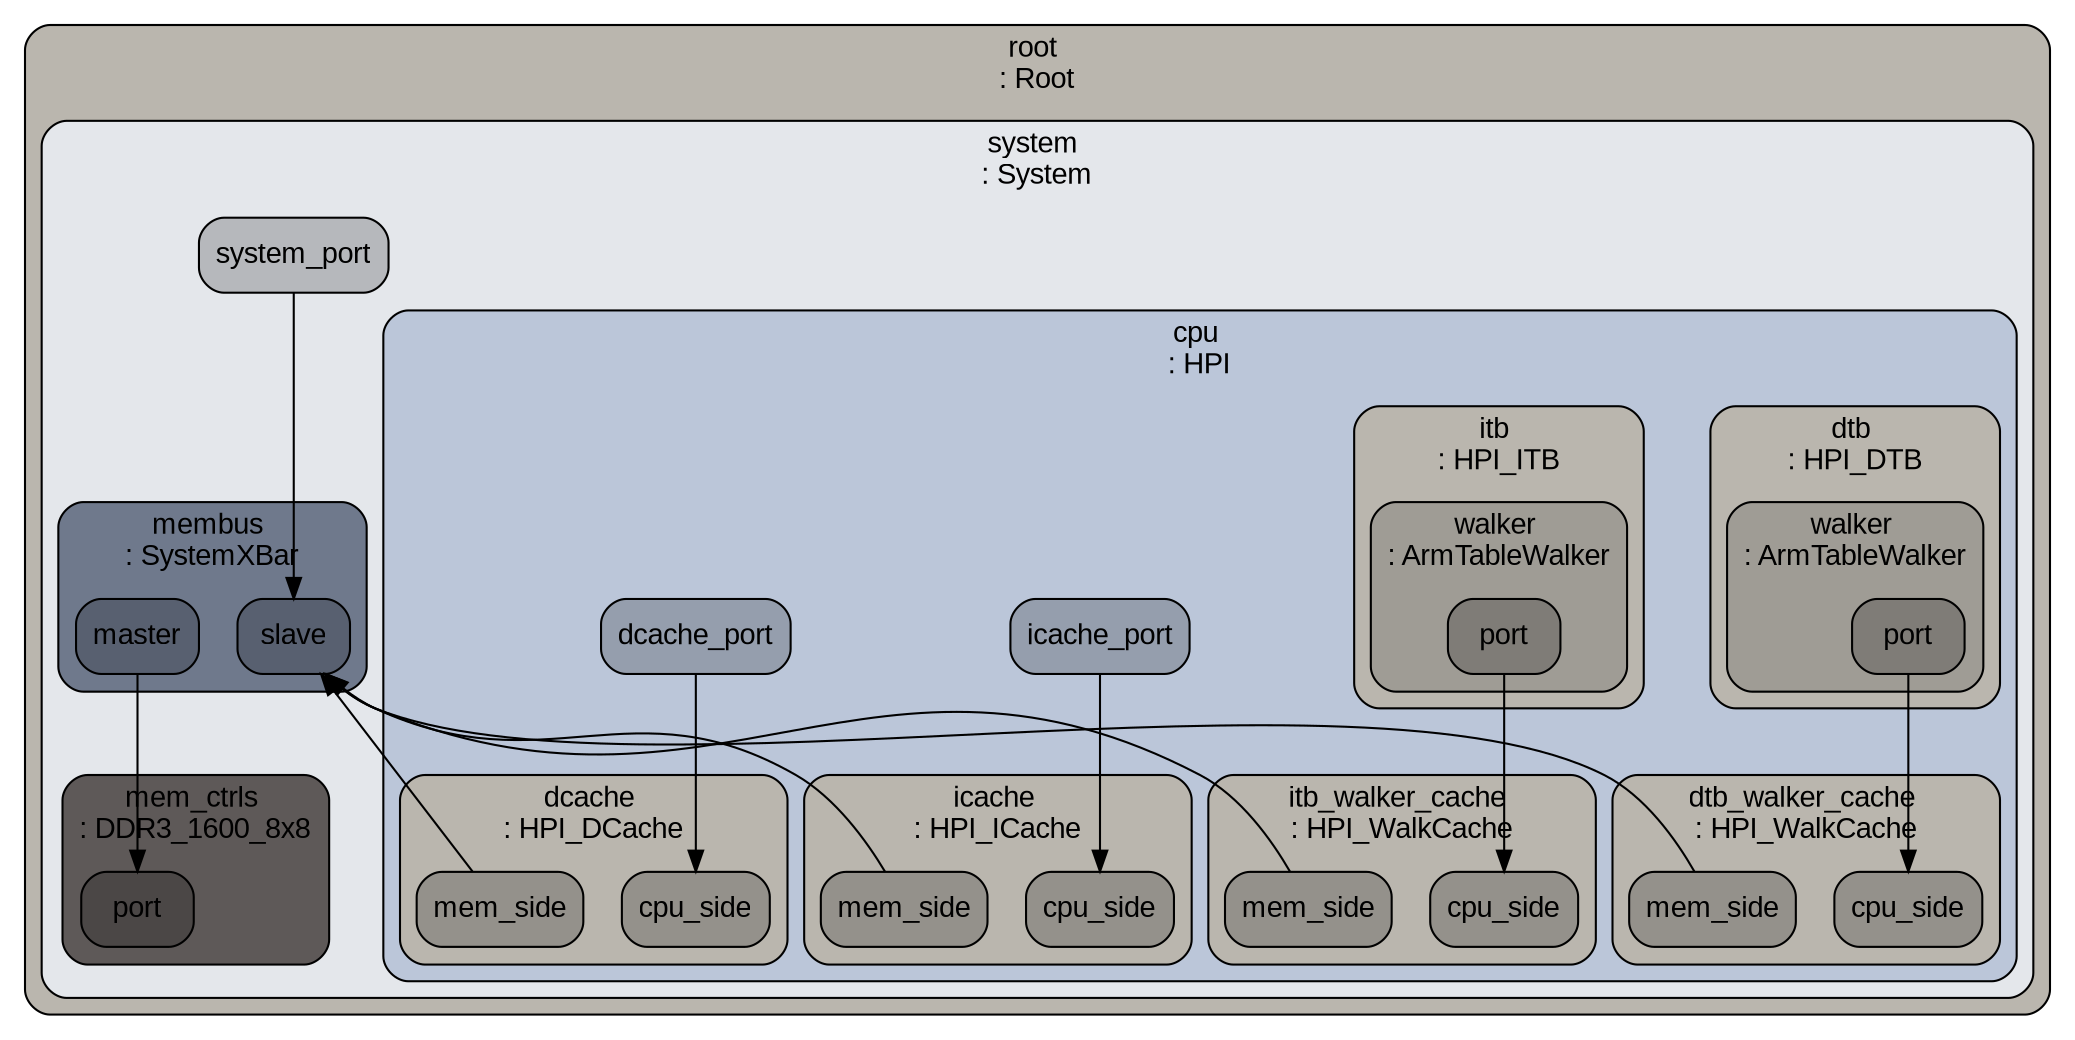 digraph G {
ranksep="1.3";
subgraph cluster_root {
color="#000000";
fillcolor="#bab6ae";
fontcolor="#000000";
fontname=Arial;
fontsize=14;
label="root \n: Root";
shape=Mrecord;
style="rounded, filled";
tooltip="eventq_index&#61;0&#10;\full_system&#61;false&#10;\sim_quantum&#61;0&#10;\time_sync_enable&#61;false&#10;\time_sync_period&#61;100000000000&#10;\time_sync_spin_threshold&#61;100000000";
subgraph cluster_system {
color="#000000";
fillcolor="#e4e7eb";
fontcolor="#000000";
fontname=Arial;
fontsize=14;
label="system \n: System";
shape=Mrecord;
style="rounded, filled";
tooltip="boot_osflags&#61;a&#10;\cache_line_size&#61;64&#10;\eventq_index&#61;0&#10;\exit_on_work_items&#61;false&#10;\init_param&#61;0&#10;\kernel&#61;&#10;\kernel_addr_check&#61;true&#10;\kernel_extras&#61;&#10;\load_addr_mask&#61;18446744073709551615&#10;\load_offset&#61;0&#10;\mem_mode&#61;timing&#10;\mem_ranges&#61;0:536870911&#10;\memories&#61;system.mem_ctrls&#10;\mmap_using_noreserve&#61;false&#10;\multi_thread&#61;false&#10;\num_work_ids&#61;16&#10;\readfile&#61;&#10;\redirect_paths&#61;system.redirect_paths0 system.redirect_paths1 system.redirect_paths2 system.redirect_paths3&#10;\symbolfile&#61;&#10;\thermal_components&#61;&#10;\thermal_model&#61;Null&#10;\work_begin_ckpt_count&#61;0&#10;\work_begin_cpu_id_exit&#61;-1&#10;\work_begin_exit_count&#61;0&#10;\work_cpus_ckpt_count&#61;0&#10;\work_end_ckpt_count&#61;0&#10;\work_end_exit_count&#61;0&#10;\work_item_id&#61;-1";
system_system_port [color="#000000", fillcolor="#b6b8bc", fontcolor="#000000", fontname=Arial, fontsize=14, label=system_port, shape=Mrecord, style="rounded, filled"];
subgraph cluster_system_membus {
color="#000000";
fillcolor="#6f798c";
fontcolor="#000000";
fontname=Arial;
fontsize=14;
label="membus \n: SystemXBar";
shape=Mrecord;
style="rounded, filled";
tooltip="clk_domain&#61;system.clk_domain&#10;\default_p_state&#61;UNDEFINED&#10;\eventq_index&#61;0&#10;\forward_latency&#61;4&#10;\frontend_latency&#61;3&#10;\max_outstanding_snoops&#61;512&#10;\max_routing_table_size&#61;512&#10;\p_state_clk_gate_bins&#61;20&#10;\p_state_clk_gate_max&#61;1000000000000&#10;\p_state_clk_gate_min&#61;1000&#10;\point_of_coherency&#61;true&#10;\point_of_unification&#61;true&#10;\power_model&#61;&#10;\response_latency&#61;2&#10;\snoop_filter&#61;system.membus.snoop_filter&#10;\snoop_response_latency&#61;4&#10;\system&#61;system&#10;\use_default_range&#61;false&#10;\width&#61;16";
system_membus_master [color="#000000", fillcolor="#586070", fontcolor="#000000", fontname=Arial, fontsize=14, label=master, shape=Mrecord, style="rounded, filled"];
system_membus_slave [color="#000000", fillcolor="#586070", fontcolor="#000000", fontname=Arial, fontsize=14, label=slave, shape=Mrecord, style="rounded, filled"];
subgraph cluster_system_membus_snoop_filter {
color="#000000";
fillcolor="#bab6ae";
fontcolor="#000000";
fontname=Arial;
fontsize=14;
label="snoop_filter \n: SnoopFilter";
shape=Mrecord;
style="rounded, filled";
tooltip="eventq_index&#61;0&#10;\lookup_latency&#61;1&#10;\max_capacity&#61;8388608&#10;\system&#61;system";
}

}

subgraph cluster_system_redirect_paths0 {
color="#000000";
fillcolor="#bab6ae";
fontcolor="#000000";
fontname=Arial;
fontsize=14;
label="redirect_paths0 \n: RedirectPath";
shape=Mrecord;
style="rounded, filled";
tooltip="app_path&#61;/proc&#10;\eventq_index&#61;0&#10;\host_paths&#61;results4/fs/proc";
}

subgraph cluster_system_redirect_paths1 {
color="#000000";
fillcolor="#bab6ae";
fontcolor="#000000";
fontname=Arial;
fontsize=14;
label="redirect_paths1 \n: RedirectPath";
shape=Mrecord;
style="rounded, filled";
tooltip="app_path&#61;/sys&#10;\eventq_index&#61;0&#10;\host_paths&#61;results4/fs/sys";
}

subgraph cluster_system_redirect_paths2 {
color="#000000";
fillcolor="#bab6ae";
fontcolor="#000000";
fontname=Arial;
fontsize=14;
label="redirect_paths2 \n: RedirectPath";
shape=Mrecord;
style="rounded, filled";
tooltip="app_path&#61;/tmp&#10;\eventq_index&#61;0&#10;\host_paths&#61;results4/fs/tmp";
}

subgraph cluster_system_redirect_paths3 {
color="#000000";
fillcolor="#bab6ae";
fontcolor="#000000";
fontname=Arial;
fontsize=14;
label="redirect_paths3 \n: RedirectPath";
shape=Mrecord;
style="rounded, filled";
tooltip="app_path&#61;/&#10;\eventq_index&#61;0&#10;\host_paths&#61;/";
}

subgraph cluster_system_voltage_domain {
color="#000000";
fillcolor="#bab6ae";
fontcolor="#000000";
fontname=Arial;
fontsize=14;
label="voltage_domain \n: VoltageDomain";
shape=Mrecord;
style="rounded, filled";
tooltip="eventq_index&#61;0&#10;\voltage&#61;1.0";
}

subgraph cluster_system_clk_domain {
color="#000000";
fillcolor="#bab6ae";
fontcolor="#000000";
fontname=Arial;
fontsize=14;
label="clk_domain \n: SrcClockDomain";
shape=Mrecord;
style="rounded, filled";
tooltip="clock&#61;1000&#10;\domain_id&#61;-1&#10;\eventq_index&#61;0&#10;\init_perf_level&#61;0&#10;\voltage_domain&#61;system.voltage_domain";
}

subgraph cluster_system_cpu_voltage_domain {
color="#000000";
fillcolor="#bab6ae";
fontcolor="#000000";
fontname=Arial;
fontsize=14;
label="cpu_voltage_domain \n: VoltageDomain";
shape=Mrecord;
style="rounded, filled";
tooltip="eventq_index&#61;0&#10;\voltage&#61;1.0";
}

subgraph cluster_system_mem_ctrls {
color="#000000";
fillcolor="#5e5958";
fontcolor="#000000";
fontname=Arial;
fontsize=14;
label="mem_ctrls \n: DDR3_1600_8x8";
shape=Mrecord;
style="rounded, filled";
tooltip="IDD0&#61;0.055&#10;\IDD02&#61;0.0&#10;\IDD2N&#61;0.032&#10;\IDD2N2&#61;0.0&#10;\IDD2P0&#61;0.0&#10;\IDD2P02&#61;0.0&#10;\IDD2P1&#61;0.032&#10;\IDD2P12&#61;0.0&#10;\IDD3N&#61;0.038&#10;\IDD3N2&#61;0.0&#10;\IDD3P0&#61;0.0&#10;\IDD3P02&#61;0.0&#10;\IDD3P1&#61;0.038&#10;\IDD3P12&#61;0.0&#10;\IDD4R&#61;0.157&#10;\IDD4R2&#61;0.0&#10;\IDD4W&#61;0.125&#10;\IDD4W2&#61;0.0&#10;\IDD5&#61;0.235&#10;\IDD52&#61;0.0&#10;\IDD6&#61;0.02&#10;\IDD62&#61;0.0&#10;\VDD&#61;1.5&#10;\VDD2&#61;0.0&#10;\activation_limit&#61;4&#10;\addr_mapping&#61;RoRaBaCoCh&#10;\bank_groups_per_rank&#61;0&#10;\banks_per_rank&#61;8&#10;\burst_length&#61;8&#10;\clk_domain&#61;system.clk_domain&#10;\conf_table_reported&#61;true&#10;\default_p_state&#61;UNDEFINED&#10;\device_bus_width&#61;8&#10;\device_rowbuffer_size&#61;1024&#10;\device_size&#61;536870912&#10;\devices_per_rank&#61;8&#10;\dll&#61;true&#10;\enable_dram_powerdown&#61;false&#10;\eventq_index&#61;0&#10;\in_addr_map&#61;true&#10;\kvm_map&#61;true&#10;\max_accesses_per_row&#61;16&#10;\mem_sched_policy&#61;frfcfs&#10;\min_writes_per_switch&#61;16&#10;\null&#61;false&#10;\p_state_clk_gate_bins&#61;20&#10;\p_state_clk_gate_max&#61;1000000000000&#10;\p_state_clk_gate_min&#61;1000&#10;\page_policy&#61;open_adaptive&#10;\power_model&#61;&#10;\qos_masters&#61;               &#10;\qos_policy&#61;Null&#10;\qos_priorities&#61;1&#10;\qos_priority_escalation&#61;false&#10;\qos_q_policy&#61;fifo&#10;\qos_syncro_scheduler&#61;false&#10;\qos_turnaround_policy&#61;Null&#10;\range&#61;0:536870911&#10;\ranks_per_channel&#61;2&#10;\read_buffer_size&#61;32&#10;\static_backend_latency&#61;10000&#10;\static_frontend_latency&#61;10000&#10;\tBURST&#61;5000&#10;\tCCD_L&#61;0&#10;\tCCD_L_WR&#61;0&#10;\tCK&#61;1250&#10;\tCL&#61;13750&#10;\tCS&#61;2500&#10;\tRAS&#61;35000&#10;\tRCD&#61;13750&#10;\tREFI&#61;7800000&#10;\tRFC&#61;260000&#10;\tRP&#61;13750&#10;\tRRD&#61;6000&#10;\tRRD_L&#61;0&#10;\tRTP&#61;7500&#10;\tRTW&#61;2500&#10;\tWR&#61;15000&#10;\tWTR&#61;7500&#10;\tXAW&#61;30000&#10;\tXP&#61;6000&#10;\tXPDLL&#61;0&#10;\tXS&#61;270000&#10;\tXSDLL&#61;0&#10;\write_buffer_size&#61;64&#10;\write_high_thresh_perc&#61;85&#10;\write_low_thresh_perc&#61;50";
system_mem_ctrls_port [color="#000000", fillcolor="#4b4746", fontcolor="#000000", fontname=Arial, fontsize=14, label=port, shape=Mrecord, style="rounded, filled"];
}

subgraph cluster_system_dvfs_handler {
color="#000000";
fillcolor="#bab6ae";
fontcolor="#000000";
fontname=Arial;
fontsize=14;
label="dvfs_handler \n: DVFSHandler";
shape=Mrecord;
style="rounded, filled";
tooltip="domains&#61;&#10;\enable&#61;false&#10;\eventq_index&#61;0&#10;\sys_clk_domain&#61;system.clk_domain&#10;\transition_latency&#61;100000000";
}

subgraph cluster_system_cpu_clk_domain {
color="#000000";
fillcolor="#bab6ae";
fontcolor="#000000";
fontname=Arial;
fontsize=14;
label="cpu_clk_domain \n: SrcClockDomain";
shape=Mrecord;
style="rounded, filled";
tooltip="clock&#61;500&#10;\domain_id&#61;-1&#10;\eventq_index&#61;0&#10;\init_perf_level&#61;0&#10;\voltage_domain&#61;system.cpu_voltage_domain";
}

subgraph cluster_system_cpu {
color="#000000";
fillcolor="#bbc6d9";
fontcolor="#000000";
fontname=Arial;
fontsize=14;
label="cpu \n: HPI";
shape=Mrecord;
style="rounded, filled";
tooltip="branchPred&#61;system.cpu.branchPred&#10;\checker&#61;Null&#10;\clk_domain&#61;system.cpu_clk_domain&#10;\cpu_id&#61;0&#10;\decodeCycleInput&#61;true&#10;\decodeInputBufferSize&#61;3&#10;\decodeInputWidth&#61;2&#10;\decodeToExecuteForwardDelay&#61;1&#10;\default_p_state&#61;UNDEFINED&#10;\do_checkpoint_insts&#61;true&#10;\do_quiesce&#61;true&#10;\do_statistics_insts&#61;true&#10;\dtb&#61;system.cpu.dtb&#10;\enableIdling&#61;true&#10;\eventq_index&#61;0&#10;\executeAllowEarlyMemoryIssue&#61;true&#10;\executeBranchDelay&#61;1&#10;\executeCommitLimit&#61;2&#10;\executeCycleInput&#61;true&#10;\executeFuncUnits&#61;system.cpu.executeFuncUnits&#10;\executeInputBufferSize&#61;7&#10;\executeInputWidth&#61;2&#10;\executeIssueLimit&#61;2&#10;\executeLSQMaxStoreBufferStoresPerCycle&#61;2&#10;\executeLSQRequestsQueueSize&#61;1&#10;\executeLSQStoreBufferSize&#61;5&#10;\executeLSQTransfersQueueSize&#61;2&#10;\executeMaxAccessesInMemory&#61;2&#10;\executeMemoryCommitLimit&#61;1&#10;\executeMemoryIssueLimit&#61;1&#10;\executeMemoryWidth&#61;0&#10;\executeSetTraceTimeOnCommit&#61;true&#10;\executeSetTraceTimeOnIssue&#61;false&#10;\fetch1FetchLimit&#61;1&#10;\fetch1LineSnapWidth&#61;0&#10;\fetch1LineWidth&#61;0&#10;\fetch1ToFetch2BackwardDelay&#61;1&#10;\fetch1ToFetch2ForwardDelay&#61;1&#10;\fetch2CycleInput&#61;true&#10;\fetch2InputBufferSize&#61;2&#10;\fetch2ToDecodeForwardDelay&#61;1&#10;\function_trace&#61;false&#10;\function_trace_start&#61;0&#10;\interrupts&#61;system.cpu.interrupts&#10;\isa&#61;system.cpu.isa&#10;\itb&#61;system.cpu.itb&#10;\max_insts_all_threads&#61;0&#10;\max_insts_any_thread&#61;0&#10;\numThreads&#61;1&#10;\p_state_clk_gate_bins&#61;20&#10;\p_state_clk_gate_max&#61;1000000000000&#10;\p_state_clk_gate_min&#61;1000&#10;\power_gating_on_idle&#61;false&#10;\power_model&#61;&#10;\profile&#61;0&#10;\progress_interval&#61;0&#10;\pwr_gating_latency&#61;300&#10;\simpoint_start_insts&#61;&#10;\socket_id&#61;0&#10;\switched_out&#61;false&#10;\syscallRetryLatency&#61;10000&#10;\system&#61;system&#10;\threadPolicy&#61;RoundRobin&#10;\tracer&#61;system.cpu.tracer&#10;\wait_for_remote_gdb&#61;false&#10;\workload&#61;system.cpu.workload";
system_cpu_icache_port [color="#000000", fillcolor="#959ead", fontcolor="#000000", fontname=Arial, fontsize=14, label=icache_port, shape=Mrecord, style="rounded, filled"];
system_cpu_dcache_port [color="#000000", fillcolor="#959ead", fontcolor="#000000", fontname=Arial, fontsize=14, label=dcache_port, shape=Mrecord, style="rounded, filled"];
subgraph cluster_system_cpu_workload {
color="#000000";
fillcolor="#bab6ae";
fontcolor="#000000";
fontname=Arial;
fontsize=14;
label="workload \n: Process";
shape=Mrecord;
style="rounded, filled";
tooltip="cmd&#61;/home/lino/gem5TestARM&#10;\cwd&#61;/home/lino/gem5/gem5&#10;\drivers&#61;&#10;\egid&#61;100&#10;\env&#61;&#10;\errout&#61;cerr&#10;\euid&#61;100&#10;\eventq_index&#61;0&#10;\executable&#61;/home/lino/gem5TestARM&#10;\gid&#61;100&#10;\input&#61;cin&#10;\kvmInSE&#61;false&#10;\maxStackSize&#61;67108864&#10;\output&#61;cout&#10;\pgid&#61;100&#10;\pid&#61;100&#10;\ppid&#61;0&#10;\release&#61;5.1.0&#10;\simpoint&#61;0&#10;\system&#61;system&#10;\uid&#61;100&#10;\useArchPT&#61;false";
}

subgraph cluster_system_cpu_dtb {
color="#000000";
fillcolor="#bab6ae";
fontcolor="#000000";
fontname=Arial;
fontsize=14;
label="dtb \n: HPI_DTB";
shape=Mrecord;
style="rounded, filled";
tooltip="eventq_index&#61;0&#10;\is_stage2&#61;false&#10;\size&#61;256&#10;\sys&#61;system&#10;\walker&#61;system.cpu.dtb.walker";
subgraph cluster_system_cpu_dtb_walker {
color="#000000";
fillcolor="#9f9c95";
fontcolor="#000000";
fontname=Arial;
fontsize=14;
label="walker \n: ArmTableWalker";
shape=Mrecord;
style="rounded, filled";
tooltip="clk_domain&#61;system.cpu_clk_domain&#10;\default_p_state&#61;UNDEFINED&#10;\eventq_index&#61;0&#10;\is_stage2&#61;false&#10;\num_squash_per_cycle&#61;2&#10;\p_state_clk_gate_bins&#61;20&#10;\p_state_clk_gate_max&#61;1000000000000&#10;\p_state_clk_gate_min&#61;1000&#10;\power_model&#61;&#10;\sys&#61;system";
system_cpu_dtb_walker_port [color="#000000", fillcolor="#7f7c77", fontcolor="#000000", fontname=Arial, fontsize=14, label=port, shape=Mrecord, style="rounded, filled"];
}

subgraph cluster_system_cpu_dtb_stage2_mmu {
color="#000000";
fillcolor="#9f9c95";
fontcolor="#000000";
fontname=Arial;
fontsize=14;
label="stage2_mmu \n: ArmStage2DMMU";
shape=Mrecord;
style="rounded, filled";
tooltip="eventq_index&#61;0&#10;\stage2_tlb&#61;system.cpu.dtb.stage2_mmu.stage2_tlb&#10;\sys&#61;system&#10;\tlb&#61;system.cpu.dtb";
subgraph cluster_system_cpu_dtb_stage2_mmu_stage2_tlb {
color="#000000";
fillcolor="#84827c";
fontcolor="#000000";
fontname=Arial;
fontsize=14;
label="stage2_tlb \n: ArmStage2TLB";
shape=Mrecord;
style="rounded, filled";
tooltip="eventq_index&#61;0&#10;\is_stage2&#61;true&#10;\size&#61;32&#10;\sys&#61;system&#10;\walker&#61;system.cpu.dtb.stage2_mmu.stage2_tlb.walker";
subgraph cluster_system_cpu_dtb_stage2_mmu_stage2_tlb_walker {
color="#000000";
fillcolor="#6a6863";
fontcolor="#000000";
fontname=Arial;
fontsize=14;
label="walker \n: ArmStage2TableWalker";
shape=Mrecord;
style="rounded, filled";
tooltip="clk_domain&#61;system.cpu_clk_domain&#10;\default_p_state&#61;UNDEFINED&#10;\eventq_index&#61;0&#10;\is_stage2&#61;true&#10;\num_squash_per_cycle&#61;2&#10;\p_state_clk_gate_bins&#61;20&#10;\p_state_clk_gate_max&#61;1000000000000&#10;\p_state_clk_gate_min&#61;1000&#10;\power_model&#61;&#10;\sys&#61;system";
}

}

}

}

subgraph cluster_system_cpu_interrupts {
color="#000000";
fillcolor="#bab6ae";
fontcolor="#000000";
fontname=Arial;
fontsize=14;
label="interrupts \n: ArmInterrupts";
shape=Mrecord;
style="rounded, filled";
tooltip="eventq_index&#61;0";
}

subgraph cluster_system_cpu_itb_walker_cache {
color="#000000";
fillcolor="#bab6ae";
fontcolor="#000000";
fontname=Arial;
fontsize=14;
label="itb_walker_cache \n: HPI_WalkCache";
shape=Mrecord;
style="rounded, filled";
tooltip="addr_ranges&#61;0:18446744073709551615&#10;\assoc&#61;8&#10;\clk_domain&#61;system.cpu_clk_domain&#10;\clusivity&#61;mostly_incl&#10;\compressor&#61;Null&#10;\data_latency&#61;4&#10;\default_p_state&#61;UNDEFINED&#10;\demand_mshr_reserve&#61;1&#10;\eventq_index&#61;0&#10;\is_read_only&#61;false&#10;\max_miss_count&#61;0&#10;\mshrs&#61;6&#10;\p_state_clk_gate_bins&#61;20&#10;\p_state_clk_gate_max&#61;1000000000000&#10;\p_state_clk_gate_min&#61;1000&#10;\power_model&#61;&#10;\prefetch_on_access&#61;false&#10;\prefetcher&#61;Null&#10;\replacement_policy&#61;system.cpu.itb_walker_cache.replacement_policy&#10;\response_latency&#61;4&#10;\sequential_access&#61;false&#10;\size&#61;1024&#10;\system&#61;system&#10;\tag_latency&#61;4&#10;\tags&#61;system.cpu.itb_walker_cache.tags&#10;\tgts_per_mshr&#61;8&#10;\warmup_percentage&#61;0&#10;\write_allocator&#61;Null&#10;\write_buffers&#61;16&#10;\writeback_clean&#61;false";
system_cpu_itb_walker_cache_mem_side [color="#000000", fillcolor="#94918b", fontcolor="#000000", fontname=Arial, fontsize=14, label=mem_side, shape=Mrecord, style="rounded, filled"];
system_cpu_itb_walker_cache_cpu_side [color="#000000", fillcolor="#94918b", fontcolor="#000000", fontname=Arial, fontsize=14, label=cpu_side, shape=Mrecord, style="rounded, filled"];
subgraph cluster_system_cpu_itb_walker_cache_replacement_policy {
color="#000000";
fillcolor="#9f9c95";
fontcolor="#000000";
fontname=Arial;
fontsize=14;
label="replacement_policy \n: LRURP";
shape=Mrecord;
style="rounded, filled";
tooltip="eventq_index&#61;0";
}

subgraph cluster_system_cpu_itb_walker_cache_tags {
color="#000000";
fillcolor="#9f9c95";
fontcolor="#000000";
fontname=Arial;
fontsize=14;
label="tags \n: BaseSetAssoc";
shape=Mrecord;
style="rounded, filled";
tooltip="assoc&#61;8&#10;\block_size&#61;64&#10;\clk_domain&#61;system.cpu_clk_domain&#10;\default_p_state&#61;UNDEFINED&#10;\entry_size&#61;64&#10;\eventq_index&#61;0&#10;\indexing_policy&#61;system.cpu.itb_walker_cache.tags.indexing_policy&#10;\p_state_clk_gate_bins&#61;20&#10;\p_state_clk_gate_max&#61;1000000000000&#10;\p_state_clk_gate_min&#61;1000&#10;\power_model&#61;&#10;\replacement_policy&#61;system.cpu.itb_walker_cache.replacement_policy&#10;\sequential_access&#61;false&#10;\size&#61;1024&#10;\system&#61;system&#10;\tag_latency&#61;4&#10;\warmup_percentage&#61;0";
subgraph cluster_system_cpu_itb_walker_cache_tags_indexing_policy {
color="#000000";
fillcolor="#84827c";
fontcolor="#000000";
fontname=Arial;
fontsize=14;
label="indexing_policy \n: SetAssociative";
shape=Mrecord;
style="rounded, filled";
tooltip="assoc&#61;8&#10;\entry_size&#61;64&#10;\eventq_index&#61;0&#10;\size&#61;1024";
}

}

}

subgraph cluster_system_cpu_itb {
color="#000000";
fillcolor="#bab6ae";
fontcolor="#000000";
fontname=Arial;
fontsize=14;
label="itb \n: HPI_ITB";
shape=Mrecord;
style="rounded, filled";
tooltip="eventq_index&#61;0&#10;\is_stage2&#61;false&#10;\size&#61;256&#10;\sys&#61;system&#10;\walker&#61;system.cpu.itb.walker";
subgraph cluster_system_cpu_itb_walker {
color="#000000";
fillcolor="#9f9c95";
fontcolor="#000000";
fontname=Arial;
fontsize=14;
label="walker \n: ArmTableWalker";
shape=Mrecord;
style="rounded, filled";
tooltip="clk_domain&#61;system.cpu_clk_domain&#10;\default_p_state&#61;UNDEFINED&#10;\eventq_index&#61;0&#10;\is_stage2&#61;false&#10;\num_squash_per_cycle&#61;2&#10;\p_state_clk_gate_bins&#61;20&#10;\p_state_clk_gate_max&#61;1000000000000&#10;\p_state_clk_gate_min&#61;1000&#10;\power_model&#61;&#10;\sys&#61;system";
system_cpu_itb_walker_port [color="#000000", fillcolor="#7f7c77", fontcolor="#000000", fontname=Arial, fontsize=14, label=port, shape=Mrecord, style="rounded, filled"];
}

subgraph cluster_system_cpu_itb_stage2_mmu {
color="#000000";
fillcolor="#9f9c95";
fontcolor="#000000";
fontname=Arial;
fontsize=14;
label="stage2_mmu \n: ArmStage2IMMU";
shape=Mrecord;
style="rounded, filled";
tooltip="eventq_index&#61;0&#10;\stage2_tlb&#61;system.cpu.itb.stage2_mmu.stage2_tlb&#10;\sys&#61;system&#10;\tlb&#61;system.cpu.itb";
subgraph cluster_system_cpu_itb_stage2_mmu_stage2_tlb {
color="#000000";
fillcolor="#84827c";
fontcolor="#000000";
fontname=Arial;
fontsize=14;
label="stage2_tlb \n: ArmStage2TLB";
shape=Mrecord;
style="rounded, filled";
tooltip="eventq_index&#61;0&#10;\is_stage2&#61;true&#10;\size&#61;32&#10;\sys&#61;system&#10;\walker&#61;system.cpu.itb.stage2_mmu.stage2_tlb.walker";
subgraph cluster_system_cpu_itb_stage2_mmu_stage2_tlb_walker {
color="#000000";
fillcolor="#6a6863";
fontcolor="#000000";
fontname=Arial;
fontsize=14;
label="walker \n: ArmStage2TableWalker";
shape=Mrecord;
style="rounded, filled";
tooltip="clk_domain&#61;system.cpu_clk_domain&#10;\default_p_state&#61;UNDEFINED&#10;\eventq_index&#61;0&#10;\is_stage2&#61;true&#10;\num_squash_per_cycle&#61;2&#10;\p_state_clk_gate_bins&#61;20&#10;\p_state_clk_gate_max&#61;1000000000000&#10;\p_state_clk_gate_min&#61;1000&#10;\power_model&#61;&#10;\sys&#61;system";
}

}

}

}

subgraph cluster_system_cpu_dtb_walker_cache {
color="#000000";
fillcolor="#bab6ae";
fontcolor="#000000";
fontname=Arial;
fontsize=14;
label="dtb_walker_cache \n: HPI_WalkCache";
shape=Mrecord;
style="rounded, filled";
tooltip="addr_ranges&#61;0:18446744073709551615&#10;\assoc&#61;8&#10;\clk_domain&#61;system.cpu_clk_domain&#10;\clusivity&#61;mostly_incl&#10;\compressor&#61;Null&#10;\data_latency&#61;4&#10;\default_p_state&#61;UNDEFINED&#10;\demand_mshr_reserve&#61;1&#10;\eventq_index&#61;0&#10;\is_read_only&#61;false&#10;\max_miss_count&#61;0&#10;\mshrs&#61;6&#10;\p_state_clk_gate_bins&#61;20&#10;\p_state_clk_gate_max&#61;1000000000000&#10;\p_state_clk_gate_min&#61;1000&#10;\power_model&#61;&#10;\prefetch_on_access&#61;false&#10;\prefetcher&#61;Null&#10;\replacement_policy&#61;system.cpu.dtb_walker_cache.replacement_policy&#10;\response_latency&#61;4&#10;\sequential_access&#61;false&#10;\size&#61;1024&#10;\system&#61;system&#10;\tag_latency&#61;4&#10;\tags&#61;system.cpu.dtb_walker_cache.tags&#10;\tgts_per_mshr&#61;8&#10;\warmup_percentage&#61;0&#10;\write_allocator&#61;Null&#10;\write_buffers&#61;16&#10;\writeback_clean&#61;false";
system_cpu_dtb_walker_cache_mem_side [color="#000000", fillcolor="#94918b", fontcolor="#000000", fontname=Arial, fontsize=14, label=mem_side, shape=Mrecord, style="rounded, filled"];
system_cpu_dtb_walker_cache_cpu_side [color="#000000", fillcolor="#94918b", fontcolor="#000000", fontname=Arial, fontsize=14, label=cpu_side, shape=Mrecord, style="rounded, filled"];
subgraph cluster_system_cpu_dtb_walker_cache_replacement_policy {
color="#000000";
fillcolor="#9f9c95";
fontcolor="#000000";
fontname=Arial;
fontsize=14;
label="replacement_policy \n: LRURP";
shape=Mrecord;
style="rounded, filled";
tooltip="eventq_index&#61;0";
}

subgraph cluster_system_cpu_dtb_walker_cache_tags {
color="#000000";
fillcolor="#9f9c95";
fontcolor="#000000";
fontname=Arial;
fontsize=14;
label="tags \n: BaseSetAssoc";
shape=Mrecord;
style="rounded, filled";
tooltip="assoc&#61;8&#10;\block_size&#61;64&#10;\clk_domain&#61;system.cpu_clk_domain&#10;\default_p_state&#61;UNDEFINED&#10;\entry_size&#61;64&#10;\eventq_index&#61;0&#10;\indexing_policy&#61;system.cpu.dtb_walker_cache.tags.indexing_policy&#10;\p_state_clk_gate_bins&#61;20&#10;\p_state_clk_gate_max&#61;1000000000000&#10;\p_state_clk_gate_min&#61;1000&#10;\power_model&#61;&#10;\replacement_policy&#61;system.cpu.dtb_walker_cache.replacement_policy&#10;\sequential_access&#61;false&#10;\size&#61;1024&#10;\system&#61;system&#10;\tag_latency&#61;4&#10;\warmup_percentage&#61;0";
subgraph cluster_system_cpu_dtb_walker_cache_tags_indexing_policy {
color="#000000";
fillcolor="#84827c";
fontcolor="#000000";
fontname=Arial;
fontsize=14;
label="indexing_policy \n: SetAssociative";
shape=Mrecord;
style="rounded, filled";
tooltip="assoc&#61;8&#10;\entry_size&#61;64&#10;\eventq_index&#61;0&#10;\size&#61;1024";
}

}

}

subgraph cluster_system_cpu_icache {
color="#000000";
fillcolor="#bab6ae";
fontcolor="#000000";
fontname=Arial;
fontsize=14;
label="icache \n: HPI_ICache";
shape=Mrecord;
style="rounded, filled";
tooltip="addr_ranges&#61;0:18446744073709551615&#10;\assoc&#61;2&#10;\clk_domain&#61;system.cpu_clk_domain&#10;\clusivity&#61;mostly_incl&#10;\compressor&#61;Null&#10;\data_latency&#61;1&#10;\default_p_state&#61;UNDEFINED&#10;\demand_mshr_reserve&#61;1&#10;\eventq_index&#61;0&#10;\is_read_only&#61;false&#10;\max_miss_count&#61;0&#10;\mshrs&#61;2&#10;\p_state_clk_gate_bins&#61;20&#10;\p_state_clk_gate_max&#61;1000000000000&#10;\p_state_clk_gate_min&#61;1000&#10;\power_model&#61;&#10;\prefetch_on_access&#61;false&#10;\prefetcher&#61;Null&#10;\replacement_policy&#61;system.cpu.icache.replacement_policy&#10;\response_latency&#61;1&#10;\sequential_access&#61;false&#10;\size&#61;32768&#10;\system&#61;system&#10;\tag_latency&#61;1&#10;\tags&#61;system.cpu.icache.tags&#10;\tgts_per_mshr&#61;8&#10;\warmup_percentage&#61;0&#10;\write_allocator&#61;Null&#10;\write_buffers&#61;8&#10;\writeback_clean&#61;false";
system_cpu_icache_mem_side [color="#000000", fillcolor="#94918b", fontcolor="#000000", fontname=Arial, fontsize=14, label=mem_side, shape=Mrecord, style="rounded, filled"];
system_cpu_icache_cpu_side [color="#000000", fillcolor="#94918b", fontcolor="#000000", fontname=Arial, fontsize=14, label=cpu_side, shape=Mrecord, style="rounded, filled"];
subgraph cluster_system_cpu_icache_replacement_policy {
color="#000000";
fillcolor="#9f9c95";
fontcolor="#000000";
fontname=Arial;
fontsize=14;
label="replacement_policy \n: LRURP";
shape=Mrecord;
style="rounded, filled";
tooltip="eventq_index&#61;0";
}

subgraph cluster_system_cpu_icache_tags {
color="#000000";
fillcolor="#9f9c95";
fontcolor="#000000";
fontname=Arial;
fontsize=14;
label="tags \n: BaseSetAssoc";
shape=Mrecord;
style="rounded, filled";
tooltip="assoc&#61;2&#10;\block_size&#61;64&#10;\clk_domain&#61;system.cpu_clk_domain&#10;\default_p_state&#61;UNDEFINED&#10;\entry_size&#61;64&#10;\eventq_index&#61;0&#10;\indexing_policy&#61;system.cpu.icache.tags.indexing_policy&#10;\p_state_clk_gate_bins&#61;20&#10;\p_state_clk_gate_max&#61;1000000000000&#10;\p_state_clk_gate_min&#61;1000&#10;\power_model&#61;&#10;\replacement_policy&#61;system.cpu.icache.replacement_policy&#10;\sequential_access&#61;false&#10;\size&#61;32768&#10;\system&#61;system&#10;\tag_latency&#61;1&#10;\warmup_percentage&#61;0";
subgraph cluster_system_cpu_icache_tags_indexing_policy {
color="#000000";
fillcolor="#84827c";
fontcolor="#000000";
fontname=Arial;
fontsize=14;
label="indexing_policy \n: SetAssociative";
shape=Mrecord;
style="rounded, filled";
tooltip="assoc&#61;2&#10;\entry_size&#61;64&#10;\eventq_index&#61;0&#10;\size&#61;32768";
}

}

}

subgraph cluster_system_cpu_dcache {
color="#000000";
fillcolor="#bab6ae";
fontcolor="#000000";
fontname=Arial;
fontsize=14;
label="dcache \n: HPI_DCache";
shape=Mrecord;
style="rounded, filled";
tooltip="addr_ranges&#61;0:18446744073709551615&#10;\assoc&#61;2&#10;\clk_domain&#61;system.cpu_clk_domain&#10;\clusivity&#61;mostly_incl&#10;\compressor&#61;Null&#10;\data_latency&#61;1&#10;\default_p_state&#61;UNDEFINED&#10;\demand_mshr_reserve&#61;1&#10;\eventq_index&#61;0&#10;\is_read_only&#61;false&#10;\max_miss_count&#61;0&#10;\mshrs&#61;4&#10;\p_state_clk_gate_bins&#61;20&#10;\p_state_clk_gate_max&#61;1000000000000&#10;\p_state_clk_gate_min&#61;1000&#10;\power_model&#61;&#10;\prefetch_on_access&#61;false&#10;\prefetcher&#61;system.cpu.dcache.prefetcher&#10;\replacement_policy&#61;system.cpu.dcache.replacement_policy&#10;\response_latency&#61;1&#10;\sequential_access&#61;false&#10;\size&#61;65536&#10;\system&#61;system&#10;\tag_latency&#61;1&#10;\tags&#61;system.cpu.dcache.tags&#10;\tgts_per_mshr&#61;8&#10;\warmup_percentage&#61;0&#10;\write_allocator&#61;Null&#10;\write_buffers&#61;4&#10;\writeback_clean&#61;false";
system_cpu_dcache_mem_side [color="#000000", fillcolor="#94918b", fontcolor="#000000", fontname=Arial, fontsize=14, label=mem_side, shape=Mrecord, style="rounded, filled"];
system_cpu_dcache_cpu_side [color="#000000", fillcolor="#94918b", fontcolor="#000000", fontname=Arial, fontsize=14, label=cpu_side, shape=Mrecord, style="rounded, filled"];
subgraph cluster_system_cpu_dcache_replacement_policy {
color="#000000";
fillcolor="#9f9c95";
fontcolor="#000000";
fontname=Arial;
fontsize=14;
label="replacement_policy \n: LRURP";
shape=Mrecord;
style="rounded, filled";
tooltip="eventq_index&#61;0";
}

subgraph cluster_system_cpu_dcache_prefetcher {
color="#000000";
fillcolor="#9f9c95";
fontcolor="#000000";
fontname=Arial;
fontsize=14;
label="prefetcher \n: StridePrefetcher";
shape=Mrecord;
style="rounded, filled";
tooltip="block_size&#61;64&#10;\cache_snoop&#61;false&#10;\clk_domain&#61;system.cpu_clk_domain&#10;\default_p_state&#61;UNDEFINED&#10;\degree&#61;4&#10;\eventq_index&#61;0&#10;\latency&#61;1&#10;\max_conf&#61;7&#10;\max_prefetch_requests_with_pending_translation&#61;32&#10;\min_conf&#61;0&#10;\on_data&#61;true&#10;\on_inst&#61;false&#10;\on_miss&#61;false&#10;\on_read&#61;true&#10;\on_write&#61;true&#10;\p_state_clk_gate_bins&#61;20&#10;\p_state_clk_gate_max&#61;1000000000000&#10;\p_state_clk_gate_min&#61;1000&#10;\power_model&#61;&#10;\prefetch_on_access&#61;false&#10;\queue_filter&#61;true&#10;\queue_size&#61;4&#10;\queue_squash&#61;true&#10;\replacement_policy&#61;system.cpu.dcache.prefetcher.replacement_policy&#10;\start_conf&#61;4&#10;\sys&#61;system&#10;\table_assoc&#61;4&#10;\table_sets&#61;16&#10;\tag_prefetch&#61;true&#10;\thresh_conf&#61;4&#10;\throttle_control_percentage&#61;0&#10;\use_master_id&#61;true&#10;\use_virtual_addresses&#61;false";
subgraph cluster_system_cpu_dcache_prefetcher_replacement_policy {
color="#000000";
fillcolor="#84827c";
fontcolor="#000000";
fontname=Arial;
fontsize=14;
label="replacement_policy \n: RandomRP";
shape=Mrecord;
style="rounded, filled";
tooltip="eventq_index&#61;0";
}

}

subgraph cluster_system_cpu_dcache_tags {
color="#000000";
fillcolor="#9f9c95";
fontcolor="#000000";
fontname=Arial;
fontsize=14;
label="tags \n: BaseSetAssoc";
shape=Mrecord;
style="rounded, filled";
tooltip="assoc&#61;2&#10;\block_size&#61;64&#10;\clk_domain&#61;system.cpu_clk_domain&#10;\default_p_state&#61;UNDEFINED&#10;\entry_size&#61;64&#10;\eventq_index&#61;0&#10;\indexing_policy&#61;system.cpu.dcache.tags.indexing_policy&#10;\p_state_clk_gate_bins&#61;20&#10;\p_state_clk_gate_max&#61;1000000000000&#10;\p_state_clk_gate_min&#61;1000&#10;\power_model&#61;&#10;\replacement_policy&#61;system.cpu.dcache.replacement_policy&#10;\sequential_access&#61;false&#10;\size&#61;65536&#10;\system&#61;system&#10;\tag_latency&#61;1&#10;\warmup_percentage&#61;0";
subgraph cluster_system_cpu_dcache_tags_indexing_policy {
color="#000000";
fillcolor="#84827c";
fontcolor="#000000";
fontname=Arial;
fontsize=14;
label="indexing_policy \n: SetAssociative";
shape=Mrecord;
style="rounded, filled";
tooltip="assoc&#61;2&#10;\entry_size&#61;64&#10;\eventq_index&#61;0&#10;\size&#61;65536";
}

}

}

subgraph cluster_system_cpu_branchPred {
color="#000000";
fillcolor="#bab6ae";
fontcolor="#000000";
fontname=Arial;
fontsize=14;
label="branchPred \n: HPI_BP";
shape=Mrecord;
style="rounded, filled";
tooltip="BTBEntries&#61;128&#10;\BTBTagSize&#61;18&#10;\RASSize&#61;8&#10;\choiceCtrBits&#61;2&#10;\choicePredictorSize&#61;1024&#10;\eventq_index&#61;0&#10;\globalCtrBits&#61;2&#10;\globalPredictorSize&#61;1024&#10;\indirectBranchPred&#61;system.cpu.branchPred.indirectBranchPred&#10;\instShiftAmt&#61;2&#10;\localCtrBits&#61;2&#10;\localHistoryTableSize&#61;64&#10;\localPredictorSize&#61;64&#10;\numThreads&#61;1";
subgraph cluster_system_cpu_branchPred_indirectBranchPred {
color="#000000";
fillcolor="#9f9c95";
fontcolor="#000000";
fontname=Arial;
fontsize=14;
label="indirectBranchPred \n: SimpleIndirectPredictor";
shape=Mrecord;
style="rounded, filled";
tooltip="eventq_index&#61;0&#10;\indirectGHRBits&#61;13&#10;\indirectHashGHR&#61;true&#10;\indirectHashTargets&#61;true&#10;\indirectPathLength&#61;3&#10;\indirectSets&#61;256&#10;\indirectTagSize&#61;16&#10;\indirectWays&#61;2&#10;\instShiftAmt&#61;2&#10;\numThreads&#61;1";
}

}

subgraph cluster_system_cpu_executeFuncUnits {
color="#000000";
fillcolor="#bab6ae";
fontcolor="#000000";
fontname=Arial;
fontsize=14;
label="executeFuncUnits \n: HPI_FUPool";
shape=Mrecord;
style="rounded, filled";
tooltip="eventq_index&#61;0&#10;\funcUnits&#61;system.cpu.executeFuncUnits.funcUnits0 system.cpu.executeFuncUnits.funcUnits1 system.cpu.executeFuncUnits.funcUnits2 system.cpu.executeFuncUnits.funcUnits3 system.cpu.executeFuncUnits.funcUnits4 system.cpu.executeFuncUnits.funcUnits5 system.cpu.executeFuncUnits.funcUnits6";
subgraph cluster_system_cpu_executeFuncUnits_funcUnits0 {
color="#000000";
fillcolor="#9f9c95";
fontcolor="#000000";
fontname=Arial;
fontsize=14;
label="funcUnits0 \n: HPI_IntFU";
shape=Mrecord;
style="rounded, filled";
tooltip="cantForwardFromFUIndices&#61;&#10;\eventq_index&#61;0&#10;\issueLat&#61;1&#10;\opClasses&#61;system.cpu.executeFuncUnits.funcUnits0.opClasses&#10;\opLat&#61;3&#10;\timings&#61;system.cpu.executeFuncUnits.funcUnits0.timings00 system.cpu.executeFuncUnits.funcUnits0.timings01 system.cpu.executeFuncUnits.funcUnits0.timings02 system.cpu.executeFuncUnits.funcUnits0.timings03 system.cpu.executeFuncUnits.funcUnits0.timings04 system.cpu.executeFuncUnits.funcUnits0.timings05 system.cpu.executeFuncUnits.funcUnits0.timings06 system.cpu.executeFuncUnits.funcUnits0.timings07 system.cpu.executeFuncUnits.funcUnits0.timings08 system.cpu.executeFuncUnits.funcUnits0.timings09 system.cpu.executeFuncUnits.funcUnits0.timings10 system.cpu.executeFuncUnits.funcUnits0.timings11 system.cpu.executeFuncUnits.funcUnits0.timings12 system.cpu.executeFuncUnits.funcUnits0.timings13 system.cpu.executeFuncUnits.funcUnits0.timings14 system.cpu.executeFuncUnits.funcUnits0.timings15 system.cpu.executeFuncUnits.funcUnits0.timings16 system.cpu.executeFuncUnits.funcUnits0.timings17 system.cpu.executeFuncUnits.funcUnits0.timings18 system.cpu.executeFuncUnits.funcUnits0.timings19 system.cpu.executeFuncUnits.funcUnits0.timings20 system.cpu.executeFuncUnits.funcUnits0.timings21 system.cpu.executeFuncUnits.funcUnits0.timings22 system.cpu.executeFuncUnits.funcUnits0.timings23 system.cpu.executeFuncUnits.funcUnits0.timings24 system.cpu.executeFuncUnits.funcUnits0.timings25 system.cpu.executeFuncUnits.funcUnits0.timings26 system.cpu.executeFuncUnits.funcUnits0.timings27 system.cpu.executeFuncUnits.funcUnits0.timings28 system.cpu.executeFuncUnits.funcUnits0.timings29 system.cpu.executeFuncUnits.funcUnits0.timings30 system.cpu.executeFuncUnits.funcUnits0.timings31 system.cpu.executeFuncUnits.funcUnits0.timings32 system.cpu.executeFuncUnits.funcUnits0.timings33 system.cpu.executeFuncUnits.funcUnits0.timings34 system.cpu.executeFuncUnits.funcUnits0.timings35 system.cpu.executeFuncUnits.funcUnits0.timings36 system.cpu.executeFuncUnits.funcUnits0.timings37 system.cpu.executeFuncUnits.funcUnits0.timings38 system.cpu.executeFuncUnits.funcUnits0.timings39 system.cpu.executeFuncUnits.funcUnits0.timings40 system.cpu.executeFuncUnits.funcUnits0.timings41 system.cpu.executeFuncUnits.funcUnits0.timings42";
subgraph cluster_system_cpu_executeFuncUnits_funcUnits0_opClasses {
color="#000000";
fillcolor="#84827c";
fontcolor="#000000";
fontname=Arial;
fontsize=14;
label="opClasses \n: MinorOpClassSet";
shape=Mrecord;
style="rounded, filled";
tooltip="eventq_index&#61;0&#10;\opClasses&#61;system.cpu.executeFuncUnits.funcUnits0.opClasses.opClasses";
subgraph cluster_system_cpu_executeFuncUnits_funcUnits0_opClasses_opClasses {
color="#000000";
fillcolor="#6a6863";
fontcolor="#000000";
fontname=Arial;
fontsize=14;
label="opClasses \n: MinorOpClass";
shape=Mrecord;
style="rounded, filled";
tooltip="eventq_index&#61;0&#10;\opClass&#61;IntAlu";
}

}

subgraph cluster_system_cpu_executeFuncUnits_funcUnits0_timings00 {
color="#000000";
fillcolor="#84827c";
fontcolor="#000000";
fontname=Arial;
fontsize=14;
label="timings00 \n: HPI_SSAT_USAT_no_shift_A1";
shape=Mrecord;
style="rounded, filled";
tooltip="description&#61;HPI_SSAT_USAT_no_shift_A1&#10;\eventq_index&#61;0&#10;\extraAssumedLat&#61;0&#10;\extraCommitLat&#61;0&#10;\extraCommitLatExpr&#61;Null&#10;\mask&#61;120521232368&#10;\match&#61;111149072&#10;\opClasses&#61;system.cpu.executeFuncUnits.funcUnits0.timings00.opClasses&#10;\srcRegsRelativeLats&#61;0 0 0 2 0&#10;\suppress&#61;false";
subgraph cluster_system_cpu_executeFuncUnits_funcUnits0_timings00_opClasses {
color="#000000";
fillcolor="#6a6863";
fontcolor="#000000";
fontname=Arial;
fontsize=14;
label="opClasses \n: MinorOpClassSet";
shape=Mrecord;
style="rounded, filled";
tooltip="eventq_index&#61;0&#10;\opClasses&#61;";
}

}

subgraph cluster_system_cpu_executeFuncUnits_funcUnits0_timings01 {
color="#000000";
fillcolor="#84827c";
fontcolor="#000000";
fontname=Arial;
fontsize=14;
label="timings01 \n: HPI_SSAT_USAT_shift_A1";
shape=Mrecord;
style="rounded, filled";
tooltip="description&#61;HPI_SSAT_USAT_shift_A1&#10;\eventq_index&#61;0&#10;\extraAssumedLat&#61;0&#10;\extraCommitLat&#61;0&#10;\extraCommitLatExpr&#61;Null&#10;\mask&#61;120521228336&#10;\match&#61;111149072&#10;\opClasses&#61;system.cpu.executeFuncUnits.funcUnits0.timings01.opClasses&#10;\srcRegsRelativeLats&#61;0 0 0 1 0&#10;\suppress&#61;false";
subgraph cluster_system_cpu_executeFuncUnits_funcUnits0_timings01_opClasses {
color="#000000";
fillcolor="#6a6863";
fontcolor="#000000";
fontname=Arial;
fontsize=14;
label="opClasses \n: MinorOpClassSet";
shape=Mrecord;
style="rounded, filled";
tooltip="eventq_index&#61;0&#10;\opClasses&#61;";
}

}

subgraph cluster_system_cpu_executeFuncUnits_funcUnits0_timings02 {
color="#000000";
fillcolor="#84827c";
fontcolor="#000000";
fontname=Arial;
fontsize=14;
label="timings02 \n: HPI_SSAT16_USAT16_A1";
shape=Mrecord;
style="rounded, filled";
tooltip="description&#61;HPI_SSAT16_USAT16_A1&#10;\eventq_index&#61;0&#10;\extraAssumedLat&#61;0&#10;\extraCommitLat&#61;0&#10;\extraCommitLatExpr&#61;Null&#10;\mask&#61;120522277104&#10;\match&#61;111149104&#10;\opClasses&#61;system.cpu.executeFuncUnits.funcUnits0.timings02.opClasses&#10;\srcRegsRelativeLats&#61;0 0 0 2 0&#10;\suppress&#61;false";
subgraph cluster_system_cpu_executeFuncUnits_funcUnits0_timings02_opClasses {
color="#000000";
fillcolor="#6a6863";
fontcolor="#000000";
fontname=Arial;
fontsize=14;
label="opClasses \n: MinorOpClassSet";
shape=Mrecord;
style="rounded, filled";
tooltip="eventq_index&#61;0&#10;\opClasses&#61;";
}

}

subgraph cluster_system_cpu_executeFuncUnits_funcUnits0_timings03 {
color="#000000";
fillcolor="#84827c";
fontcolor="#000000";
fontname=Arial;
fontsize=14;
label="timings03 \n: HPI_QADD_QSUB_A1";
shape=Mrecord;
style="rounded, filled";
tooltip="description&#61;HPI_QADD_QSUB_A1&#10;\eventq_index&#61;0&#10;\extraAssumedLat&#61;0&#10;\extraCommitLat&#61;0&#10;\extraCommitLatExpr&#61;Null&#10;\mask&#61;120524374256&#10;\match&#61;16777296&#10;\opClasses&#61;system.cpu.executeFuncUnits.funcUnits0.timings03.opClasses&#10;\srcRegsRelativeLats&#61;0 0 0 1 1 0&#10;\suppress&#61;false";
subgraph cluster_system_cpu_executeFuncUnits_funcUnits0_timings03_opClasses {
color="#000000";
fillcolor="#6a6863";
fontcolor="#000000";
fontname=Arial;
fontsize=14;
label="opClasses \n: MinorOpClassSet";
shape=Mrecord;
style="rounded, filled";
tooltip="eventq_index&#61;0&#10;\opClasses&#61;";
}

}

subgraph cluster_system_cpu_executeFuncUnits_funcUnits0_timings04 {
color="#000000";
fillcolor="#84827c";
fontcolor="#000000";
fontname=Arial;
fontsize=14;
label="timings04 \n: HPI_QADD_QSUB_T1";
shape=Mrecord;
style="rounded, filled";
tooltip="description&#61;HPI_QADD_QSUB_T1&#10;\eventq_index&#61;0&#10;\extraAssumedLat&#61;0&#10;\extraCommitLat&#61;0&#10;\extraCommitLatExpr&#61;Null&#10;\mask&#61;124553064656&#10;\match&#61;107281969280&#10;\opClasses&#61;system.cpu.executeFuncUnits.funcUnits0.timings04.opClasses&#10;\srcRegsRelativeLats&#61;0 0 0 1 1 0&#10;\suppress&#61;false";
subgraph cluster_system_cpu_executeFuncUnits_funcUnits0_timings04_opClasses {
color="#000000";
fillcolor="#6a6863";
fontcolor="#000000";
fontname=Arial;
fontsize=14;
label="opClasses \n: MinorOpClassSet";
shape=Mrecord;
style="rounded, filled";
tooltip="eventq_index&#61;0&#10;\opClasses&#61;";
}

}

subgraph cluster_system_cpu_executeFuncUnits_funcUnits0_timings05 {
color="#000000";
fillcolor="#84827c";
fontcolor="#000000";
fontname=Arial;
fontsize=14;
label="timings05 \n: HPI_QADD_ETC_A1";
shape=Mrecord;
style="rounded, filled";
tooltip="description&#61;HPI_QADD_ETC_A1&#10;\eventq_index&#61;0&#10;\extraAssumedLat&#61;0&#10;\extraCommitLat&#61;0&#10;\extraCommitLatExpr&#61;Null&#10;\mask&#61;120522276880&#10;\match&#61;102760464&#10;\opClasses&#61;system.cpu.executeFuncUnits.funcUnits0.timings05.opClasses&#10;\srcRegsRelativeLats&#61;0 0 0 1 1 0&#10;\suppress&#61;false";
subgraph cluster_system_cpu_executeFuncUnits_funcUnits0_timings05_opClasses {
color="#000000";
fillcolor="#6a6863";
fontcolor="#000000";
fontname=Arial;
fontsize=14;
label="opClasses \n: MinorOpClassSet";
shape=Mrecord;
style="rounded, filled";
tooltip="eventq_index&#61;0&#10;\opClasses&#61;";
}

}

subgraph cluster_system_cpu_executeFuncUnits_funcUnits0_timings06 {
color="#000000";
fillcolor="#84827c";
fontcolor="#000000";
fontname=Arial;
fontsize=14;
label="timings06 \n: HPI_QASX_QSAX_UQASX_UQSAX_T1";
shape=Mrecord;
style="rounded, filled";
tooltip="description&#61;HPI_QASX_QSAX_UQASX_UQSAX_T1&#10;\eventq_index&#61;0&#10;\extraAssumedLat&#61;0&#10;\extraCommitLat&#61;0&#10;\extraCommitLatExpr&#61;Null&#10;\mask&#61;124548870320&#10;\match&#61;107284066320&#10;\opClasses&#61;system.cpu.executeFuncUnits.funcUnits0.timings06.opClasses&#10;\srcRegsRelativeLats&#61;0 0 0 1 1 0&#10;\suppress&#61;false";
subgraph cluster_system_cpu_executeFuncUnits_funcUnits0_timings06_opClasses {
color="#000000";
fillcolor="#6a6863";
fontcolor="#000000";
fontname=Arial;
fontsize=14;
label="opClasses \n: MinorOpClassSet";
shape=Mrecord;
style="rounded, filled";
tooltip="eventq_index&#61;0&#10;\opClasses&#61;";
}

}

subgraph cluster_system_cpu_executeFuncUnits_funcUnits0_timings07 {
color="#000000";
fillcolor="#84827c";
fontcolor="#000000";
fontname=Arial;
fontsize=14;
label="timings07 \n: HPI_QADD_ETC_T1";
shape=Mrecord;
style="rounded, filled";
tooltip="description&#61;HPI_QADD_ETC_T1&#10;\eventq_index&#61;0&#10;\extraAssumedLat&#61;0&#10;\extraCommitLat&#61;0&#10;\extraCommitLatExpr&#61;Null&#10;\mask&#61;124547821744&#10;\match&#61;107281969168&#10;\opClasses&#61;system.cpu.executeFuncUnits.funcUnits0.timings07.opClasses&#10;\srcRegsRelativeLats&#61;0 0 0 1 1 0&#10;\suppress&#61;false";
subgraph cluster_system_cpu_executeFuncUnits_funcUnits0_timings07_opClasses {
color="#000000";
fillcolor="#6a6863";
fontcolor="#000000";
fontname=Arial;
fontsize=14;
label="opClasses \n: MinorOpClassSet";
shape=Mrecord;
style="rounded, filled";
tooltip="eventq_index&#61;0&#10;\opClasses&#61;";
}

}

subgraph cluster_system_cpu_executeFuncUnits_funcUnits0_timings08 {
color="#000000";
fillcolor="#84827c";
fontcolor="#000000";
fontname=Arial;
fontsize=14;
label="timings08 \n: HPI_USUB_ETC_A1";
shape=Mrecord;
style="rounded, filled";
tooltip="description&#61;HPI_USUB_ETC_A1&#10;\eventq_index&#61;0&#10;\extraAssumedLat&#61;0&#10;\extraCommitLat&#61;0&#10;\extraCommitLatExpr&#61;Null&#10;\mask&#61;120520179824&#10;\match&#61;101711984&#10;\opClasses&#61;system.cpu.executeFuncUnits.funcUnits0.timings08.opClasses&#10;\srcRegsRelativeLats&#61;0 0 0 2 2 0&#10;\suppress&#61;false";
subgraph cluster_system_cpu_executeFuncUnits_funcUnits0_timings08_opClasses {
color="#000000";
fillcolor="#6a6863";
fontcolor="#000000";
fontname=Arial;
fontsize=14;
label="opClasses \n: MinorOpClassSet";
shape=Mrecord;
style="rounded, filled";
tooltip="eventq_index&#61;0&#10;\opClasses&#61;";
}

}

subgraph cluster_system_cpu_executeFuncUnits_funcUnits0_timings09 {
color="#000000";
fillcolor="#84827c";
fontcolor="#000000";
fontname=Arial;
fontsize=14;
label="timings09 \n: HPI_ADD_ETC_A1";
shape=Mrecord;
style="rounded, filled";
tooltip="description&#61;HPI_ADD_ETC_A1&#10;\eventq_index&#61;0&#10;\extraAssumedLat&#61;0&#10;\extraCommitLat&#61;0&#10;\extraCommitLatExpr&#61;Null&#10;\mask&#61;120520179824&#10;\match&#61;101711888&#10;\opClasses&#61;system.cpu.executeFuncUnits.funcUnits0.timings09.opClasses&#10;\srcRegsRelativeLats&#61;0 0 0 2 2 0&#10;\suppress&#61;false";
subgraph cluster_system_cpu_executeFuncUnits_funcUnits0_timings09_opClasses {
color="#000000";
fillcolor="#6a6863";
fontcolor="#000000";
fontname=Arial;
fontsize=14;
label="opClasses \n: MinorOpClassSet";
shape=Mrecord;
style="rounded, filled";
tooltip="eventq_index&#61;0&#10;\opClasses&#61;";
}

}

subgraph cluster_system_cpu_executeFuncUnits_funcUnits0_timings10 {
color="#000000";
fillcolor="#84827c";
fontcolor="#000000";
fontname=Arial;
fontsize=14;
label="timings10 \n: HPI_ADD_ETC_T1";
shape=Mrecord;
style="rounded, filled";
tooltip="description&#61;HPI_ADD_ETC_A1&#10;\eventq_index&#61;0&#10;\extraAssumedLat&#61;0&#10;\extraCommitLat&#61;0&#10;\extraCommitLatExpr&#61;Null&#10;\mask&#61;124552016016&#10;\match&#61;107281969152&#10;\opClasses&#61;system.cpu.executeFuncUnits.funcUnits0.timings10.opClasses&#10;\srcRegsRelativeLats&#61;0 0 0 2 2 0&#10;\suppress&#61;false";
subgraph cluster_system_cpu_executeFuncUnits_funcUnits0_timings10_opClasses {
color="#000000";
fillcolor="#6a6863";
fontcolor="#000000";
fontname=Arial;
fontsize=14;
label="opClasses \n: MinorOpClassSet";
shape=Mrecord;
style="rounded, filled";
tooltip="eventq_index&#61;0&#10;\opClasses&#61;";
}

}

subgraph cluster_system_cpu_executeFuncUnits_funcUnits0_timings11 {
color="#000000";
fillcolor="#84827c";
fontcolor="#000000";
fontname=Arial;
fontsize=14;
label="timings11 \n: HPI_QDADD_QDSUB_A1";
shape=Mrecord;
style="rounded, filled";
tooltip="description&#61;HPI_QDADD_QSUB_A1&#10;\eventq_index&#61;0&#10;\extraAssumedLat&#61;0&#10;\extraCommitLat&#61;0&#10;\extraCommitLatExpr&#61;Null&#10;\mask&#61;120524374256&#10;\match&#61;20971600&#10;\opClasses&#61;system.cpu.executeFuncUnits.funcUnits0.timings11.opClasses&#10;\srcRegsRelativeLats&#61;0 0 0 0 1 0&#10;\suppress&#61;false";
subgraph cluster_system_cpu_executeFuncUnits_funcUnits0_timings11_opClasses {
color="#000000";
fillcolor="#6a6863";
fontcolor="#000000";
fontname=Arial;
fontsize=14;
label="opClasses \n: MinorOpClassSet";
shape=Mrecord;
style="rounded, filled";
tooltip="eventq_index&#61;0&#10;\opClasses&#61;";
}

}

subgraph cluster_system_cpu_executeFuncUnits_funcUnits0_timings12 {
color="#000000";
fillcolor="#84827c";
fontcolor="#000000";
fontname=Arial;
fontsize=14;
label="timings12 \n: HPI_QDADD_QDSUB_T1";
shape=Mrecord;
style="rounded, filled";
tooltip="description&#61;HPI_QDADD_QDSUB_T1&#10;\eventq_index&#61;0&#10;\extraAssumedLat&#61;0&#10;\extraCommitLat&#61;0&#10;\extraCommitLatExpr&#61;Null&#10;\mask&#61;124553064656&#10;\match&#61;107281969296&#10;\opClasses&#61;system.cpu.executeFuncUnits.funcUnits0.timings12.opClasses&#10;\srcRegsRelativeLats&#61;0 0 0 0 1 0&#10;\suppress&#61;false";
subgraph cluster_system_cpu_executeFuncUnits_funcUnits0_timings12_opClasses {
color="#000000";
fillcolor="#6a6863";
fontcolor="#000000";
fontname=Arial;
fontsize=14;
label="opClasses \n: MinorOpClassSet";
shape=Mrecord;
style="rounded, filled";
tooltip="eventq_index&#61;0&#10;\opClasses&#61;";
}

}

subgraph cluster_system_cpu_executeFuncUnits_funcUnits0_timings13 {
color="#000000";
fillcolor="#84827c";
fontcolor="#000000";
fontname=Arial;
fontsize=14;
label="timings13 \n: HPI_SASX_SHASX_UASX_UHASX_A1";
shape=Mrecord;
style="rounded, filled";
tooltip="description&#61;HPI_SASX_SHASX_UASX_UHASX_A1&#10;\eventq_index&#61;0&#10;\extraAssumedLat&#61;0&#10;\extraCommitLat&#61;0&#10;\extraCommitLatExpr&#61;Null&#10;\mask&#61;120520179952&#10;\match&#61;101711920&#10;\opClasses&#61;system.cpu.executeFuncUnits.funcUnits0.timings13.opClasses&#10;\srcRegsRelativeLats&#61;3 3 2 2 2 1 0&#10;\suppress&#61;false";
subgraph cluster_system_cpu_executeFuncUnits_funcUnits0_timings13_opClasses {
color="#000000";
fillcolor="#6a6863";
fontcolor="#000000";
fontname=Arial;
fontsize=14;
label="opClasses \n: MinorOpClassSet";
shape=Mrecord;
style="rounded, filled";
tooltip="eventq_index&#61;0&#10;\opClasses&#61;";
}

}

subgraph cluster_system_cpu_executeFuncUnits_funcUnits0_timings14 {
color="#000000";
fillcolor="#84827c";
fontcolor="#000000";
fontname=Arial;
fontsize=14;
label="timings14 \n: HPI_SHSAX_SSAX_UHSAX_USAX_A1";
shape=Mrecord;
style="rounded, filled";
tooltip="description&#61;HPI_SHSAX_SSAX_UHSAX_USAX_A1&#10;\eventq_index&#61;0&#10;\extraAssumedLat&#61;0&#10;\extraCommitLat&#61;0&#10;\extraCommitLatExpr&#61;Null&#10;\mask&#61;120520179952&#10;\match&#61;101711952&#10;\opClasses&#61;system.cpu.executeFuncUnits.funcUnits0.timings14.opClasses&#10;\srcRegsRelativeLats&#61;3 3 2 2 2 1 0&#10;\suppress&#61;false";
subgraph cluster_system_cpu_executeFuncUnits_funcUnits0_timings14_opClasses {
color="#000000";
fillcolor="#6a6863";
fontcolor="#000000";
fontname=Arial;
fontsize=14;
label="opClasses \n: MinorOpClassSet";
shape=Mrecord;
style="rounded, filled";
tooltip="eventq_index&#61;0&#10;\opClasses&#61;";
}

}

subgraph cluster_system_cpu_executeFuncUnits_funcUnits0_timings15 {
color="#000000";
fillcolor="#84827c";
fontcolor="#000000";
fontname=Arial;
fontsize=14;
label="timings15 \n: HPI_SXTB_SXTB16_SXTH_UXTB_UXTB16_UXTH_A1";
shape=Mrecord;
style="rounded, filled";
tooltip="description&#61;HPI_SXTB_SXTB16_SXTH_UXTB_UXTB16_UXTH_A1&#10;\eventq_index&#61;0&#10;\extraAssumedLat&#61;0&#10;\extraCommitLat&#61;0&#10;\extraCommitLatExpr&#61;Null&#10;\mask&#61;120520114416&#10;\match&#61;110035056&#10;\opClasses&#61;system.cpu.executeFuncUnits.funcUnits0.timings15.opClasses&#10;\srcRegsRelativeLats&#61;0 0 0 2 0&#10;\suppress&#61;false";
subgraph cluster_system_cpu_executeFuncUnits_funcUnits0_timings15_opClasses {
color="#000000";
fillcolor="#6a6863";
fontcolor="#000000";
fontname=Arial;
fontsize=14;
label="opClasses \n: MinorOpClassSet";
shape=Mrecord;
style="rounded, filled";
tooltip="eventq_index&#61;0&#10;\opClasses&#61;";
}

}

subgraph cluster_system_cpu_executeFuncUnits_funcUnits0_timings16 {
color="#000000";
fillcolor="#84827c";
fontcolor="#000000";
fontname=Arial;
fontsize=14;
label="timings16 \n: HPI_SXTAB_SXTAB16_SXTAH_UXTAB_UXTAB16_UXTAH_A1";
shape=Mrecord;
style="rounded, filled";
tooltip="description&#61;HPI_SXTAB_SXTAB16_SXTAH_UXTAB_UXTAB16_UXTAH_A1&#10;\eventq_index&#61;0&#10;\extraAssumedLat&#61;0&#10;\extraCommitLat&#61;0&#10;\extraCommitLatExpr&#61;Null&#10;\mask&#61;120519131376&#10;\match&#61;109052016&#10;\opClasses&#61;system.cpu.executeFuncUnits.funcUnits0.timings16.opClasses&#10;\srcRegsRelativeLats&#61;0 0 0 1 2 0&#10;\suppress&#61;false";
subgraph cluster_system_cpu_executeFuncUnits_funcUnits0_timings16_opClasses {
color="#000000";
fillcolor="#6a6863";
fontcolor="#000000";
fontname=Arial;
fontsize=14;
label="opClasses \n: MinorOpClassSet";
shape=Mrecord;
style="rounded, filled";
tooltip="eventq_index&#61;0&#10;\opClasses&#61;";
}

}

subgraph cluster_system_cpu_executeFuncUnits_funcUnits0_timings17 {
color="#000000";
fillcolor="#84827c";
fontcolor="#000000";
fontname=Arial;
fontsize=14;
label="timings17 \n: HPI_SXTAB_T1";
shape=Mrecord;
style="rounded, filled";
tooltip="description&#61;HPI_SXTAB_T1&#10;\eventq_index&#61;0&#10;\extraAssumedLat&#61;0&#10;\extraCommitLat&#61;0&#10;\extraCommitLatExpr&#61;Null&#10;\mask&#61;124553064576&#10;\match&#61;107277774976&#10;\opClasses&#61;system.cpu.executeFuncUnits.funcUnits0.timings17.opClasses&#10;\srcRegsRelativeLats&#61;0 0 0 1 2 0&#10;\suppress&#61;false";
subgraph cluster_system_cpu_executeFuncUnits_funcUnits0_timings17_opClasses {
color="#000000";
fillcolor="#6a6863";
fontcolor="#000000";
fontname=Arial;
fontsize=14;
label="opClasses \n: MinorOpClassSet";
shape=Mrecord;
style="rounded, filled";
tooltip="eventq_index&#61;0&#10;\opClasses&#61;";
}

}

subgraph cluster_system_cpu_executeFuncUnits_funcUnits0_timings18 {
color="#000000";
fillcolor="#84827c";
fontcolor="#000000";
fontname=Arial;
fontsize=14;
label="timings18 \n: HPI_SXTAB16_T1";
shape=Mrecord;
style="rounded, filled";
tooltip="description&#61;HPI_SXTAB16_T1&#10;\eventq_index&#61;0&#10;\extraAssumedLat&#61;0&#10;\extraCommitLat&#61;0&#10;\extraCommitLatExpr&#61;Null&#10;\mask&#61;124553064576&#10;\match&#61;107275677824&#10;\opClasses&#61;system.cpu.executeFuncUnits.funcUnits0.timings18.opClasses&#10;\srcRegsRelativeLats&#61;0 0 0 1 2 0&#10;\suppress&#61;false";
subgraph cluster_system_cpu_executeFuncUnits_funcUnits0_timings18_opClasses {
color="#000000";
fillcolor="#6a6863";
fontcolor="#000000";
fontname=Arial;
fontsize=14;
label="opClasses \n: MinorOpClassSet";
shape=Mrecord;
style="rounded, filled";
tooltip="eventq_index&#61;0&#10;\opClasses&#61;";
}

}

subgraph cluster_system_cpu_executeFuncUnits_funcUnits0_timings19 {
color="#000000";
fillcolor="#84827c";
fontcolor="#000000";
fontname=Arial;
fontsize=14;
label="timings19 \n: HPI_SXTAH_T1";
shape=Mrecord;
style="rounded, filled";
tooltip="description&#61;HPI_SXTAH_T1&#10;\eventq_index&#61;0&#10;\extraAssumedLat&#61;0&#10;\extraCommitLat&#61;0&#10;\extraCommitLatExpr&#61;Null&#10;\mask&#61;124553064576&#10;\match&#61;107273580672&#10;\opClasses&#61;system.cpu.executeFuncUnits.funcUnits0.timings19.opClasses&#10;\srcRegsRelativeLats&#61;0 0 0 1 2 0&#10;\suppress&#61;false";
subgraph cluster_system_cpu_executeFuncUnits_funcUnits0_timings19_opClasses {
color="#000000";
fillcolor="#6a6863";
fontcolor="#000000";
fontname=Arial;
fontsize=14;
label="opClasses \n: MinorOpClassSet";
shape=Mrecord;
style="rounded, filled";
tooltip="eventq_index&#61;0&#10;\opClasses&#61;";
}

}

subgraph cluster_system_cpu_executeFuncUnits_funcUnits0_timings20 {
color="#000000";
fillcolor="#84827c";
fontcolor="#000000";
fontname=Arial;
fontsize=14;
label="timings20 \n: HPI_SXTB_T2";
shape=Mrecord;
style="rounded, filled";
tooltip="description&#61;HPI_SXTB_T2&#10;\eventq_index&#61;0&#10;\extraAssumedLat&#61;0&#10;\extraCommitLat&#61;0&#10;\extraCommitLatExpr&#61;Null&#10;\mask&#61;124554047616&#10;\match&#61;107278758016&#10;\opClasses&#61;system.cpu.executeFuncUnits.funcUnits0.timings20.opClasses&#10;\srcRegsRelativeLats&#61;0 0 0 1 2 0&#10;\suppress&#61;false";
subgraph cluster_system_cpu_executeFuncUnits_funcUnits0_timings20_opClasses {
color="#000000";
fillcolor="#6a6863";
fontcolor="#000000";
fontname=Arial;
fontsize=14;
label="opClasses \n: MinorOpClassSet";
shape=Mrecord;
style="rounded, filled";
tooltip="eventq_index&#61;0&#10;\opClasses&#61;";
}

}

subgraph cluster_system_cpu_executeFuncUnits_funcUnits0_timings21 {
color="#000000";
fillcolor="#84827c";
fontcolor="#000000";
fontname=Arial;
fontsize=14;
label="timings21 \n: HPI_SXTB16_T1";
shape=Mrecord;
style="rounded, filled";
tooltip="description&#61;HPI_SXTB16_T1&#10;\eventq_index&#61;0&#10;\extraAssumedLat&#61;0&#10;\extraCommitLat&#61;0&#10;\extraCommitLatExpr&#61;Null&#10;\mask&#61;124554047616&#10;\match&#61;107276660864&#10;\opClasses&#61;system.cpu.executeFuncUnits.funcUnits0.timings21.opClasses&#10;\srcRegsRelativeLats&#61;0 0 0 1 2 0&#10;\suppress&#61;false";
subgraph cluster_system_cpu_executeFuncUnits_funcUnits0_timings21_opClasses {
color="#000000";
fillcolor="#6a6863";
fontcolor="#000000";
fontname=Arial;
fontsize=14;
label="opClasses \n: MinorOpClassSet";
shape=Mrecord;
style="rounded, filled";
tooltip="eventq_index&#61;0&#10;\opClasses&#61;";
}

}

subgraph cluster_system_cpu_executeFuncUnits_funcUnits0_timings22 {
color="#000000";
fillcolor="#84827c";
fontcolor="#000000";
fontname=Arial;
fontsize=14;
label="timings22 \n: HPI_SXTH_T2";
shape=Mrecord;
style="rounded, filled";
tooltip="description&#61;HPI_SXTH_T2&#10;\eventq_index&#61;0&#10;\extraAssumedLat&#61;0&#10;\extraCommitLat&#61;0&#10;\extraCommitLatExpr&#61;Null&#10;\mask&#61;124554047616&#10;\match&#61;107274563712&#10;\opClasses&#61;system.cpu.executeFuncUnits.funcUnits0.timings22.opClasses&#10;\srcRegsRelativeLats&#61;0 0 0 1 2 0&#10;\suppress&#61;false";
subgraph cluster_system_cpu_executeFuncUnits_funcUnits0_timings22_opClasses {
color="#000000";
fillcolor="#6a6863";
fontcolor="#000000";
fontname=Arial;
fontsize=14;
label="opClasses \n: MinorOpClassSet";
shape=Mrecord;
style="rounded, filled";
tooltip="eventq_index&#61;0&#10;\opClasses&#61;";
}

}

subgraph cluster_system_cpu_executeFuncUnits_funcUnits0_timings23 {
color="#000000";
fillcolor="#84827c";
fontcolor="#000000";
fontname=Arial;
fontsize=14;
label="timings23 \n: HPI_PKH_A1";
shape=Mrecord;
style="rounded, filled";
tooltip="description&#61;HPI_PKH_A1&#10;\eventq_index&#61;0&#10;\extraAssumedLat&#61;0&#10;\extraCommitLat&#61;0&#10;\extraCommitLatExpr&#61;Null&#10;\mask&#61;120526471216&#10;\match&#61;109051920&#10;\opClasses&#61;system.cpu.executeFuncUnits.funcUnits0.timings23.opClasses&#10;\srcRegsRelativeLats&#61;0 0 0 2 1 0&#10;\suppress&#61;false";
subgraph cluster_system_cpu_executeFuncUnits_funcUnits0_timings23_opClasses {
color="#000000";
fillcolor="#6a6863";
fontcolor="#000000";
fontname=Arial;
fontsize=14;
label="opClasses \n: MinorOpClassSet";
shape=Mrecord;
style="rounded, filled";
tooltip="eventq_index&#61;0&#10;\opClasses&#61;";
}

}

subgraph cluster_system_cpu_executeFuncUnits_funcUnits0_timings24 {
color="#000000";
fillcolor="#84827c";
fontcolor="#000000";
fontname=Arial;
fontsize=14;
label="timings24 \n: HPI_PKH_T1";
shape=Mrecord;
style="rounded, filled";
tooltip="description&#61;HPI_PKH_T1&#10;\eventq_index&#61;0&#10;\extraAssumedLat&#61;0&#10;\extraCommitLat&#61;0&#10;\extraCommitLatExpr&#61;Null&#10;\mask&#61;124551954432&#10;\match&#61;107017666560&#10;\opClasses&#61;system.cpu.executeFuncUnits.funcUnits0.timings24.opClasses&#10;\srcRegsRelativeLats&#61;0 0 0 2 1 0&#10;\suppress&#61;false";
subgraph cluster_system_cpu_executeFuncUnits_funcUnits0_timings24_opClasses {
color="#000000";
fillcolor="#6a6863";
fontcolor="#000000";
fontname=Arial;
fontsize=14;
label="opClasses \n: MinorOpClassSet";
shape=Mrecord;
style="rounded, filled";
tooltip="eventq_index&#61;0&#10;\opClasses&#61;";
}

}

subgraph cluster_system_cpu_executeFuncUnits_funcUnits0_timings25 {
color="#000000";
fillcolor="#84827c";
fontcolor="#000000";
fontname=Arial;
fontsize=14;
label="timings25 \n: HPI_SBFX_UBFX_A1";
shape=Mrecord;
style="rounded, filled";
tooltip="description&#61;HPI_SBFX_UBFX_A1&#10;\eventq_index&#61;0&#10;\extraAssumedLat&#61;0&#10;\extraCommitLat&#61;0&#10;\extraCommitLatExpr&#61;Null&#10;\mask&#61;120521228400&#10;\match&#61;127926352&#10;\opClasses&#61;system.cpu.executeFuncUnits.funcUnits0.timings25.opClasses&#10;\srcRegsRelativeLats&#61;0 0 0 1 0&#10;\suppress&#61;false";
subgraph cluster_system_cpu_executeFuncUnits_funcUnits0_timings25_opClasses {
color="#000000";
fillcolor="#6a6863";
fontcolor="#000000";
fontname=Arial;
fontsize=14;
label="opClasses \n: MinorOpClassSet";
shape=Mrecord;
style="rounded, filled";
tooltip="eventq_index&#61;0&#10;\opClasses&#61;";
}

}

subgraph cluster_system_cpu_executeFuncUnits_funcUnits0_timings26 {
color="#000000";
fillcolor="#84827c";
fontcolor="#000000";
fontname=Arial;
fontsize=14;
label="timings26 \n: HPI_SEL_A1";
shape=Mrecord;
style="rounded, filled";
tooltip="description&#61;HPI_SEL_A1&#10;\eventq_index&#61;0&#10;\extraAssumedLat&#61;0&#10;\extraCommitLat&#61;0&#10;\extraCommitLatExpr&#61;Null&#10;\mask&#61;120526471408&#10;\match&#61;109052080&#10;\opClasses&#61;system.cpu.executeFuncUnits.funcUnits0.timings26.opClasses&#10;\srcRegsRelativeLats&#61;0 0 0 0 2 2 0&#10;\suppress&#61;false";
subgraph cluster_system_cpu_executeFuncUnits_funcUnits0_timings26_opClasses {
color="#000000";
fillcolor="#6a6863";
fontcolor="#000000";
fontname=Arial;
fontsize=14;
label="opClasses \n: MinorOpClassSet";
shape=Mrecord;
style="rounded, filled";
tooltip="eventq_index&#61;0&#10;\opClasses&#61;";
}

}

subgraph cluster_system_cpu_executeFuncUnits_funcUnits0_timings27 {
color="#000000";
fillcolor="#84827c";
fontcolor="#000000";
fontname=Arial;
fontsize=14;
label="timings27 \n: HPI_RBIT_A1";
shape=Mrecord;
style="rounded, filled";
tooltip="description&#61;HPI_RBIT_A1&#10;\eventq_index&#61;0&#10;\extraAssumedLat&#61;0&#10;\extraCommitLat&#61;0&#10;\extraCommitLatExpr&#61;Null&#10;\mask&#61;120526471408&#10;\match&#61;116391984&#10;\opClasses&#61;system.cpu.executeFuncUnits.funcUnits0.timings27.opClasses&#10;\srcRegsRelativeLats&#61;0 0 0 1 0&#10;\suppress&#61;false";
subgraph cluster_system_cpu_executeFuncUnits_funcUnits0_timings27_opClasses {
color="#000000";
fillcolor="#6a6863";
fontcolor="#000000";
fontname=Arial;
fontsize=14;
label="opClasses \n: MinorOpClassSet";
shape=Mrecord;
style="rounded, filled";
tooltip="eventq_index&#61;0&#10;\opClasses&#61;";
}

}

subgraph cluster_system_cpu_executeFuncUnits_funcUnits0_timings28 {
color="#000000";
fillcolor="#84827c";
fontcolor="#000000";
fontname=Arial;
fontsize=14;
label="timings28 \n: HPI_REV_REV16_A1";
shape=Mrecord;
style="rounded, filled";
tooltip="description&#61;HPI_REV_REV16_A1&#10;\eventq_index&#61;0&#10;\extraAssumedLat&#61;0&#10;\extraCommitLat&#61;0&#10;\extraCommitLatExpr&#61;Null&#10;\mask&#61;120526471280&#10;\match&#61;112197680&#10;\opClasses&#61;system.cpu.executeFuncUnits.funcUnits0.timings28.opClasses&#10;\srcRegsRelativeLats&#61;0 0 0 1 0&#10;\suppress&#61;false";
subgraph cluster_system_cpu_executeFuncUnits_funcUnits0_timings28_opClasses {
color="#000000";
fillcolor="#6a6863";
fontcolor="#000000";
fontname=Arial;
fontsize=14;
label="opClasses \n: MinorOpClassSet";
shape=Mrecord;
style="rounded, filled";
tooltip="eventq_index&#61;0&#10;\opClasses&#61;";
}

}

subgraph cluster_system_cpu_executeFuncUnits_funcUnits0_timings29 {
color="#000000";
fillcolor="#84827c";
fontcolor="#000000";
fontname=Arial;
fontsize=14;
label="timings29 \n: HPI_REVSH_A1";
shape=Mrecord;
style="rounded, filled";
tooltip="description&#61;HPI_REVSH_A1&#10;\eventq_index&#61;0&#10;\extraAssumedLat&#61;0&#10;\extraCommitLat&#61;0&#10;\extraCommitLatExpr&#61;Null&#10;\mask&#61;120526471408&#10;\match&#61;116392112&#10;\opClasses&#61;system.cpu.executeFuncUnits.funcUnits0.timings29.opClasses&#10;\srcRegsRelativeLats&#61;0 0 0 1 0&#10;\suppress&#61;false";
subgraph cluster_system_cpu_executeFuncUnits_funcUnits0_timings29_opClasses {
color="#000000";
fillcolor="#6a6863";
fontcolor="#000000";
fontname=Arial;
fontsize=14;
label="opClasses \n: MinorOpClassSet";
shape=Mrecord;
style="rounded, filled";
tooltip="eventq_index&#61;0&#10;\opClasses&#61;";
}

}

subgraph cluster_system_cpu_executeFuncUnits_funcUnits0_timings30 {
color="#000000";
fillcolor="#84827c";
fontcolor="#000000";
fontname=Arial;
fontsize=14;
label="timings30 \n: HPI_USAD8_USADA8_A1";
shape=Mrecord;
style="rounded, filled";
tooltip="description&#61;HPI_USAD8_USADA8_A1&#10;\eventq_index&#61;0&#10;\extraAssumedLat&#61;0&#10;\extraCommitLat&#61;0&#10;\extraCommitLatExpr&#61;Null&#10;\mask&#61;120526471408&#10;\match&#61;125829136&#10;\opClasses&#61;system.cpu.executeFuncUnits.funcUnits0.timings30.opClasses&#10;\srcRegsRelativeLats&#61;0 0 0 0 0 2 0&#10;\suppress&#61;false";
subgraph cluster_system_cpu_executeFuncUnits_funcUnits0_timings30_opClasses {
color="#000000";
fillcolor="#6a6863";
fontcolor="#000000";
fontname=Arial;
fontsize=14;
label="opClasses \n: MinorOpClassSet";
shape=Mrecord;
style="rounded, filled";
tooltip="eventq_index&#61;0&#10;\opClasses&#61;";
}

}

subgraph cluster_system_cpu_executeFuncUnits_funcUnits0_timings31 {
color="#000000";
fillcolor="#84827c";
fontcolor="#000000";
fontname=Arial;
fontsize=14;
label="timings31 \n: HPI_BFI_A1";
shape=Mrecord;
style="rounded, filled";
tooltip="description&#61;HPI_BFI_A1&#10;\eventq_index&#61;0&#10;\extraAssumedLat&#61;0&#10;\extraCommitLat&#61;0&#10;\extraCommitLatExpr&#61;Null&#10;\mask&#61;120525422704&#10;\match&#61;130023440&#10;\opClasses&#61;system.cpu.executeFuncUnits.funcUnits0.timings31.opClasses&#10;\srcRegsRelativeLats&#61;0 0 0 1 1 0&#10;\suppress&#61;false";
subgraph cluster_system_cpu_executeFuncUnits_funcUnits0_timings31_opClasses {
color="#000000";
fillcolor="#6a6863";
fontcolor="#000000";
fontname=Arial;
fontsize=14;
label="opClasses \n: MinorOpClassSet";
shape=Mrecord;
style="rounded, filled";
tooltip="eventq_index&#61;0&#10;\opClasses&#61;";
}

}

subgraph cluster_system_cpu_executeFuncUnits_funcUnits0_timings32 {
color="#000000";
fillcolor="#84827c";
fontcolor="#000000";
fontname=Arial;
fontsize=14;
label="timings32 \n: HPI_BFI_T1";
shape=Mrecord;
style="rounded, filled";
tooltip="description&#61;HPI_BFI_T1&#10;\eventq_index&#61;0&#10;\extraAssumedLat&#61;0&#10;\extraCommitLat&#61;0&#10;\extraCommitLatExpr&#61;Null&#10;\mask&#61;124485926912&#10;\match&#61;107162370048&#10;\opClasses&#61;system.cpu.executeFuncUnits.funcUnits0.timings32.opClasses&#10;\srcRegsRelativeLats&#61;0 0 0 1 1 0&#10;\suppress&#61;false";
subgraph cluster_system_cpu_executeFuncUnits_funcUnits0_timings32_opClasses {
color="#000000";
fillcolor="#6a6863";
fontcolor="#000000";
fontname=Arial;
fontsize=14;
label="opClasses \n: MinorOpClassSet";
shape=Mrecord;
style="rounded, filled";
tooltip="eventq_index&#61;0&#10;\opClasses&#61;";
}

}

subgraph cluster_system_cpu_executeFuncUnits_funcUnits0_timings33 {
color="#000000";
fillcolor="#84827c";
fontcolor="#000000";
fontname=Arial;
fontsize=14;
label="timings33 \n: HPI_CMN_register_A1";
shape=Mrecord;
style="rounded, filled";
tooltip="description&#61;HPI_CMN_register_A1&#10;\eventq_index&#61;0&#10;\extraAssumedLat&#61;0&#10;\extraCommitLat&#61;0&#10;\extraCommitLatExpr&#61;Null&#10;\mask&#61;120526471184&#10;\match&#61;24117248&#10;\opClasses&#61;system.cpu.executeFuncUnits.funcUnits0.timings33.opClasses&#10;\srcRegsRelativeLats&#61;3 3 3 2 2 3 3 3 0&#10;\suppress&#61;false";
subgraph cluster_system_cpu_executeFuncUnits_funcUnits0_timings33_opClasses {
color="#000000";
fillcolor="#6a6863";
fontcolor="#000000";
fontname=Arial;
fontsize=14;
label="opClasses \n: MinorOpClassSet";
shape=Mrecord;
style="rounded, filled";
tooltip="eventq_index&#61;0&#10;\opClasses&#61;";
}

}

subgraph cluster_system_cpu_executeFuncUnits_funcUnits0_timings34 {
color="#000000";
fillcolor="#84827c";
fontcolor="#000000";
fontname=Arial;
fontsize=14;
label="timings34 \n: HPI_CMN_immediate_A1";
shape=Mrecord;
style="rounded, filled";
tooltip="description&#61;HPI_CMN_immediate_A1&#10;\eventq_index&#61;0&#10;\extraAssumedLat&#61;0&#10;\extraCommitLat&#61;0&#10;\extraCommitLatExpr&#61;Null&#10;\mask&#61;120526471168&#10;\match&#61;57671680&#10;\opClasses&#61;system.cpu.executeFuncUnits.funcUnits0.timings34.opClasses&#10;\srcRegsRelativeLats&#61;3 3 3 2 2 3 3 3 0&#10;\suppress&#61;false";
subgraph cluster_system_cpu_executeFuncUnits_funcUnits0_timings34_opClasses {
color="#000000";
fillcolor="#6a6863";
fontcolor="#000000";
fontname=Arial;
fontsize=14;
label="opClasses \n: MinorOpClassSet";
shape=Mrecord;
style="rounded, filled";
tooltip="eventq_index&#61;0&#10;\opClasses&#61;";
}

}

subgraph cluster_system_cpu_executeFuncUnits_funcUnits0_timings35 {
color="#000000";
fillcolor="#84827c";
fontcolor="#000000";
fontname=Arial;
fontsize=14;
label="timings35 \n: HPI_CMP_register_A1";
shape=Mrecord;
style="rounded, filled";
tooltip="description&#61;HPI_CMP_register_A1&#10;\eventq_index&#61;0&#10;\extraAssumedLat&#61;0&#10;\extraCommitLat&#61;0&#10;\extraCommitLatExpr&#61;Null&#10;\mask&#61;120526471184&#10;\match&#61;22020096&#10;\opClasses&#61;system.cpu.executeFuncUnits.funcUnits0.timings35.opClasses&#10;\srcRegsRelativeLats&#61;3 3 3 2 2 3 3 3 0&#10;\suppress&#61;false";
subgraph cluster_system_cpu_executeFuncUnits_funcUnits0_timings35_opClasses {
color="#000000";
fillcolor="#6a6863";
fontcolor="#000000";
fontname=Arial;
fontsize=14;
label="opClasses \n: MinorOpClassSet";
shape=Mrecord;
style="rounded, filled";
tooltip="eventq_index&#61;0&#10;\opClasses&#61;";
}

}

subgraph cluster_system_cpu_executeFuncUnits_funcUnits0_timings36 {
color="#000000";
fillcolor="#84827c";
fontcolor="#000000";
fontname=Arial;
fontsize=14;
label="timings36 \n: HPI_CMP_immediate_A1";
shape=Mrecord;
style="rounded, filled";
tooltip="description&#61;HPI_CMP_immediate_A1&#10;\eventq_index&#61;0&#10;\extraAssumedLat&#61;0&#10;\extraCommitLat&#61;0&#10;\extraCommitLatExpr&#61;Null&#10;\mask&#61;120526471168&#10;\match&#61;55574528&#10;\opClasses&#61;system.cpu.executeFuncUnits.funcUnits0.timings36.opClasses&#10;\srcRegsRelativeLats&#61;3 3 3 2 2 3 3 3 0&#10;\suppress&#61;false";
subgraph cluster_system_cpu_executeFuncUnits_funcUnits0_timings36_opClasses {
color="#000000";
fillcolor="#6a6863";
fontcolor="#000000";
fontname=Arial;
fontsize=14;
label="opClasses \n: MinorOpClassSet";
shape=Mrecord;
style="rounded, filled";
tooltip="eventq_index&#61;0&#10;\opClasses&#61;";
}

}

subgraph cluster_system_cpu_executeFuncUnits_funcUnits0_timings37 {
color="#000000";
fillcolor="#84827c";
fontcolor="#000000";
fontname=Arial;
fontsize=14;
label="timings37 \n: HPI_DataProcessingNoShift";
shape=Mrecord;
style="rounded, filled";
tooltip="description&#61;HPI_DataProcessingNoShift&#10;\eventq_index&#61;0&#10;\extraAssumedLat&#61;0&#10;\extraCommitLat&#61;0&#10;\extraCommitLatExpr&#61;Null&#10;\mask&#61;120493969296&#10;\match&#61;0&#10;\opClasses&#61;system.cpu.executeFuncUnits.funcUnits0.timings37.opClasses&#10;\srcRegsRelativeLats&#61;3 3 2 2 2 1 0&#10;\suppress&#61;false";
subgraph cluster_system_cpu_executeFuncUnits_funcUnits0_timings37_opClasses {
color="#000000";
fillcolor="#6a6863";
fontcolor="#000000";
fontname=Arial;
fontsize=14;
label="opClasses \n: MinorOpClassSet";
shape=Mrecord;
style="rounded, filled";
tooltip="eventq_index&#61;0&#10;\opClasses&#61;";
}

}

subgraph cluster_system_cpu_executeFuncUnits_funcUnits0_timings38 {
color="#000000";
fillcolor="#84827c";
fontcolor="#000000";
fontname=Arial;
fontsize=14;
label="timings38 \n: HPI_DataProcessingMovShiftr";
shape=Mrecord;
style="rounded, filled";
tooltip="description&#61;HPI_DataProcessingMovShiftr&#10;\eventq_index&#61;0&#10;\extraAssumedLat&#61;0&#10;\extraCommitLat&#61;0&#10;\extraCommitLatExpr&#61;Null&#10;\mask&#61;120525422608&#10;\match&#61;27262992&#10;\opClasses&#61;system.cpu.executeFuncUnits.funcUnits0.timings38.opClasses&#10;\srcRegsRelativeLats&#61;3 3 2 2 2 1 0&#10;\suppress&#61;false";
subgraph cluster_system_cpu_executeFuncUnits_funcUnits0_timings38_opClasses {
color="#000000";
fillcolor="#6a6863";
fontcolor="#000000";
fontname=Arial;
fontsize=14;
label="opClasses \n: MinorOpClassSet";
shape=Mrecord;
style="rounded, filled";
tooltip="eventq_index&#61;0&#10;\opClasses&#61;";
}

}

subgraph cluster_system_cpu_executeFuncUnits_funcUnits0_timings39 {
color="#000000";
fillcolor="#84827c";
fontcolor="#000000";
fontname=Arial;
fontsize=14;
label="timings39 \n: HPI_DataProcessingMayShift";
shape=Mrecord;
style="rounded, filled";
tooltip="description&#61;HPI_DataProcessingMayShift&#10;\eventq_index&#61;0&#10;\extraAssumedLat&#61;0&#10;\extraCommitLat&#61;0&#10;\extraCommitLatExpr&#61;Null&#10;\mask&#61;120493965312&#10;\match&#61;0&#10;\opClasses&#61;system.cpu.executeFuncUnits.funcUnits0.timings39.opClasses&#10;\srcRegsRelativeLats&#61;3 3 2 2 1 1 0&#10;\suppress&#61;false";
subgraph cluster_system_cpu_executeFuncUnits_funcUnits0_timings39_opClasses {
color="#000000";
fillcolor="#6a6863";
fontcolor="#000000";
fontname=Arial;
fontsize=14;
label="opClasses \n: MinorOpClassSet";
shape=Mrecord;
style="rounded, filled";
tooltip="eventq_index&#61;0&#10;\opClasses&#61;";
}

}

subgraph cluster_system_cpu_executeFuncUnits_funcUnits0_timings40 {
color="#000000";
fillcolor="#84827c";
fontcolor="#000000";
fontname=Arial;
fontsize=14;
label="timings40 \n: HPI_Cxxx_A64";
shape=Mrecord;
style="rounded, filled";
tooltip="description&#61;HPI_Cxxx_A64&#10;\eventq_index&#61;0&#10;\extraAssumedLat&#61;0&#10;\extraCommitLat&#61;0&#10;\extraCommitLatExpr&#61;Null&#10;\mask&#61;121330731008&#10;\match&#61;17624465408&#10;\opClasses&#61;system.cpu.executeFuncUnits.funcUnits0.timings40.opClasses&#10;\srcRegsRelativeLats&#61;3 3 3 2 2&#10;\suppress&#61;false";
subgraph cluster_system_cpu_executeFuncUnits_funcUnits0_timings40_opClasses {
color="#000000";
fillcolor="#6a6863";
fontcolor="#000000";
fontname=Arial;
fontsize=14;
label="opClasses \n: MinorOpClassSet";
shape=Mrecord;
style="rounded, filled";
tooltip="eventq_index&#61;0&#10;\opClasses&#61;";
}

}

subgraph cluster_system_cpu_executeFuncUnits_funcUnits0_timings41 {
color="#000000";
fillcolor="#84827c";
fontcolor="#000000";
fontname=Arial;
fontsize=14;
label="timings41 \n: HPI_DefaultA64Int";
shape=Mrecord;
style="rounded, filled";
tooltip="description&#61;HPI_DefaultA64Int&#10;\eventq_index&#61;0&#10;\extraAssumedLat&#61;0&#10;\extraCommitLat&#61;0&#10;\extraCommitLatExpr&#61;Null&#10;\mask&#61;17179869184&#10;\match&#61;17179869184&#10;\opClasses&#61;system.cpu.executeFuncUnits.funcUnits0.timings41.opClasses&#10;\srcRegsRelativeLats&#61;2 2 2 0&#10;\suppress&#61;false";
subgraph cluster_system_cpu_executeFuncUnits_funcUnits0_timings41_opClasses {
color="#000000";
fillcolor="#6a6863";
fontcolor="#000000";
fontname=Arial;
fontsize=14;
label="opClasses \n: MinorOpClassSet";
shape=Mrecord;
style="rounded, filled";
tooltip="eventq_index&#61;0&#10;\opClasses&#61;";
}

}

subgraph cluster_system_cpu_executeFuncUnits_funcUnits0_timings42 {
color="#000000";
fillcolor="#84827c";
fontcolor="#000000";
fontname=Arial;
fontsize=14;
label="timings42 \n: HPI_DefaultInt";
shape=Mrecord;
style="rounded, filled";
tooltip="description&#61;HPI_DefaultInt&#10;\eventq_index&#61;0&#10;\extraAssumedLat&#61;0&#10;\extraCommitLat&#61;0&#10;\extraCommitLatExpr&#61;Null&#10;\mask&#61;17179869184&#10;\match&#61;0&#10;\opClasses&#61;system.cpu.executeFuncUnits.funcUnits0.timings42.opClasses&#10;\srcRegsRelativeLats&#61;3 3 2 2 2 1 0&#10;\suppress&#61;false";
subgraph cluster_system_cpu_executeFuncUnits_funcUnits0_timings42_opClasses {
color="#000000";
fillcolor="#6a6863";
fontcolor="#000000";
fontname=Arial;
fontsize=14;
label="opClasses \n: MinorOpClassSet";
shape=Mrecord;
style="rounded, filled";
tooltip="eventq_index&#61;0&#10;\opClasses&#61;";
}

}

}

subgraph cluster_system_cpu_executeFuncUnits_funcUnits1 {
color="#000000";
fillcolor="#9f9c95";
fontcolor="#000000";
fontname=Arial;
fontsize=14;
label="funcUnits1 \n: HPI_Int2FU";
shape=Mrecord;
style="rounded, filled";
tooltip="cantForwardFromFUIndices&#61;&#10;\eventq_index&#61;0&#10;\issueLat&#61;1&#10;\opClasses&#61;system.cpu.executeFuncUnits.funcUnits1.opClasses&#10;\opLat&#61;3&#10;\timings&#61;system.cpu.executeFuncUnits.funcUnits1.timings00 system.cpu.executeFuncUnits.funcUnits1.timings01 system.cpu.executeFuncUnits.funcUnits1.timings02 system.cpu.executeFuncUnits.funcUnits1.timings03 system.cpu.executeFuncUnits.funcUnits1.timings04 system.cpu.executeFuncUnits.funcUnits1.timings05 system.cpu.executeFuncUnits.funcUnits1.timings06 system.cpu.executeFuncUnits.funcUnits1.timings07 system.cpu.executeFuncUnits.funcUnits1.timings08 system.cpu.executeFuncUnits.funcUnits1.timings09 system.cpu.executeFuncUnits.funcUnits1.timings10 system.cpu.executeFuncUnits.funcUnits1.timings11 system.cpu.executeFuncUnits.funcUnits1.timings12 system.cpu.executeFuncUnits.funcUnits1.timings13 system.cpu.executeFuncUnits.funcUnits1.timings14 system.cpu.executeFuncUnits.funcUnits1.timings15 system.cpu.executeFuncUnits.funcUnits1.timings16 system.cpu.executeFuncUnits.funcUnits1.timings17 system.cpu.executeFuncUnits.funcUnits1.timings18 system.cpu.executeFuncUnits.funcUnits1.timings19 system.cpu.executeFuncUnits.funcUnits1.timings20 system.cpu.executeFuncUnits.funcUnits1.timings21 system.cpu.executeFuncUnits.funcUnits1.timings22 system.cpu.executeFuncUnits.funcUnits1.timings23 system.cpu.executeFuncUnits.funcUnits1.timings24 system.cpu.executeFuncUnits.funcUnits1.timings25 system.cpu.executeFuncUnits.funcUnits1.timings26 system.cpu.executeFuncUnits.funcUnits1.timings27 system.cpu.executeFuncUnits.funcUnits1.timings28 system.cpu.executeFuncUnits.funcUnits1.timings29 system.cpu.executeFuncUnits.funcUnits1.timings30 system.cpu.executeFuncUnits.funcUnits1.timings31 system.cpu.executeFuncUnits.funcUnits1.timings32 system.cpu.executeFuncUnits.funcUnits1.timings33 system.cpu.executeFuncUnits.funcUnits1.timings34 system.cpu.executeFuncUnits.funcUnits1.timings35 system.cpu.executeFuncUnits.funcUnits1.timings36 system.cpu.executeFuncUnits.funcUnits1.timings37 system.cpu.executeFuncUnits.funcUnits1.timings38 system.cpu.executeFuncUnits.funcUnits1.timings39 system.cpu.executeFuncUnits.funcUnits1.timings40 system.cpu.executeFuncUnits.funcUnits1.timings41 system.cpu.executeFuncUnits.funcUnits1.timings42 system.cpu.executeFuncUnits.funcUnits1.timings43 system.cpu.executeFuncUnits.funcUnits1.timings44";
subgraph cluster_system_cpu_executeFuncUnits_funcUnits1_opClasses {
color="#000000";
fillcolor="#84827c";
fontcolor="#000000";
fontname=Arial;
fontsize=14;
label="opClasses \n: MinorOpClassSet";
shape=Mrecord;
style="rounded, filled";
tooltip="eventq_index&#61;0&#10;\opClasses&#61;system.cpu.executeFuncUnits.funcUnits1.opClasses.opClasses";
subgraph cluster_system_cpu_executeFuncUnits_funcUnits1_opClasses_opClasses {
color="#000000";
fillcolor="#6a6863";
fontcolor="#000000";
fontname=Arial;
fontsize=14;
label="opClasses \n: MinorOpClass";
shape=Mrecord;
style="rounded, filled";
tooltip="eventq_index&#61;0&#10;\opClass&#61;IntAlu";
}

}

subgraph cluster_system_cpu_executeFuncUnits_funcUnits1_timings00 {
color="#000000";
fillcolor="#84827c";
fontcolor="#000000";
fontname=Arial;
fontsize=14;
label="timings00 \n: HPI_SSAT_USAT_no_shift_A1";
shape=Mrecord;
style="rounded, filled";
tooltip="description&#61;HPI_SSAT_USAT_no_shift_A1&#10;\eventq_index&#61;0&#10;\extraAssumedLat&#61;0&#10;\extraCommitLat&#61;0&#10;\extraCommitLatExpr&#61;Null&#10;\mask&#61;120521232368&#10;\match&#61;111149072&#10;\opClasses&#61;system.cpu.executeFuncUnits.funcUnits1.timings00.opClasses&#10;\srcRegsRelativeLats&#61;0 0 0 2 0&#10;\suppress&#61;false";
subgraph cluster_system_cpu_executeFuncUnits_funcUnits1_timings00_opClasses {
color="#000000";
fillcolor="#6a6863";
fontcolor="#000000";
fontname=Arial;
fontsize=14;
label="opClasses \n: MinorOpClassSet";
shape=Mrecord;
style="rounded, filled";
tooltip="eventq_index&#61;0&#10;\opClasses&#61;";
}

}

subgraph cluster_system_cpu_executeFuncUnits_funcUnits1_timings01 {
color="#000000";
fillcolor="#84827c";
fontcolor="#000000";
fontname=Arial;
fontsize=14;
label="timings01 \n: HPI_SSAT_USAT_shift_A1";
shape=Mrecord;
style="rounded, filled";
tooltip="description&#61;HPI_SSAT_USAT_shift_A1&#10;\eventq_index&#61;0&#10;\extraAssumedLat&#61;0&#10;\extraCommitLat&#61;0&#10;\extraCommitLatExpr&#61;Null&#10;\mask&#61;120521228336&#10;\match&#61;111149072&#10;\opClasses&#61;system.cpu.executeFuncUnits.funcUnits1.timings01.opClasses&#10;\srcRegsRelativeLats&#61;0 0 0 1 0&#10;\suppress&#61;false";
subgraph cluster_system_cpu_executeFuncUnits_funcUnits1_timings01_opClasses {
color="#000000";
fillcolor="#6a6863";
fontcolor="#000000";
fontname=Arial;
fontsize=14;
label="opClasses \n: MinorOpClassSet";
shape=Mrecord;
style="rounded, filled";
tooltip="eventq_index&#61;0&#10;\opClasses&#61;";
}

}

subgraph cluster_system_cpu_executeFuncUnits_funcUnits1_timings02 {
color="#000000";
fillcolor="#84827c";
fontcolor="#000000";
fontname=Arial;
fontsize=14;
label="timings02 \n: HPI_SSAT16_USAT16_A1";
shape=Mrecord;
style="rounded, filled";
tooltip="description&#61;HPI_SSAT16_USAT16_A1&#10;\eventq_index&#61;0&#10;\extraAssumedLat&#61;0&#10;\extraCommitLat&#61;0&#10;\extraCommitLatExpr&#61;Null&#10;\mask&#61;120522277104&#10;\match&#61;111149104&#10;\opClasses&#61;system.cpu.executeFuncUnits.funcUnits1.timings02.opClasses&#10;\srcRegsRelativeLats&#61;0 0 0 2 0&#10;\suppress&#61;false";
subgraph cluster_system_cpu_executeFuncUnits_funcUnits1_timings02_opClasses {
color="#000000";
fillcolor="#6a6863";
fontcolor="#000000";
fontname=Arial;
fontsize=14;
label="opClasses \n: MinorOpClassSet";
shape=Mrecord;
style="rounded, filled";
tooltip="eventq_index&#61;0&#10;\opClasses&#61;";
}

}

subgraph cluster_system_cpu_executeFuncUnits_funcUnits1_timings03 {
color="#000000";
fillcolor="#84827c";
fontcolor="#000000";
fontname=Arial;
fontsize=14;
label="timings03 \n: HPI_QADD_QSUB_A1";
shape=Mrecord;
style="rounded, filled";
tooltip="description&#61;HPI_QADD_QSUB_A1&#10;\eventq_index&#61;0&#10;\extraAssumedLat&#61;0&#10;\extraCommitLat&#61;0&#10;\extraCommitLatExpr&#61;Null&#10;\mask&#61;120524374256&#10;\match&#61;16777296&#10;\opClasses&#61;system.cpu.executeFuncUnits.funcUnits1.timings03.opClasses&#10;\srcRegsRelativeLats&#61;0 0 0 1 1 0&#10;\suppress&#61;false";
subgraph cluster_system_cpu_executeFuncUnits_funcUnits1_timings03_opClasses {
color="#000000";
fillcolor="#6a6863";
fontcolor="#000000";
fontname=Arial;
fontsize=14;
label="opClasses \n: MinorOpClassSet";
shape=Mrecord;
style="rounded, filled";
tooltip="eventq_index&#61;0&#10;\opClasses&#61;";
}

}

subgraph cluster_system_cpu_executeFuncUnits_funcUnits1_timings04 {
color="#000000";
fillcolor="#84827c";
fontcolor="#000000";
fontname=Arial;
fontsize=14;
label="timings04 \n: HPI_QADD_QSUB_T1";
shape=Mrecord;
style="rounded, filled";
tooltip="description&#61;HPI_QADD_QSUB_T1&#10;\eventq_index&#61;0&#10;\extraAssumedLat&#61;0&#10;\extraCommitLat&#61;0&#10;\extraCommitLatExpr&#61;Null&#10;\mask&#61;124553064656&#10;\match&#61;107281969280&#10;\opClasses&#61;system.cpu.executeFuncUnits.funcUnits1.timings04.opClasses&#10;\srcRegsRelativeLats&#61;0 0 0 1 1 0&#10;\suppress&#61;false";
subgraph cluster_system_cpu_executeFuncUnits_funcUnits1_timings04_opClasses {
color="#000000";
fillcolor="#6a6863";
fontcolor="#000000";
fontname=Arial;
fontsize=14;
label="opClasses \n: MinorOpClassSet";
shape=Mrecord;
style="rounded, filled";
tooltip="eventq_index&#61;0&#10;\opClasses&#61;";
}

}

subgraph cluster_system_cpu_executeFuncUnits_funcUnits1_timings05 {
color="#000000";
fillcolor="#84827c";
fontcolor="#000000";
fontname=Arial;
fontsize=14;
label="timings05 \n: HPI_QADD_ETC_A1";
shape=Mrecord;
style="rounded, filled";
tooltip="description&#61;HPI_QADD_ETC_A1&#10;\eventq_index&#61;0&#10;\extraAssumedLat&#61;0&#10;\extraCommitLat&#61;0&#10;\extraCommitLatExpr&#61;Null&#10;\mask&#61;120522276880&#10;\match&#61;102760464&#10;\opClasses&#61;system.cpu.executeFuncUnits.funcUnits1.timings05.opClasses&#10;\srcRegsRelativeLats&#61;0 0 0 1 1 0&#10;\suppress&#61;false";
subgraph cluster_system_cpu_executeFuncUnits_funcUnits1_timings05_opClasses {
color="#000000";
fillcolor="#6a6863";
fontcolor="#000000";
fontname=Arial;
fontsize=14;
label="opClasses \n: MinorOpClassSet";
shape=Mrecord;
style="rounded, filled";
tooltip="eventq_index&#61;0&#10;\opClasses&#61;";
}

}

subgraph cluster_system_cpu_executeFuncUnits_funcUnits1_timings06 {
color="#000000";
fillcolor="#84827c";
fontcolor="#000000";
fontname=Arial;
fontsize=14;
label="timings06 \n: HPI_QASX_QSAX_UQASX_UQSAX_T1";
shape=Mrecord;
style="rounded, filled";
tooltip="description&#61;HPI_QASX_QSAX_UQASX_UQSAX_T1&#10;\eventq_index&#61;0&#10;\extraAssumedLat&#61;0&#10;\extraCommitLat&#61;0&#10;\extraCommitLatExpr&#61;Null&#10;\mask&#61;124548870320&#10;\match&#61;107284066320&#10;\opClasses&#61;system.cpu.executeFuncUnits.funcUnits1.timings06.opClasses&#10;\srcRegsRelativeLats&#61;0 0 0 1 1 0&#10;\suppress&#61;false";
subgraph cluster_system_cpu_executeFuncUnits_funcUnits1_timings06_opClasses {
color="#000000";
fillcolor="#6a6863";
fontcolor="#000000";
fontname=Arial;
fontsize=14;
label="opClasses \n: MinorOpClassSet";
shape=Mrecord;
style="rounded, filled";
tooltip="eventq_index&#61;0&#10;\opClasses&#61;";
}

}

subgraph cluster_system_cpu_executeFuncUnits_funcUnits1_timings07 {
color="#000000";
fillcolor="#84827c";
fontcolor="#000000";
fontname=Arial;
fontsize=14;
label="timings07 \n: HPI_QADD_ETC_T1";
shape=Mrecord;
style="rounded, filled";
tooltip="description&#61;HPI_QADD_ETC_T1&#10;\eventq_index&#61;0&#10;\extraAssumedLat&#61;0&#10;\extraCommitLat&#61;0&#10;\extraCommitLatExpr&#61;Null&#10;\mask&#61;124547821744&#10;\match&#61;107281969168&#10;\opClasses&#61;system.cpu.executeFuncUnits.funcUnits1.timings07.opClasses&#10;\srcRegsRelativeLats&#61;0 0 0 1 1 0&#10;\suppress&#61;false";
subgraph cluster_system_cpu_executeFuncUnits_funcUnits1_timings07_opClasses {
color="#000000";
fillcolor="#6a6863";
fontcolor="#000000";
fontname=Arial;
fontsize=14;
label="opClasses \n: MinorOpClassSet";
shape=Mrecord;
style="rounded, filled";
tooltip="eventq_index&#61;0&#10;\opClasses&#61;";
}

}

subgraph cluster_system_cpu_executeFuncUnits_funcUnits1_timings08 {
color="#000000";
fillcolor="#84827c";
fontcolor="#000000";
fontname=Arial;
fontsize=14;
label="timings08 \n: HPI_USUB_ETC_A1";
shape=Mrecord;
style="rounded, filled";
tooltip="description&#61;HPI_USUB_ETC_A1&#10;\eventq_index&#61;0&#10;\extraAssumedLat&#61;0&#10;\extraCommitLat&#61;0&#10;\extraCommitLatExpr&#61;Null&#10;\mask&#61;120520179824&#10;\match&#61;101711984&#10;\opClasses&#61;system.cpu.executeFuncUnits.funcUnits1.timings08.opClasses&#10;\srcRegsRelativeLats&#61;0 0 0 2 2 0&#10;\suppress&#61;false";
subgraph cluster_system_cpu_executeFuncUnits_funcUnits1_timings08_opClasses {
color="#000000";
fillcolor="#6a6863";
fontcolor="#000000";
fontname=Arial;
fontsize=14;
label="opClasses \n: MinorOpClassSet";
shape=Mrecord;
style="rounded, filled";
tooltip="eventq_index&#61;0&#10;\opClasses&#61;";
}

}

subgraph cluster_system_cpu_executeFuncUnits_funcUnits1_timings09 {
color="#000000";
fillcolor="#84827c";
fontcolor="#000000";
fontname=Arial;
fontsize=14;
label="timings09 \n: HPI_ADD_ETC_A1";
shape=Mrecord;
style="rounded, filled";
tooltip="description&#61;HPI_ADD_ETC_A1&#10;\eventq_index&#61;0&#10;\extraAssumedLat&#61;0&#10;\extraCommitLat&#61;0&#10;\extraCommitLatExpr&#61;Null&#10;\mask&#61;120520179824&#10;\match&#61;101711888&#10;\opClasses&#61;system.cpu.executeFuncUnits.funcUnits1.timings09.opClasses&#10;\srcRegsRelativeLats&#61;0 0 0 2 2 0&#10;\suppress&#61;false";
subgraph cluster_system_cpu_executeFuncUnits_funcUnits1_timings09_opClasses {
color="#000000";
fillcolor="#6a6863";
fontcolor="#000000";
fontname=Arial;
fontsize=14;
label="opClasses \n: MinorOpClassSet";
shape=Mrecord;
style="rounded, filled";
tooltip="eventq_index&#61;0&#10;\opClasses&#61;";
}

}

subgraph cluster_system_cpu_executeFuncUnits_funcUnits1_timings10 {
color="#000000";
fillcolor="#84827c";
fontcolor="#000000";
fontname=Arial;
fontsize=14;
label="timings10 \n: HPI_ADD_ETC_T1";
shape=Mrecord;
style="rounded, filled";
tooltip="description&#61;HPI_ADD_ETC_A1&#10;\eventq_index&#61;0&#10;\extraAssumedLat&#61;0&#10;\extraCommitLat&#61;0&#10;\extraCommitLatExpr&#61;Null&#10;\mask&#61;124552016016&#10;\match&#61;107281969152&#10;\opClasses&#61;system.cpu.executeFuncUnits.funcUnits1.timings10.opClasses&#10;\srcRegsRelativeLats&#61;0 0 0 2 2 0&#10;\suppress&#61;false";
subgraph cluster_system_cpu_executeFuncUnits_funcUnits1_timings10_opClasses {
color="#000000";
fillcolor="#6a6863";
fontcolor="#000000";
fontname=Arial;
fontsize=14;
label="opClasses \n: MinorOpClassSet";
shape=Mrecord;
style="rounded, filled";
tooltip="eventq_index&#61;0&#10;\opClasses&#61;";
}

}

subgraph cluster_system_cpu_executeFuncUnits_funcUnits1_timings11 {
color="#000000";
fillcolor="#84827c";
fontcolor="#000000";
fontname=Arial;
fontsize=14;
label="timings11 \n: HPI_QDADD_QDSUB_A1";
shape=Mrecord;
style="rounded, filled";
tooltip="description&#61;HPI_QDADD_QSUB_A1&#10;\eventq_index&#61;0&#10;\extraAssumedLat&#61;0&#10;\extraCommitLat&#61;0&#10;\extraCommitLatExpr&#61;Null&#10;\mask&#61;120524374256&#10;\match&#61;20971600&#10;\opClasses&#61;system.cpu.executeFuncUnits.funcUnits1.timings11.opClasses&#10;\srcRegsRelativeLats&#61;0 0 0 0 1 0&#10;\suppress&#61;false";
subgraph cluster_system_cpu_executeFuncUnits_funcUnits1_timings11_opClasses {
color="#000000";
fillcolor="#6a6863";
fontcolor="#000000";
fontname=Arial;
fontsize=14;
label="opClasses \n: MinorOpClassSet";
shape=Mrecord;
style="rounded, filled";
tooltip="eventq_index&#61;0&#10;\opClasses&#61;";
}

}

subgraph cluster_system_cpu_executeFuncUnits_funcUnits1_timings12 {
color="#000000";
fillcolor="#84827c";
fontcolor="#000000";
fontname=Arial;
fontsize=14;
label="timings12 \n: HPI_QDADD_QDSUB_T1";
shape=Mrecord;
style="rounded, filled";
tooltip="description&#61;HPI_QDADD_QDSUB_T1&#10;\eventq_index&#61;0&#10;\extraAssumedLat&#61;0&#10;\extraCommitLat&#61;0&#10;\extraCommitLatExpr&#61;Null&#10;\mask&#61;124553064656&#10;\match&#61;107281969296&#10;\opClasses&#61;system.cpu.executeFuncUnits.funcUnits1.timings12.opClasses&#10;\srcRegsRelativeLats&#61;0 0 0 0 1 0&#10;\suppress&#61;false";
subgraph cluster_system_cpu_executeFuncUnits_funcUnits1_timings12_opClasses {
color="#000000";
fillcolor="#6a6863";
fontcolor="#000000";
fontname=Arial;
fontsize=14;
label="opClasses \n: MinorOpClassSet";
shape=Mrecord;
style="rounded, filled";
tooltip="eventq_index&#61;0&#10;\opClasses&#61;";
}

}

subgraph cluster_system_cpu_executeFuncUnits_funcUnits1_timings13 {
color="#000000";
fillcolor="#84827c";
fontcolor="#000000";
fontname=Arial;
fontsize=14;
label="timings13 \n: HPI_SASX_SHASX_UASX_UHASX_A1";
shape=Mrecord;
style="rounded, filled";
tooltip="description&#61;HPI_SASX_SHASX_UASX_UHASX_A1&#10;\eventq_index&#61;0&#10;\extraAssumedLat&#61;0&#10;\extraCommitLat&#61;0&#10;\extraCommitLatExpr&#61;Null&#10;\mask&#61;120520179952&#10;\match&#61;101711920&#10;\opClasses&#61;system.cpu.executeFuncUnits.funcUnits1.timings13.opClasses&#10;\srcRegsRelativeLats&#61;3 3 2 2 2 1 0&#10;\suppress&#61;false";
subgraph cluster_system_cpu_executeFuncUnits_funcUnits1_timings13_opClasses {
color="#000000";
fillcolor="#6a6863";
fontcolor="#000000";
fontname=Arial;
fontsize=14;
label="opClasses \n: MinorOpClassSet";
shape=Mrecord;
style="rounded, filled";
tooltip="eventq_index&#61;0&#10;\opClasses&#61;";
}

}

subgraph cluster_system_cpu_executeFuncUnits_funcUnits1_timings14 {
color="#000000";
fillcolor="#84827c";
fontcolor="#000000";
fontname=Arial;
fontsize=14;
label="timings14 \n: HPI_SHSAX_SSAX_UHSAX_USAX_A1";
shape=Mrecord;
style="rounded, filled";
tooltip="description&#61;HPI_SHSAX_SSAX_UHSAX_USAX_A1&#10;\eventq_index&#61;0&#10;\extraAssumedLat&#61;0&#10;\extraCommitLat&#61;0&#10;\extraCommitLatExpr&#61;Null&#10;\mask&#61;120520179952&#10;\match&#61;101711952&#10;\opClasses&#61;system.cpu.executeFuncUnits.funcUnits1.timings14.opClasses&#10;\srcRegsRelativeLats&#61;3 3 2 2 2 1 0&#10;\suppress&#61;false";
subgraph cluster_system_cpu_executeFuncUnits_funcUnits1_timings14_opClasses {
color="#000000";
fillcolor="#6a6863";
fontcolor="#000000";
fontname=Arial;
fontsize=14;
label="opClasses \n: MinorOpClassSet";
shape=Mrecord;
style="rounded, filled";
tooltip="eventq_index&#61;0&#10;\opClasses&#61;";
}

}

subgraph cluster_system_cpu_executeFuncUnits_funcUnits1_timings15 {
color="#000000";
fillcolor="#84827c";
fontcolor="#000000";
fontname=Arial;
fontsize=14;
label="timings15 \n: HPI_SXTB_SXTB16_SXTH_UXTB_UXTB16_UXTH_A1";
shape=Mrecord;
style="rounded, filled";
tooltip="description&#61;HPI_SXTB_SXTB16_SXTH_UXTB_UXTB16_UXTH_A1&#10;\eventq_index&#61;0&#10;\extraAssumedLat&#61;0&#10;\extraCommitLat&#61;0&#10;\extraCommitLatExpr&#61;Null&#10;\mask&#61;120520114416&#10;\match&#61;110035056&#10;\opClasses&#61;system.cpu.executeFuncUnits.funcUnits1.timings15.opClasses&#10;\srcRegsRelativeLats&#61;0 0 0 2 0&#10;\suppress&#61;false";
subgraph cluster_system_cpu_executeFuncUnits_funcUnits1_timings15_opClasses {
color="#000000";
fillcolor="#6a6863";
fontcolor="#000000";
fontname=Arial;
fontsize=14;
label="opClasses \n: MinorOpClassSet";
shape=Mrecord;
style="rounded, filled";
tooltip="eventq_index&#61;0&#10;\opClasses&#61;";
}

}

subgraph cluster_system_cpu_executeFuncUnits_funcUnits1_timings16 {
color="#000000";
fillcolor="#84827c";
fontcolor="#000000";
fontname=Arial;
fontsize=14;
label="timings16 \n: HPI_SXTAB_SXTAB16_SXTAH_UXTAB_UXTAB16_UXTAH_A1";
shape=Mrecord;
style="rounded, filled";
tooltip="description&#61;HPI_SXTAB_SXTAB16_SXTAH_UXTAB_UXTAB16_UXTAH_A1&#10;\eventq_index&#61;0&#10;\extraAssumedLat&#61;0&#10;\extraCommitLat&#61;0&#10;\extraCommitLatExpr&#61;Null&#10;\mask&#61;120519131376&#10;\match&#61;109052016&#10;\opClasses&#61;system.cpu.executeFuncUnits.funcUnits1.timings16.opClasses&#10;\srcRegsRelativeLats&#61;0 0 0 1 2 0&#10;\suppress&#61;false";
subgraph cluster_system_cpu_executeFuncUnits_funcUnits1_timings16_opClasses {
color="#000000";
fillcolor="#6a6863";
fontcolor="#000000";
fontname=Arial;
fontsize=14;
label="opClasses \n: MinorOpClassSet";
shape=Mrecord;
style="rounded, filled";
tooltip="eventq_index&#61;0&#10;\opClasses&#61;";
}

}

subgraph cluster_system_cpu_executeFuncUnits_funcUnits1_timings17 {
color="#000000";
fillcolor="#84827c";
fontcolor="#000000";
fontname=Arial;
fontsize=14;
label="timings17 \n: HPI_SXTAB_T1";
shape=Mrecord;
style="rounded, filled";
tooltip="description&#61;HPI_SXTAB_T1&#10;\eventq_index&#61;0&#10;\extraAssumedLat&#61;0&#10;\extraCommitLat&#61;0&#10;\extraCommitLatExpr&#61;Null&#10;\mask&#61;124553064576&#10;\match&#61;107277774976&#10;\opClasses&#61;system.cpu.executeFuncUnits.funcUnits1.timings17.opClasses&#10;\srcRegsRelativeLats&#61;0 0 0 1 2 0&#10;\suppress&#61;false";
subgraph cluster_system_cpu_executeFuncUnits_funcUnits1_timings17_opClasses {
color="#000000";
fillcolor="#6a6863";
fontcolor="#000000";
fontname=Arial;
fontsize=14;
label="opClasses \n: MinorOpClassSet";
shape=Mrecord;
style="rounded, filled";
tooltip="eventq_index&#61;0&#10;\opClasses&#61;";
}

}

subgraph cluster_system_cpu_executeFuncUnits_funcUnits1_timings18 {
color="#000000";
fillcolor="#84827c";
fontcolor="#000000";
fontname=Arial;
fontsize=14;
label="timings18 \n: HPI_SXTAB16_T1";
shape=Mrecord;
style="rounded, filled";
tooltip="description&#61;HPI_SXTAB16_T1&#10;\eventq_index&#61;0&#10;\extraAssumedLat&#61;0&#10;\extraCommitLat&#61;0&#10;\extraCommitLatExpr&#61;Null&#10;\mask&#61;124553064576&#10;\match&#61;107275677824&#10;\opClasses&#61;system.cpu.executeFuncUnits.funcUnits1.timings18.opClasses&#10;\srcRegsRelativeLats&#61;0 0 0 1 2 0&#10;\suppress&#61;false";
subgraph cluster_system_cpu_executeFuncUnits_funcUnits1_timings18_opClasses {
color="#000000";
fillcolor="#6a6863";
fontcolor="#000000";
fontname=Arial;
fontsize=14;
label="opClasses \n: MinorOpClassSet";
shape=Mrecord;
style="rounded, filled";
tooltip="eventq_index&#61;0&#10;\opClasses&#61;";
}

}

subgraph cluster_system_cpu_executeFuncUnits_funcUnits1_timings19 {
color="#000000";
fillcolor="#84827c";
fontcolor="#000000";
fontname=Arial;
fontsize=14;
label="timings19 \n: HPI_SXTAH_T1";
shape=Mrecord;
style="rounded, filled";
tooltip="description&#61;HPI_SXTAH_T1&#10;\eventq_index&#61;0&#10;\extraAssumedLat&#61;0&#10;\extraCommitLat&#61;0&#10;\extraCommitLatExpr&#61;Null&#10;\mask&#61;124553064576&#10;\match&#61;107273580672&#10;\opClasses&#61;system.cpu.executeFuncUnits.funcUnits1.timings19.opClasses&#10;\srcRegsRelativeLats&#61;0 0 0 1 2 0&#10;\suppress&#61;false";
subgraph cluster_system_cpu_executeFuncUnits_funcUnits1_timings19_opClasses {
color="#000000";
fillcolor="#6a6863";
fontcolor="#000000";
fontname=Arial;
fontsize=14;
label="opClasses \n: MinorOpClassSet";
shape=Mrecord;
style="rounded, filled";
tooltip="eventq_index&#61;0&#10;\opClasses&#61;";
}

}

subgraph cluster_system_cpu_executeFuncUnits_funcUnits1_timings20 {
color="#000000";
fillcolor="#84827c";
fontcolor="#000000";
fontname=Arial;
fontsize=14;
label="timings20 \n: HPI_SXTB_T2";
shape=Mrecord;
style="rounded, filled";
tooltip="description&#61;HPI_SXTB_T2&#10;\eventq_index&#61;0&#10;\extraAssumedLat&#61;0&#10;\extraCommitLat&#61;0&#10;\extraCommitLatExpr&#61;Null&#10;\mask&#61;124554047616&#10;\match&#61;107278758016&#10;\opClasses&#61;system.cpu.executeFuncUnits.funcUnits1.timings20.opClasses&#10;\srcRegsRelativeLats&#61;0 0 0 1 2 0&#10;\suppress&#61;false";
subgraph cluster_system_cpu_executeFuncUnits_funcUnits1_timings20_opClasses {
color="#000000";
fillcolor="#6a6863";
fontcolor="#000000";
fontname=Arial;
fontsize=14;
label="opClasses \n: MinorOpClassSet";
shape=Mrecord;
style="rounded, filled";
tooltip="eventq_index&#61;0&#10;\opClasses&#61;";
}

}

subgraph cluster_system_cpu_executeFuncUnits_funcUnits1_timings21 {
color="#000000";
fillcolor="#84827c";
fontcolor="#000000";
fontname=Arial;
fontsize=14;
label="timings21 \n: HPI_SXTB16_T1";
shape=Mrecord;
style="rounded, filled";
tooltip="description&#61;HPI_SXTB16_T1&#10;\eventq_index&#61;0&#10;\extraAssumedLat&#61;0&#10;\extraCommitLat&#61;0&#10;\extraCommitLatExpr&#61;Null&#10;\mask&#61;124554047616&#10;\match&#61;107276660864&#10;\opClasses&#61;system.cpu.executeFuncUnits.funcUnits1.timings21.opClasses&#10;\srcRegsRelativeLats&#61;0 0 0 1 2 0&#10;\suppress&#61;false";
subgraph cluster_system_cpu_executeFuncUnits_funcUnits1_timings21_opClasses {
color="#000000";
fillcolor="#6a6863";
fontcolor="#000000";
fontname=Arial;
fontsize=14;
label="opClasses \n: MinorOpClassSet";
shape=Mrecord;
style="rounded, filled";
tooltip="eventq_index&#61;0&#10;\opClasses&#61;";
}

}

subgraph cluster_system_cpu_executeFuncUnits_funcUnits1_timings22 {
color="#000000";
fillcolor="#84827c";
fontcolor="#000000";
fontname=Arial;
fontsize=14;
label="timings22 \n: HPI_SXTH_T2";
shape=Mrecord;
style="rounded, filled";
tooltip="description&#61;HPI_SXTH_T2&#10;\eventq_index&#61;0&#10;\extraAssumedLat&#61;0&#10;\extraCommitLat&#61;0&#10;\extraCommitLatExpr&#61;Null&#10;\mask&#61;124554047616&#10;\match&#61;107274563712&#10;\opClasses&#61;system.cpu.executeFuncUnits.funcUnits1.timings22.opClasses&#10;\srcRegsRelativeLats&#61;0 0 0 1 2 0&#10;\suppress&#61;false";
subgraph cluster_system_cpu_executeFuncUnits_funcUnits1_timings22_opClasses {
color="#000000";
fillcolor="#6a6863";
fontcolor="#000000";
fontname=Arial;
fontsize=14;
label="opClasses \n: MinorOpClassSet";
shape=Mrecord;
style="rounded, filled";
tooltip="eventq_index&#61;0&#10;\opClasses&#61;";
}

}

subgraph cluster_system_cpu_executeFuncUnits_funcUnits1_timings23 {
color="#000000";
fillcolor="#84827c";
fontcolor="#000000";
fontname=Arial;
fontsize=14;
label="timings23 \n: HPI_PKH_A1";
shape=Mrecord;
style="rounded, filled";
tooltip="description&#61;HPI_PKH_A1&#10;\eventq_index&#61;0&#10;\extraAssumedLat&#61;0&#10;\extraCommitLat&#61;0&#10;\extraCommitLatExpr&#61;Null&#10;\mask&#61;120526471216&#10;\match&#61;109051920&#10;\opClasses&#61;system.cpu.executeFuncUnits.funcUnits1.timings23.opClasses&#10;\srcRegsRelativeLats&#61;0 0 0 2 1 0&#10;\suppress&#61;false";
subgraph cluster_system_cpu_executeFuncUnits_funcUnits1_timings23_opClasses {
color="#000000";
fillcolor="#6a6863";
fontcolor="#000000";
fontname=Arial;
fontsize=14;
label="opClasses \n: MinorOpClassSet";
shape=Mrecord;
style="rounded, filled";
tooltip="eventq_index&#61;0&#10;\opClasses&#61;";
}

}

subgraph cluster_system_cpu_executeFuncUnits_funcUnits1_timings24 {
color="#000000";
fillcolor="#84827c";
fontcolor="#000000";
fontname=Arial;
fontsize=14;
label="timings24 \n: HPI_PKH_T1";
shape=Mrecord;
style="rounded, filled";
tooltip="description&#61;HPI_PKH_T1&#10;\eventq_index&#61;0&#10;\extraAssumedLat&#61;0&#10;\extraCommitLat&#61;0&#10;\extraCommitLatExpr&#61;Null&#10;\mask&#61;124551954432&#10;\match&#61;107017666560&#10;\opClasses&#61;system.cpu.executeFuncUnits.funcUnits1.timings24.opClasses&#10;\srcRegsRelativeLats&#61;0 0 0 2 1 0&#10;\suppress&#61;false";
subgraph cluster_system_cpu_executeFuncUnits_funcUnits1_timings24_opClasses {
color="#000000";
fillcolor="#6a6863";
fontcolor="#000000";
fontname=Arial;
fontsize=14;
label="opClasses \n: MinorOpClassSet";
shape=Mrecord;
style="rounded, filled";
tooltip="eventq_index&#61;0&#10;\opClasses&#61;";
}

}

subgraph cluster_system_cpu_executeFuncUnits_funcUnits1_timings25 {
color="#000000";
fillcolor="#84827c";
fontcolor="#000000";
fontname=Arial;
fontsize=14;
label="timings25 \n: HPI_SBFX_UBFX_A1";
shape=Mrecord;
style="rounded, filled";
tooltip="description&#61;HPI_SBFX_UBFX_A1&#10;\eventq_index&#61;0&#10;\extraAssumedLat&#61;0&#10;\extraCommitLat&#61;0&#10;\extraCommitLatExpr&#61;Null&#10;\mask&#61;120521228400&#10;\match&#61;127926352&#10;\opClasses&#61;system.cpu.executeFuncUnits.funcUnits1.timings25.opClasses&#10;\srcRegsRelativeLats&#61;0 0 0 1 0&#10;\suppress&#61;false";
subgraph cluster_system_cpu_executeFuncUnits_funcUnits1_timings25_opClasses {
color="#000000";
fillcolor="#6a6863";
fontcolor="#000000";
fontname=Arial;
fontsize=14;
label="opClasses \n: MinorOpClassSet";
shape=Mrecord;
style="rounded, filled";
tooltip="eventq_index&#61;0&#10;\opClasses&#61;";
}

}

subgraph cluster_system_cpu_executeFuncUnits_funcUnits1_timings26 {
color="#000000";
fillcolor="#84827c";
fontcolor="#000000";
fontname=Arial;
fontsize=14;
label="timings26 \n: HPI_SEL_A1_Suppress";
shape=Mrecord;
style="rounded, filled";
tooltip="description&#61;HPI_SEL_A1_Suppress&#10;\eventq_index&#61;0&#10;\extraAssumedLat&#61;0&#10;\extraCommitLat&#61;0&#10;\extraCommitLatExpr&#61;Null&#10;\mask&#61;120526471408&#10;\match&#61;109052080&#10;\opClasses&#61;system.cpu.executeFuncUnits.funcUnits1.timings26.opClasses&#10;\srcRegsRelativeLats&#61;&#10;\suppress&#61;true";
subgraph cluster_system_cpu_executeFuncUnits_funcUnits1_timings26_opClasses {
color="#000000";
fillcolor="#6a6863";
fontcolor="#000000";
fontname=Arial;
fontsize=14;
label="opClasses \n: MinorOpClassSet";
shape=Mrecord;
style="rounded, filled";
tooltip="eventq_index&#61;0&#10;\opClasses&#61;";
}

}

subgraph cluster_system_cpu_executeFuncUnits_funcUnits1_timings27 {
color="#000000";
fillcolor="#84827c";
fontcolor="#000000";
fontname=Arial;
fontsize=14;
label="timings27 \n: HPI_RBIT_A1";
shape=Mrecord;
style="rounded, filled";
tooltip="description&#61;HPI_RBIT_A1&#10;\eventq_index&#61;0&#10;\extraAssumedLat&#61;0&#10;\extraCommitLat&#61;0&#10;\extraCommitLatExpr&#61;Null&#10;\mask&#61;120526471408&#10;\match&#61;116391984&#10;\opClasses&#61;system.cpu.executeFuncUnits.funcUnits1.timings27.opClasses&#10;\srcRegsRelativeLats&#61;0 0 0 1 0&#10;\suppress&#61;false";
subgraph cluster_system_cpu_executeFuncUnits_funcUnits1_timings27_opClasses {
color="#000000";
fillcolor="#6a6863";
fontcolor="#000000";
fontname=Arial;
fontsize=14;
label="opClasses \n: MinorOpClassSet";
shape=Mrecord;
style="rounded, filled";
tooltip="eventq_index&#61;0&#10;\opClasses&#61;";
}

}

subgraph cluster_system_cpu_executeFuncUnits_funcUnits1_timings28 {
color="#000000";
fillcolor="#84827c";
fontcolor="#000000";
fontname=Arial;
fontsize=14;
label="timings28 \n: HPI_REV_REV16_A1";
shape=Mrecord;
style="rounded, filled";
tooltip="description&#61;HPI_REV_REV16_A1&#10;\eventq_index&#61;0&#10;\extraAssumedLat&#61;0&#10;\extraCommitLat&#61;0&#10;\extraCommitLatExpr&#61;Null&#10;\mask&#61;120526471280&#10;\match&#61;112197680&#10;\opClasses&#61;system.cpu.executeFuncUnits.funcUnits1.timings28.opClasses&#10;\srcRegsRelativeLats&#61;0 0 0 1 0&#10;\suppress&#61;false";
subgraph cluster_system_cpu_executeFuncUnits_funcUnits1_timings28_opClasses {
color="#000000";
fillcolor="#6a6863";
fontcolor="#000000";
fontname=Arial;
fontsize=14;
label="opClasses \n: MinorOpClassSet";
shape=Mrecord;
style="rounded, filled";
tooltip="eventq_index&#61;0&#10;\opClasses&#61;";
}

}

subgraph cluster_system_cpu_executeFuncUnits_funcUnits1_timings29 {
color="#000000";
fillcolor="#84827c";
fontcolor="#000000";
fontname=Arial;
fontsize=14;
label="timings29 \n: HPI_REVSH_A1";
shape=Mrecord;
style="rounded, filled";
tooltip="description&#61;HPI_REVSH_A1&#10;\eventq_index&#61;0&#10;\extraAssumedLat&#61;0&#10;\extraCommitLat&#61;0&#10;\extraCommitLatExpr&#61;Null&#10;\mask&#61;120526471408&#10;\match&#61;116392112&#10;\opClasses&#61;system.cpu.executeFuncUnits.funcUnits1.timings29.opClasses&#10;\srcRegsRelativeLats&#61;0 0 0 1 0&#10;\suppress&#61;false";
subgraph cluster_system_cpu_executeFuncUnits_funcUnits1_timings29_opClasses {
color="#000000";
fillcolor="#6a6863";
fontcolor="#000000";
fontname=Arial;
fontsize=14;
label="opClasses \n: MinorOpClassSet";
shape=Mrecord;
style="rounded, filled";
tooltip="eventq_index&#61;0&#10;\opClasses&#61;";
}

}

subgraph cluster_system_cpu_executeFuncUnits_funcUnits1_timings30 {
color="#000000";
fillcolor="#84827c";
fontcolor="#000000";
fontname=Arial;
fontsize=14;
label="timings30 \n: HPI_USAD8_USADA8_A1_Suppress";
shape=Mrecord;
style="rounded, filled";
tooltip="description&#61;HPI_USAD8_USADA8_A1_Suppress&#10;\eventq_index&#61;0&#10;\extraAssumedLat&#61;0&#10;\extraCommitLat&#61;0&#10;\extraCommitLatExpr&#61;Null&#10;\mask&#61;120526471408&#10;\match&#61;125829136&#10;\opClasses&#61;system.cpu.executeFuncUnits.funcUnits1.timings30.opClasses&#10;\srcRegsRelativeLats&#61;&#10;\suppress&#61;true";
subgraph cluster_system_cpu_executeFuncUnits_funcUnits1_timings30_opClasses {
color="#000000";
fillcolor="#6a6863";
fontcolor="#000000";
fontname=Arial;
fontsize=14;
label="opClasses \n: MinorOpClassSet";
shape=Mrecord;
style="rounded, filled";
tooltip="eventq_index&#61;0&#10;\opClasses&#61;";
}

}

subgraph cluster_system_cpu_executeFuncUnits_funcUnits1_timings31 {
color="#000000";
fillcolor="#84827c";
fontcolor="#000000";
fontname=Arial;
fontsize=14;
label="timings31 \n: HPI_BFI_A1";
shape=Mrecord;
style="rounded, filled";
tooltip="description&#61;HPI_BFI_A1&#10;\eventq_index&#61;0&#10;\extraAssumedLat&#61;0&#10;\extraCommitLat&#61;0&#10;\extraCommitLatExpr&#61;Null&#10;\mask&#61;120525422704&#10;\match&#61;130023440&#10;\opClasses&#61;system.cpu.executeFuncUnits.funcUnits1.timings31.opClasses&#10;\srcRegsRelativeLats&#61;0 0 0 1 1 0&#10;\suppress&#61;false";
subgraph cluster_system_cpu_executeFuncUnits_funcUnits1_timings31_opClasses {
color="#000000";
fillcolor="#6a6863";
fontcolor="#000000";
fontname=Arial;
fontsize=14;
label="opClasses \n: MinorOpClassSet";
shape=Mrecord;
style="rounded, filled";
tooltip="eventq_index&#61;0&#10;\opClasses&#61;";
}

}

subgraph cluster_system_cpu_executeFuncUnits_funcUnits1_timings32 {
color="#000000";
fillcolor="#84827c";
fontcolor="#000000";
fontname=Arial;
fontsize=14;
label="timings32 \n: HPI_BFI_T1";
shape=Mrecord;
style="rounded, filled";
tooltip="description&#61;HPI_BFI_T1&#10;\eventq_index&#61;0&#10;\extraAssumedLat&#61;0&#10;\extraCommitLat&#61;0&#10;\extraCommitLatExpr&#61;Null&#10;\mask&#61;124485926912&#10;\match&#61;107162370048&#10;\opClasses&#61;system.cpu.executeFuncUnits.funcUnits1.timings32.opClasses&#10;\srcRegsRelativeLats&#61;0 0 0 1 1 0&#10;\suppress&#61;false";
subgraph cluster_system_cpu_executeFuncUnits_funcUnits1_timings32_opClasses {
color="#000000";
fillcolor="#6a6863";
fontcolor="#000000";
fontname=Arial;
fontsize=14;
label="opClasses \n: MinorOpClassSet";
shape=Mrecord;
style="rounded, filled";
tooltip="eventq_index&#61;0&#10;\opClasses&#61;";
}

}

subgraph cluster_system_cpu_executeFuncUnits_funcUnits1_timings33 {
color="#000000";
fillcolor="#84827c";
fontcolor="#000000";
fontname=Arial;
fontsize=14;
label="timings33 \n: HPI_CMN_register_A1";
shape=Mrecord;
style="rounded, filled";
tooltip="description&#61;HPI_CMN_register_A1&#10;\eventq_index&#61;0&#10;\extraAssumedLat&#61;0&#10;\extraCommitLat&#61;0&#10;\extraCommitLatExpr&#61;Null&#10;\mask&#61;120526471184&#10;\match&#61;24117248&#10;\opClasses&#61;system.cpu.executeFuncUnits.funcUnits1.timings33.opClasses&#10;\srcRegsRelativeLats&#61;3 3 3 2 2 3 3 3 0&#10;\suppress&#61;false";
subgraph cluster_system_cpu_executeFuncUnits_funcUnits1_timings33_opClasses {
color="#000000";
fillcolor="#6a6863";
fontcolor="#000000";
fontname=Arial;
fontsize=14;
label="opClasses \n: MinorOpClassSet";
shape=Mrecord;
style="rounded, filled";
tooltip="eventq_index&#61;0&#10;\opClasses&#61;";
}

}

subgraph cluster_system_cpu_executeFuncUnits_funcUnits1_timings34 {
color="#000000";
fillcolor="#84827c";
fontcolor="#000000";
fontname=Arial;
fontsize=14;
label="timings34 \n: HPI_CMN_immediate_A1";
shape=Mrecord;
style="rounded, filled";
tooltip="description&#61;HPI_CMN_immediate_A1&#10;\eventq_index&#61;0&#10;\extraAssumedLat&#61;0&#10;\extraCommitLat&#61;0&#10;\extraCommitLatExpr&#61;Null&#10;\mask&#61;120526471168&#10;\match&#61;57671680&#10;\opClasses&#61;system.cpu.executeFuncUnits.funcUnits1.timings34.opClasses&#10;\srcRegsRelativeLats&#61;3 3 3 2 2 3 3 3 0&#10;\suppress&#61;false";
subgraph cluster_system_cpu_executeFuncUnits_funcUnits1_timings34_opClasses {
color="#000000";
fillcolor="#6a6863";
fontcolor="#000000";
fontname=Arial;
fontsize=14;
label="opClasses \n: MinorOpClassSet";
shape=Mrecord;
style="rounded, filled";
tooltip="eventq_index&#61;0&#10;\opClasses&#61;";
}

}

subgraph cluster_system_cpu_executeFuncUnits_funcUnits1_timings35 {
color="#000000";
fillcolor="#84827c";
fontcolor="#000000";
fontname=Arial;
fontsize=14;
label="timings35 \n: HPI_CMP_register_A1";
shape=Mrecord;
style="rounded, filled";
tooltip="description&#61;HPI_CMP_register_A1&#10;\eventq_index&#61;0&#10;\extraAssumedLat&#61;0&#10;\extraCommitLat&#61;0&#10;\extraCommitLatExpr&#61;Null&#10;\mask&#61;120526471184&#10;\match&#61;22020096&#10;\opClasses&#61;system.cpu.executeFuncUnits.funcUnits1.timings35.opClasses&#10;\srcRegsRelativeLats&#61;3 3 3 2 2 3 3 3 0&#10;\suppress&#61;false";
subgraph cluster_system_cpu_executeFuncUnits_funcUnits1_timings35_opClasses {
color="#000000";
fillcolor="#6a6863";
fontcolor="#000000";
fontname=Arial;
fontsize=14;
label="opClasses \n: MinorOpClassSet";
shape=Mrecord;
style="rounded, filled";
tooltip="eventq_index&#61;0&#10;\opClasses&#61;";
}

}

subgraph cluster_system_cpu_executeFuncUnits_funcUnits1_timings36 {
color="#000000";
fillcolor="#84827c";
fontcolor="#000000";
fontname=Arial;
fontsize=14;
label="timings36 \n: HPI_CMP_immediate_A1";
shape=Mrecord;
style="rounded, filled";
tooltip="description&#61;HPI_CMP_immediate_A1&#10;\eventq_index&#61;0&#10;\extraAssumedLat&#61;0&#10;\extraCommitLat&#61;0&#10;\extraCommitLatExpr&#61;Null&#10;\mask&#61;120526471168&#10;\match&#61;55574528&#10;\opClasses&#61;system.cpu.executeFuncUnits.funcUnits1.timings36.opClasses&#10;\srcRegsRelativeLats&#61;3 3 3 2 2 3 3 3 0&#10;\suppress&#61;false";
subgraph cluster_system_cpu_executeFuncUnits_funcUnits1_timings36_opClasses {
color="#000000";
fillcolor="#6a6863";
fontcolor="#000000";
fontname=Arial;
fontsize=14;
label="opClasses \n: MinorOpClassSet";
shape=Mrecord;
style="rounded, filled";
tooltip="eventq_index&#61;0&#10;\opClasses&#61;";
}

}

subgraph cluster_system_cpu_executeFuncUnits_funcUnits1_timings37 {
color="#000000";
fillcolor="#84827c";
fontcolor="#000000";
fontname=Arial;
fontsize=14;
label="timings37 \n: HPI_DataProcessingNoShift";
shape=Mrecord;
style="rounded, filled";
tooltip="description&#61;HPI_DataProcessingNoShift&#10;\eventq_index&#61;0&#10;\extraAssumedLat&#61;0&#10;\extraCommitLat&#61;0&#10;\extraCommitLatExpr&#61;Null&#10;\mask&#61;120493969296&#10;\match&#61;0&#10;\opClasses&#61;system.cpu.executeFuncUnits.funcUnits1.timings37.opClasses&#10;\srcRegsRelativeLats&#61;3 3 2 2 2 1 0&#10;\suppress&#61;false";
subgraph cluster_system_cpu_executeFuncUnits_funcUnits1_timings37_opClasses {
color="#000000";
fillcolor="#6a6863";
fontcolor="#000000";
fontname=Arial;
fontsize=14;
label="opClasses \n: MinorOpClassSet";
shape=Mrecord;
style="rounded, filled";
tooltip="eventq_index&#61;0&#10;\opClasses&#61;";
}

}

subgraph cluster_system_cpu_executeFuncUnits_funcUnits1_timings38 {
color="#000000";
fillcolor="#84827c";
fontcolor="#000000";
fontname=Arial;
fontsize=14;
label="timings38 \n: HPI_DataProcessingAllowShifti";
shape=Mrecord;
style="rounded, filled";
tooltip="description&#61;HPI_DataProcessingAllowShifti&#10;\eventq_index&#61;0&#10;\extraAssumedLat&#61;0&#10;\extraCommitLat&#61;0&#10;\extraCommitLatExpr&#61;Null&#10;\mask&#61;120493965328&#10;\match&#61;0&#10;\opClasses&#61;system.cpu.executeFuncUnits.funcUnits1.timings38.opClasses&#10;\srcRegsRelativeLats&#61;3 3 2 2 1 1 0&#10;\suppress&#61;false";
subgraph cluster_system_cpu_executeFuncUnits_funcUnits1_timings38_opClasses {
color="#000000";
fillcolor="#6a6863";
fontcolor="#000000";
fontname=Arial;
fontsize=14;
label="opClasses \n: MinorOpClassSet";
shape=Mrecord;
style="rounded, filled";
tooltip="eventq_index&#61;0&#10;\opClasses&#61;";
}

}

subgraph cluster_system_cpu_executeFuncUnits_funcUnits1_timings39 {
color="#000000";
fillcolor="#84827c";
fontcolor="#000000";
fontname=Arial;
fontsize=14;
label="timings39 \n: HPI_CLZ_A1";
shape=Mrecord;
style="rounded, filled";
tooltip="description&#61;HPI_CLZ_A1&#10;\eventq_index&#61;0&#10;\extraAssumedLat&#61;0&#10;\extraCommitLat&#61;0&#10;\extraCommitLatExpr&#61;Null&#10;\mask&#61;120526471408&#10;\match&#61;23068688&#10;\opClasses&#61;system.cpu.executeFuncUnits.funcUnits1.timings39.opClasses&#10;\srcRegsRelativeLats&#61;3 3 2 2 2 1 0&#10;\suppress&#61;false";
subgraph cluster_system_cpu_executeFuncUnits_funcUnits1_timings39_opClasses {
color="#000000";
fillcolor="#6a6863";
fontcolor="#000000";
fontname=Arial;
fontsize=14;
label="opClasses \n: MinorOpClassSet";
shape=Mrecord;
style="rounded, filled";
tooltip="eventq_index&#61;0&#10;\opClasses&#61;";
}

}

subgraph cluster_system_cpu_executeFuncUnits_funcUnits1_timings40 {
color="#000000";
fillcolor="#84827c";
fontcolor="#000000";
fontname=Arial;
fontsize=14;
label="timings40 \n: HPI_CLZ_T1";
shape=Mrecord;
style="rounded, filled";
tooltip="description&#61;HPI_CLZ_T1&#10;\eventq_index&#61;0&#10;\extraAssumedLat&#61;0&#10;\extraCommitLat&#61;0&#10;\extraCommitLatExpr&#61;Null&#10;\mask&#61;124553064688&#10;\match&#61;107285115008&#10;\opClasses&#61;system.cpu.executeFuncUnits.funcUnits1.timings40.opClasses&#10;\srcRegsRelativeLats&#61;3 3 2 2 2 1 0&#10;\suppress&#61;false";
subgraph cluster_system_cpu_executeFuncUnits_funcUnits1_timings40_opClasses {
color="#000000";
fillcolor="#6a6863";
fontcolor="#000000";
fontname=Arial;
fontsize=14;
label="opClasses \n: MinorOpClassSet";
shape=Mrecord;
style="rounded, filled";
tooltip="eventq_index&#61;0&#10;\opClasses&#61;";
}

}

subgraph cluster_system_cpu_executeFuncUnits_funcUnits1_timings41 {
color="#000000";
fillcolor="#84827c";
fontcolor="#000000";
fontname=Arial;
fontsize=14;
label="timings41 \n: HPI_DataProcessingSuppressShift";
shape=Mrecord;
style="rounded, filled";
tooltip="description&#61;HPI_DataProcessingSuppressShift&#10;\eventq_index&#61;0&#10;\extraAssumedLat&#61;0&#10;\extraCommitLat&#61;0&#10;\extraCommitLatExpr&#61;Null&#10;\mask&#61;120493965312&#10;\match&#61;0&#10;\opClasses&#61;system.cpu.executeFuncUnits.funcUnits1.timings41.opClasses&#10;\srcRegsRelativeLats&#61;&#10;\suppress&#61;true";
subgraph cluster_system_cpu_executeFuncUnits_funcUnits1_timings41_opClasses {
color="#000000";
fillcolor="#6a6863";
fontcolor="#000000";
fontname=Arial;
fontsize=14;
label="opClasses \n: MinorOpClassSet";
shape=Mrecord;
style="rounded, filled";
tooltip="eventq_index&#61;0&#10;\opClasses&#61;";
}

}

subgraph cluster_system_cpu_executeFuncUnits_funcUnits1_timings42 {
color="#000000";
fillcolor="#84827c";
fontcolor="#000000";
fontname=Arial;
fontsize=14;
label="timings42 \n: HPI_Cxxx_A64";
shape=Mrecord;
style="rounded, filled";
tooltip="description&#61;HPI_Cxxx_A64&#10;\eventq_index&#61;0&#10;\extraAssumedLat&#61;0&#10;\extraCommitLat&#61;0&#10;\extraCommitLatExpr&#61;Null&#10;\mask&#61;121330731008&#10;\match&#61;17624465408&#10;\opClasses&#61;system.cpu.executeFuncUnits.funcUnits1.timings42.opClasses&#10;\srcRegsRelativeLats&#61;3 3 3 2 2&#10;\suppress&#61;false";
subgraph cluster_system_cpu_executeFuncUnits_funcUnits1_timings42_opClasses {
color="#000000";
fillcolor="#6a6863";
fontcolor="#000000";
fontname=Arial;
fontsize=14;
label="opClasses \n: MinorOpClassSet";
shape=Mrecord;
style="rounded, filled";
tooltip="eventq_index&#61;0&#10;\opClasses&#61;";
}

}

subgraph cluster_system_cpu_executeFuncUnits_funcUnits1_timings43 {
color="#000000";
fillcolor="#84827c";
fontcolor="#000000";
fontname=Arial;
fontsize=14;
label="timings43 \n: HPI_DefaultA64Int";
shape=Mrecord;
style="rounded, filled";
tooltip="description&#61;HPI_DefaultA64Int&#10;\eventq_index&#61;0&#10;\extraAssumedLat&#61;0&#10;\extraCommitLat&#61;0&#10;\extraCommitLatExpr&#61;Null&#10;\mask&#61;17179869184&#10;\match&#61;17179869184&#10;\opClasses&#61;system.cpu.executeFuncUnits.funcUnits1.timings43.opClasses&#10;\srcRegsRelativeLats&#61;2 2 2 0&#10;\suppress&#61;false";
subgraph cluster_system_cpu_executeFuncUnits_funcUnits1_timings43_opClasses {
color="#000000";
fillcolor="#6a6863";
fontcolor="#000000";
fontname=Arial;
fontsize=14;
label="opClasses \n: MinorOpClassSet";
shape=Mrecord;
style="rounded, filled";
tooltip="eventq_index&#61;0&#10;\opClasses&#61;";
}

}

subgraph cluster_system_cpu_executeFuncUnits_funcUnits1_timings44 {
color="#000000";
fillcolor="#84827c";
fontcolor="#000000";
fontname=Arial;
fontsize=14;
label="timings44 \n: HPI_DefaultInt";
shape=Mrecord;
style="rounded, filled";
tooltip="description&#61;HPI_DefaultInt&#10;\eventq_index&#61;0&#10;\extraAssumedLat&#61;0&#10;\extraCommitLat&#61;0&#10;\extraCommitLatExpr&#61;Null&#10;\mask&#61;17179869184&#10;\match&#61;0&#10;\opClasses&#61;system.cpu.executeFuncUnits.funcUnits1.timings44.opClasses&#10;\srcRegsRelativeLats&#61;3 3 2 2 2 1 0&#10;\suppress&#61;false";
subgraph cluster_system_cpu_executeFuncUnits_funcUnits1_timings44_opClasses {
color="#000000";
fillcolor="#6a6863";
fontcolor="#000000";
fontname=Arial;
fontsize=14;
label="opClasses \n: MinorOpClassSet";
shape=Mrecord;
style="rounded, filled";
tooltip="eventq_index&#61;0&#10;\opClasses&#61;";
}

}

}

subgraph cluster_system_cpu_executeFuncUnits_funcUnits2 {
color="#000000";
fillcolor="#9f9c95";
fontcolor="#000000";
fontname=Arial;
fontsize=14;
label="funcUnits2 \n: HPI_IntMulFU";
shape=Mrecord;
style="rounded, filled";
tooltip="cantForwardFromFUIndices&#61;0 1 5&#10;\eventq_index&#61;0&#10;\issueLat&#61;1&#10;\opClasses&#61;system.cpu.executeFuncUnits.funcUnits2.opClasses&#10;\opLat&#61;3&#10;\timings&#61;system.cpu.executeFuncUnits.funcUnits2.timings00 system.cpu.executeFuncUnits.funcUnits2.timings01 system.cpu.executeFuncUnits.funcUnits2.timings02 system.cpu.executeFuncUnits.funcUnits2.timings03 system.cpu.executeFuncUnits.funcUnits2.timings04 system.cpu.executeFuncUnits.funcUnits2.timings05 system.cpu.executeFuncUnits.funcUnits2.timings06 system.cpu.executeFuncUnits.funcUnits2.timings07 system.cpu.executeFuncUnits.funcUnits2.timings08 system.cpu.executeFuncUnits.funcUnits2.timings09 system.cpu.executeFuncUnits.funcUnits2.timings10 system.cpu.executeFuncUnits.funcUnits2.timings11 system.cpu.executeFuncUnits.funcUnits2.timings12 system.cpu.executeFuncUnits.funcUnits2.timings13 system.cpu.executeFuncUnits.funcUnits2.timings14 system.cpu.executeFuncUnits.funcUnits2.timings15 system.cpu.executeFuncUnits.funcUnits2.timings16 system.cpu.executeFuncUnits.funcUnits2.timings17 system.cpu.executeFuncUnits.funcUnits2.timings18 system.cpu.executeFuncUnits.funcUnits2.timings19 system.cpu.executeFuncUnits.funcUnits2.timings20";
subgraph cluster_system_cpu_executeFuncUnits_funcUnits2_opClasses {
color="#000000";
fillcolor="#84827c";
fontcolor="#000000";
fontname=Arial;
fontsize=14;
label="opClasses \n: MinorOpClassSet";
shape=Mrecord;
style="rounded, filled";
tooltip="eventq_index&#61;0&#10;\opClasses&#61;system.cpu.executeFuncUnits.funcUnits2.opClasses.opClasses";
subgraph cluster_system_cpu_executeFuncUnits_funcUnits2_opClasses_opClasses {
color="#000000";
fillcolor="#6a6863";
fontcolor="#000000";
fontname=Arial;
fontsize=14;
label="opClasses \n: MinorOpClass";
shape=Mrecord;
style="rounded, filled";
tooltip="eventq_index&#61;0&#10;\opClass&#61;IntMult";
}

}

subgraph cluster_system_cpu_executeFuncUnits_funcUnits2_timings00 {
color="#000000";
fillcolor="#84827c";
fontcolor="#000000";
fontname=Arial;
fontsize=14;
label="timings00 \n: HPI_MLA_A1";
shape=Mrecord;
style="rounded, filled";
tooltip="description&#61;HPI_MLA_A1&#10;\eventq_index&#61;0&#10;\extraAssumedLat&#61;0&#10;\extraCommitLat&#61;0&#10;\extraCommitLatExpr&#61;Null&#10;\mask&#61;120525422832&#10;\match&#61;2097296&#10;\opClasses&#61;system.cpu.executeFuncUnits.funcUnits2.timings00.opClasses&#10;\srcRegsRelativeLats&#61;0 0 0 0 0 2 0&#10;\suppress&#61;false";
subgraph cluster_system_cpu_executeFuncUnits_funcUnits2_timings00_opClasses {
color="#000000";
fillcolor="#6a6863";
fontcolor="#000000";
fontname=Arial;
fontsize=14;
label="opClasses \n: MinorOpClassSet";
shape=Mrecord;
style="rounded, filled";
tooltip="eventq_index&#61;0&#10;\opClasses&#61;";
}

}

subgraph cluster_system_cpu_executeFuncUnits_funcUnits2_timings01 {
color="#000000";
fillcolor="#84827c";
fontcolor="#000000";
fontname=Arial;
fontsize=14;
label="timings01 \n: HPI_MLA_T1";
shape=Mrecord;
style="rounded, filled";
tooltip="description&#61;HPI_MLA_T1&#10;\eventq_index&#61;0&#10;\extraAssumedLat&#61;0&#10;\extraCommitLat&#61;0&#10;\extraCommitLatExpr&#61;Null&#10;\mask&#61;124553003248&#10;\match&#61;107290296320&#10;\opClasses&#61;system.cpu.executeFuncUnits.funcUnits2.timings01.opClasses&#10;\srcRegsRelativeLats&#61;0 0 0 0 0 2 0&#10;\suppress&#61;false";
subgraph cluster_system_cpu_executeFuncUnits_funcUnits2_timings01_opClasses {
color="#000000";
fillcolor="#6a6863";
fontcolor="#000000";
fontname=Arial;
fontsize=14;
label="opClasses \n: MinorOpClassSet";
shape=Mrecord;
style="rounded, filled";
tooltip="eventq_index&#61;0&#10;\opClasses&#61;";
}

}

subgraph cluster_system_cpu_executeFuncUnits_funcUnits2_timings02 {
color="#000000";
fillcolor="#84827c";
fontcolor="#000000";
fontname=Arial;
fontsize=14;
label="timings02 \n: HPI_MLS_A1";
shape=Mrecord;
style="rounded, filled";
tooltip="description&#61;HPI_MLS_A1&#10;\eventq_index&#61;0&#10;\extraAssumedLat&#61;0&#10;\extraCommitLat&#61;0&#10;\extraCommitLatExpr&#61;Null&#10;\mask&#61;120526471408&#10;\match&#61;6291600&#10;\opClasses&#61;system.cpu.executeFuncUnits.funcUnits2.timings02.opClasses&#10;\srcRegsRelativeLats&#61;0 0 0 2 0 0 0&#10;\suppress&#61;false";
subgraph cluster_system_cpu_executeFuncUnits_funcUnits2_timings02_opClasses {
color="#000000";
fillcolor="#6a6863";
fontcolor="#000000";
fontname=Arial;
fontsize=14;
label="opClasses \n: MinorOpClassSet";
shape=Mrecord;
style="rounded, filled";
tooltip="eventq_index&#61;0&#10;\opClasses&#61;";
}

}

subgraph cluster_system_cpu_executeFuncUnits_funcUnits2_timings03 {
color="#000000";
fillcolor="#84827c";
fontcolor="#000000";
fontname=Arial;
fontsize=14;
label="timings03 \n: HPI_MLS_T1";
shape=Mrecord;
style="rounded, filled";
tooltip="description&#61;HPI_MLS_T1&#10;\eventq_index&#61;0&#10;\extraAssumedLat&#61;0&#10;\extraCommitLat&#61;0&#10;\extraCommitLatExpr&#61;Null&#10;\mask&#61;124553003248&#10;\match&#61;107290296336&#10;\opClasses&#61;system.cpu.executeFuncUnits.funcUnits2.timings03.opClasses&#10;\srcRegsRelativeLats&#61;0 0 0 2 0 0 0&#10;\suppress&#61;false";
subgraph cluster_system_cpu_executeFuncUnits_funcUnits2_timings03_opClasses {
color="#000000";
fillcolor="#6a6863";
fontcolor="#000000";
fontname=Arial;
fontsize=14;
label="opClasses \n: MinorOpClassSet";
shape=Mrecord;
style="rounded, filled";
tooltip="eventq_index&#61;0&#10;\opClasses&#61;";
}

}

subgraph cluster_system_cpu_executeFuncUnits_funcUnits2_timings04 {
color="#000000";
fillcolor="#84827c";
fontcolor="#000000";
fontname=Arial;
fontsize=14;
label="timings04 \n: HPI_SMLABB_A1";
shape=Mrecord;
style="rounded, filled";
tooltip="description&#61;HPI_SMLABB_A1&#10;\eventq_index&#61;0&#10;\extraAssumedLat&#61;0&#10;\extraCommitLat&#61;0&#10;\extraCommitLatExpr&#61;Null&#10;\mask&#61;120526471312&#10;\match&#61;16777344&#10;\opClasses&#61;system.cpu.executeFuncUnits.funcUnits2.timings04.opClasses&#10;\srcRegsRelativeLats&#61;0 0 0 0 0 2 0&#10;\suppress&#61;false";
subgraph cluster_system_cpu_executeFuncUnits_funcUnits2_timings04_opClasses {
color="#000000";
fillcolor="#6a6863";
fontcolor="#000000";
fontname=Arial;
fontsize=14;
label="opClasses \n: MinorOpClassSet";
shape=Mrecord;
style="rounded, filled";
tooltip="eventq_index&#61;0&#10;\opClasses&#61;";
}

}

subgraph cluster_system_cpu_executeFuncUnits_funcUnits2_timings05 {
color="#000000";
fillcolor="#84827c";
fontcolor="#000000";
fontname=Arial;
fontsize=14;
label="timings05 \n: HPI_SMLABB_T1";
shape=Mrecord;
style="rounded, filled";
tooltip="description&#61;HPI_SMLABB_T1&#10;\eventq_index&#61;0&#10;\extraAssumedLat&#61;0&#10;\extraCommitLat&#61;0&#10;\extraCommitLatExpr&#61;Null&#10;\mask&#61;124553003200&#10;\match&#61;107291344896&#10;\opClasses&#61;system.cpu.executeFuncUnits.funcUnits2.timings05.opClasses&#10;\srcRegsRelativeLats&#61;0 0 0 0 0 2 0&#10;\suppress&#61;false";
subgraph cluster_system_cpu_executeFuncUnits_funcUnits2_timings05_opClasses {
color="#000000";
fillcolor="#6a6863";
fontcolor="#000000";
fontname=Arial;
fontsize=14;
label="opClasses \n: MinorOpClassSet";
shape=Mrecord;
style="rounded, filled";
tooltip="eventq_index&#61;0&#10;\opClasses&#61;";
}

}

subgraph cluster_system_cpu_executeFuncUnits_funcUnits2_timings06 {
color="#000000";
fillcolor="#84827c";
fontcolor="#000000";
fontname=Arial;
fontsize=14;
label="timings06 \n: HPI_SMLAWB_A1";
shape=Mrecord;
style="rounded, filled";
tooltip="description&#61;HPI_SMLAWB_A1&#10;\eventq_index&#61;0&#10;\extraAssumedLat&#61;0&#10;\extraCommitLat&#61;0&#10;\extraCommitLatExpr&#61;Null&#10;\mask&#61;120526471344&#10;\match&#61;18874496&#10;\opClasses&#61;system.cpu.executeFuncUnits.funcUnits2.timings06.opClasses&#10;\srcRegsRelativeLats&#61;0 0 0 0 0 2 0&#10;\suppress&#61;false";
subgraph cluster_system_cpu_executeFuncUnits_funcUnits2_timings06_opClasses {
color="#000000";
fillcolor="#6a6863";
fontcolor="#000000";
fontname=Arial;
fontsize=14;
label="opClasses \n: MinorOpClassSet";
shape=Mrecord;
style="rounded, filled";
tooltip="eventq_index&#61;0&#10;\opClasses&#61;";
}

}

subgraph cluster_system_cpu_executeFuncUnits_funcUnits2_timings07 {
color="#000000";
fillcolor="#84827c";
fontcolor="#000000";
fontname=Arial;
fontsize=14;
label="timings07 \n: HPI_SMLAWB_T1";
shape=Mrecord;
style="rounded, filled";
tooltip="description&#61;HPI_SMLAWB_T1&#10;\eventq_index&#61;0&#10;\extraAssumedLat&#61;0&#10;\extraCommitLat&#61;0&#10;\extraCommitLatExpr&#61;Null&#10;\mask&#61;124553003232&#10;\match&#61;107293442048&#10;\opClasses&#61;system.cpu.executeFuncUnits.funcUnits2.timings07.opClasses&#10;\srcRegsRelativeLats&#61;0 0 0 0 0 2 0&#10;\suppress&#61;false";
subgraph cluster_system_cpu_executeFuncUnits_funcUnits2_timings07_opClasses {
color="#000000";
fillcolor="#6a6863";
fontcolor="#000000";
fontname=Arial;
fontsize=14;
label="opClasses \n: MinorOpClassSet";
shape=Mrecord;
style="rounded, filled";
tooltip="eventq_index&#61;0&#10;\opClasses&#61;";
}

}

subgraph cluster_system_cpu_executeFuncUnits_funcUnits2_timings08 {
color="#000000";
fillcolor="#84827c";
fontcolor="#000000";
fontname=Arial;
fontsize=14;
label="timings08 \n: HPI_SMLAD_A1";
shape=Mrecord;
style="rounded, filled";
tooltip="description&#61;HPI_SMLAD_A1&#10;\eventq_index&#61;0&#10;\extraAssumedLat&#61;0&#10;\extraCommitLat&#61;0&#10;\extraCommitLatExpr&#61;Null&#10;\mask&#61;120526471376&#10;\match&#61;117440528&#10;\opClasses&#61;system.cpu.executeFuncUnits.funcUnits2.timings08.opClasses&#10;\srcRegsRelativeLats&#61;0 0 0 0 0 2 0&#10;\suppress&#61;false";
subgraph cluster_system_cpu_executeFuncUnits_funcUnits2_timings08_opClasses {
color="#000000";
fillcolor="#6a6863";
fontcolor="#000000";
fontname=Arial;
fontsize=14;
label="opClasses \n: MinorOpClassSet";
shape=Mrecord;
style="rounded, filled";
tooltip="eventq_index&#61;0&#10;\opClasses&#61;";
}

}

subgraph cluster_system_cpu_executeFuncUnits_funcUnits2_timings09 {
color="#000000";
fillcolor="#84827c";
fontcolor="#000000";
fontname=Arial;
fontsize=14;
label="timings09 \n: HPI_SMLAD_T1";
shape=Mrecord;
style="rounded, filled";
tooltip="description&#61;HPI_SMLAD_T1&#10;\eventq_index&#61;0&#10;\extraAssumedLat&#61;0&#10;\extraCommitLat&#61;0&#10;\extraCommitLatExpr&#61;Null&#10;\mask&#61;124553003232&#10;\match&#61;107292393472&#10;\opClasses&#61;system.cpu.executeFuncUnits.funcUnits2.timings09.opClasses&#10;\srcRegsRelativeLats&#61;0 0 0 0 0 2 0&#10;\suppress&#61;false";
subgraph cluster_system_cpu_executeFuncUnits_funcUnits2_timings09_opClasses {
color="#000000";
fillcolor="#6a6863";
fontcolor="#000000";
fontname=Arial;
fontsize=14;
label="opClasses \n: MinorOpClassSet";
shape=Mrecord;
style="rounded, filled";
tooltip="eventq_index&#61;0&#10;\opClasses&#61;";
}

}

subgraph cluster_system_cpu_executeFuncUnits_funcUnits2_timings10 {
color="#000000";
fillcolor="#84827c";
fontcolor="#000000";
fontname=Arial;
fontsize=14;
label="timings10 \n: HPI_SMMUL_A1";
shape=Mrecord;
style="rounded, filled";
tooltip="description&#61;HPI_SMMUL_A1&#10;\eventq_index&#61;0&#10;\extraAssumedLat&#61;0&#10;\extraCommitLat&#61;0&#10;\extraCommitLatExpr&#61;Null&#10;\mask&#61;120526532816&#10;\match&#61;122744848&#10;\opClasses&#61;system.cpu.executeFuncUnits.funcUnits2.timings10.opClasses&#10;\srcRegsRelativeLats&#61;0 0 0 0 0 0&#10;\suppress&#61;false";
subgraph cluster_system_cpu_executeFuncUnits_funcUnits2_timings10_opClasses {
color="#000000";
fillcolor="#6a6863";
fontcolor="#000000";
fontname=Arial;
fontsize=14;
label="opClasses \n: MinorOpClassSet";
shape=Mrecord;
style="rounded, filled";
tooltip="eventq_index&#61;0&#10;\opClasses&#61;";
}

}

subgraph cluster_system_cpu_executeFuncUnits_funcUnits2_timings11 {
color="#000000";
fillcolor="#84827c";
fontcolor="#000000";
fontname=Arial;
fontsize=14;
label="timings11 \n: HPI_SMMUL_T1";
shape=Mrecord;
style="rounded, filled";
tooltip="description&#61;HPI_SMMUL_T1&#10;\eventq_index&#61;0&#10;\extraAssumedLat&#61;0&#10;\extraCommitLat&#61;0&#10;\extraCommitLatExpr&#61;Null&#10;\mask&#61;124553064672&#10;\match&#61;107295600640&#10;\opClasses&#61;system.cpu.executeFuncUnits.funcUnits2.timings11.opClasses&#10;\srcRegsRelativeLats&#61;0 0 0 0 0 0&#10;\suppress&#61;false";
subgraph cluster_system_cpu_executeFuncUnits_funcUnits2_timings11_opClasses {
color="#000000";
fillcolor="#6a6863";
fontcolor="#000000";
fontname=Arial;
fontsize=14;
label="opClasses \n: MinorOpClassSet";
shape=Mrecord;
style="rounded, filled";
tooltip="eventq_index&#61;0&#10;\opClasses&#61;";
}

}

subgraph cluster_system_cpu_executeFuncUnits_funcUnits2_timings12 {
color="#000000";
fillcolor="#84827c";
fontcolor="#000000";
fontname=Arial;
fontsize=14;
label="timings12 \n: HPI_SMMLA_A1";
shape=Mrecord;
style="rounded, filled";
tooltip="description&#61;HPI_SMMLA_A1&#10;\eventq_index&#61;0&#10;\extraAssumedLat&#61;0&#10;\extraCommitLat&#61;0&#10;\extraCommitLatExpr&#61;Null&#10;\mask&#61;120526471376&#10;\match&#61;122683408&#10;\opClasses&#61;system.cpu.executeFuncUnits.funcUnits2.timings12.opClasses&#10;\srcRegsRelativeLats&#61;0 0 0 2 0 0 0&#10;\suppress&#61;false";
subgraph cluster_system_cpu_executeFuncUnits_funcUnits2_timings12_opClasses {
color="#000000";
fillcolor="#6a6863";
fontcolor="#000000";
fontname=Arial;
fontsize=14;
label="opClasses \n: MinorOpClassSet";
shape=Mrecord;
style="rounded, filled";
tooltip="eventq_index&#61;0&#10;\opClasses&#61;";
}

}

subgraph cluster_system_cpu_executeFuncUnits_funcUnits2_timings13 {
color="#000000";
fillcolor="#84827c";
fontcolor="#000000";
fontname=Arial;
fontsize=14;
label="timings13 \n: HPI_SMMLA_T1";
shape=Mrecord;
style="rounded, filled";
tooltip="description&#61;HPI_SMMLA_T1&#10;\eventq_index&#61;0&#10;\extraAssumedLat&#61;0&#10;\extraCommitLat&#61;0&#10;\extraCommitLatExpr&#61;Null&#10;\mask&#61;124553003232&#10;\match&#61;107295539200&#10;\opClasses&#61;system.cpu.executeFuncUnits.funcUnits2.timings13.opClasses&#10;\srcRegsRelativeLats&#61;0 0 0 2 0 0 0&#10;\suppress&#61;false";
subgraph cluster_system_cpu_executeFuncUnits_funcUnits2_timings13_opClasses {
color="#000000";
fillcolor="#6a6863";
fontcolor="#000000";
fontname=Arial;
fontsize=14;
label="opClasses \n: MinorOpClassSet";
shape=Mrecord;
style="rounded, filled";
tooltip="eventq_index&#61;0&#10;\opClasses&#61;";
}

}

subgraph cluster_system_cpu_executeFuncUnits_funcUnits2_timings14 {
color="#000000";
fillcolor="#84827c";
fontcolor="#000000";
fontname=Arial;
fontsize=14;
label="timings14 \n: HPI_SMMLS_A1";
shape=Mrecord;
style="rounded, filled";
tooltip="description&#61;HPI_SMMLS_A1&#10;\eventq_index&#61;0&#10;\extraAssumedLat&#61;0&#10;\extraCommitLat&#61;0&#10;\extraCommitLatExpr&#61;Null&#10;\mask&#61;120526471376&#10;\match&#61;122683600&#10;\opClasses&#61;system.cpu.executeFuncUnits.funcUnits2.timings14.opClasses&#10;\srcRegsRelativeLats&#61;0 0 0 2 0 0 0&#10;\suppress&#61;false";
subgraph cluster_system_cpu_executeFuncUnits_funcUnits2_timings14_opClasses {
color="#000000";
fillcolor="#6a6863";
fontcolor="#000000";
fontname=Arial;
fontsize=14;
label="opClasses \n: MinorOpClassSet";
shape=Mrecord;
style="rounded, filled";
tooltip="eventq_index&#61;0&#10;\opClasses&#61;";
}

}

subgraph cluster_system_cpu_executeFuncUnits_funcUnits2_timings15 {
color="#000000";
fillcolor="#84827c";
fontcolor="#000000";
fontname=Arial;
fontsize=14;
label="timings15 \n: HPI_SMMLS_T1";
shape=Mrecord;
style="rounded, filled";
tooltip="description&#61;HPI_SMMLS_T1&#10;\eventq_index&#61;0&#10;\extraAssumedLat&#61;0&#10;\extraCommitLat&#61;0&#10;\extraCommitLatExpr&#61;Null&#10;\mask&#61;124553003232&#10;\match&#61;107296587776&#10;\opClasses&#61;system.cpu.executeFuncUnits.funcUnits2.timings15.opClasses&#10;\srcRegsRelativeLats&#61;0 0 0 2 0 0 0&#10;\suppress&#61;false";
subgraph cluster_system_cpu_executeFuncUnits_funcUnits2_timings15_opClasses {
color="#000000";
fillcolor="#6a6863";
fontcolor="#000000";
fontname=Arial;
fontsize=14;
label="opClasses \n: MinorOpClassSet";
shape=Mrecord;
style="rounded, filled";
tooltip="eventq_index&#61;0&#10;\opClasses&#61;";
}

}

subgraph cluster_system_cpu_executeFuncUnits_funcUnits2_timings16 {
color="#000000";
fillcolor="#84827c";
fontcolor="#000000";
fontname=Arial;
fontsize=14;
label="timings16 \n: HPI_UMAAL_A1";
shape=Mrecord;
style="rounded, filled";
tooltip="description&#61;HPI_UMAAL_A1&#10;\eventq_index&#61;0&#10;\extraAssumedLat&#61;0&#10;\extraCommitLat&#61;1&#10;\extraCommitLatExpr&#61;Null&#10;\mask&#61;120526471408&#10;\match&#61;4194448&#10;\opClasses&#61;system.cpu.executeFuncUnits.funcUnits2.timings16.opClasses&#10;\srcRegsRelativeLats&#61;0 0 0 0 0 0 0 0&#10;\suppress&#61;false";
subgraph cluster_system_cpu_executeFuncUnits_funcUnits2_timings16_opClasses {
color="#000000";
fillcolor="#6a6863";
fontcolor="#000000";
fontname=Arial;
fontsize=14;
label="opClasses \n: MinorOpClassSet";
shape=Mrecord;
style="rounded, filled";
tooltip="eventq_index&#61;0&#10;\opClasses&#61;";
}

}

subgraph cluster_system_cpu_executeFuncUnits_funcUnits2_timings17 {
color="#000000";
fillcolor="#84827c";
fontcolor="#000000";
fontname=Arial;
fontsize=14;
label="timings17 \n: HPI_UMAAL_T1";
shape=Mrecord;
style="rounded, filled";
tooltip="description&#61;HPI_UMAAL_T1&#10;\eventq_index&#61;0&#10;\extraAssumedLat&#61;0&#10;\extraCommitLat&#61;1&#10;\extraCommitLatExpr&#61;Null&#10;\mask&#61;124553003248&#10;\match&#61;107304976480&#10;\opClasses&#61;system.cpu.executeFuncUnits.funcUnits2.timings17.opClasses&#10;\srcRegsRelativeLats&#61;0 0 0 0 0 0 0 0&#10;\suppress&#61;false";
subgraph cluster_system_cpu_executeFuncUnits_funcUnits2_timings17_opClasses {
color="#000000";
fillcolor="#6a6863";
fontcolor="#000000";
fontname=Arial;
fontsize=14;
label="opClasses \n: MinorOpClassSet";
shape=Mrecord;
style="rounded, filled";
tooltip="eventq_index&#61;0&#10;\opClasses&#61;";
}

}

subgraph cluster_system_cpu_executeFuncUnits_funcUnits2_timings18 {
color="#000000";
fillcolor="#84827c";
fontcolor="#000000";
fontname=Arial;
fontsize=14;
label="timings18 \n: HPI_MADD_A64";
shape=Mrecord;
style="rounded, filled";
tooltip="description&#61;HPI_MADD_A64&#10;\eventq_index&#61;0&#10;\extraAssumedLat&#61;0&#10;\extraCommitLat&#61;1&#10;\extraCommitLatExpr&#61;Null&#10;\mask&#61;122404503552&#10;\match&#61;17632854016&#10;\opClasses&#61;system.cpu.executeFuncUnits.funcUnits2.timings18.opClasses&#10;\srcRegsRelativeLats&#61;1 1 1 0&#10;\suppress&#61;false";
subgraph cluster_system_cpu_executeFuncUnits_funcUnits2_timings18_opClasses {
color="#000000";
fillcolor="#6a6863";
fontcolor="#000000";
fontname=Arial;
fontsize=14;
label="opClasses \n: MinorOpClassSet";
shape=Mrecord;
style="rounded, filled";
tooltip="eventq_index&#61;0&#10;\opClasses&#61;";
}

}

subgraph cluster_system_cpu_executeFuncUnits_funcUnits2_timings19 {
color="#000000";
fillcolor="#84827c";
fontcolor="#000000";
fontname=Arial;
fontsize=14;
label="timings19 \n: HPI_DefaultA64Mul";
shape=Mrecord;
style="rounded, filled";
tooltip="description&#61;HPI_DefaultA64Mul&#10;\eventq_index&#61;0&#10;\extraAssumedLat&#61;0&#10;\extraCommitLat&#61;0&#10;\extraCommitLatExpr&#61;Null&#10;\mask&#61;17179869184&#10;\match&#61;17179869184&#10;\opClasses&#61;system.cpu.executeFuncUnits.funcUnits2.timings19.opClasses&#10;\srcRegsRelativeLats&#61;0 0 0 0&#10;\suppress&#61;false";
subgraph cluster_system_cpu_executeFuncUnits_funcUnits2_timings19_opClasses {
color="#000000";
fillcolor="#6a6863";
fontcolor="#000000";
fontname=Arial;
fontsize=14;
label="opClasses \n: MinorOpClassSet";
shape=Mrecord;
style="rounded, filled";
tooltip="eventq_index&#61;0&#10;\opClasses&#61;";
}

}

subgraph cluster_system_cpu_executeFuncUnits_funcUnits2_timings20 {
color="#000000";
fillcolor="#84827c";
fontcolor="#000000";
fontname=Arial;
fontsize=14;
label="timings20 \n: HPI_DefaultMul";
shape=Mrecord;
style="rounded, filled";
tooltip="description&#61;HPI_DefaultMul&#10;\eventq_index&#61;0&#10;\extraAssumedLat&#61;0&#10;\extraCommitLat&#61;0&#10;\extraCommitLatExpr&#61;Null&#10;\mask&#61;17179869184&#10;\match&#61;0&#10;\opClasses&#61;system.cpu.executeFuncUnits.funcUnits2.timings20.opClasses&#10;\srcRegsRelativeLats&#61;0 0 0 0 0 0 0&#10;\suppress&#61;false";
subgraph cluster_system_cpu_executeFuncUnits_funcUnits2_timings20_opClasses {
color="#000000";
fillcolor="#6a6863";
fontcolor="#000000";
fontname=Arial;
fontsize=14;
label="opClasses \n: MinorOpClassSet";
shape=Mrecord;
style="rounded, filled";
tooltip="eventq_index&#61;0&#10;\opClasses&#61;";
}

}

}

subgraph cluster_system_cpu_executeFuncUnits_funcUnits3 {
color="#000000";
fillcolor="#9f9c95";
fontcolor="#000000";
fontname=Arial;
fontsize=14;
label="funcUnits3 \n: HPI_IntDivFU";
shape=Mrecord;
style="rounded, filled";
tooltip="cantForwardFromFUIndices&#61;&#10;\eventq_index&#61;0&#10;\issueLat&#61;3&#10;\opClasses&#61;system.cpu.executeFuncUnits.funcUnits3.opClasses&#10;\opLat&#61;3&#10;\timings&#61;system.cpu.executeFuncUnits.funcUnits3.timings0 system.cpu.executeFuncUnits.funcUnits3.timings1 system.cpu.executeFuncUnits.funcUnits3.timings2";
subgraph cluster_system_cpu_executeFuncUnits_funcUnits3_opClasses {
color="#000000";
fillcolor="#84827c";
fontcolor="#000000";
fontname=Arial;
fontsize=14;
label="opClasses \n: MinorOpClassSet";
shape=Mrecord;
style="rounded, filled";
tooltip="eventq_index&#61;0&#10;\opClasses&#61;system.cpu.executeFuncUnits.funcUnits3.opClasses.opClasses";
subgraph cluster_system_cpu_executeFuncUnits_funcUnits3_opClasses_opClasses {
color="#000000";
fillcolor="#6a6863";
fontcolor="#000000";
fontname=Arial;
fontsize=14;
label="opClasses \n: MinorOpClass";
shape=Mrecord;
style="rounded, filled";
tooltip="eventq_index&#61;0&#10;\opClass&#61;IntDiv";
}

}

subgraph cluster_system_cpu_executeFuncUnits_funcUnits3_timings0 {
color="#000000";
fillcolor="#84827c";
fontcolor="#000000";
fontname=Arial;
fontsize=14;
label="timings0 \n: HPI_SDIV_A1";
shape=Mrecord;
style="rounded, filled";
tooltip="description&#61;HPI_SDIV_A1&#10;\eventq_index&#61;0&#10;\extraAssumedLat&#61;0&#10;\extraCommitLat&#61;0&#10;\extraCommitLatExpr&#61;system.cpu.executeFuncUnits.funcUnits3.timings0.extraCommitLatExpr&#10;\mask&#61;120526471408&#10;\match&#61;118489104&#10;\opClasses&#61;system.cpu.executeFuncUnits.funcUnits3.timings0.opClasses&#10;\srcRegsRelativeLats&#61;&#10;\suppress&#61;false";
subgraph cluster_system_cpu_executeFuncUnits_funcUnits3_timings0_opClasses {
color="#000000";
fillcolor="#6a6863";
fontcolor="#000000";
fontname=Arial;
fontsize=14;
label="opClasses \n: MinorOpClassSet";
shape=Mrecord;
style="rounded, filled";
tooltip="eventq_index&#61;0&#10;\opClasses&#61;";
}

subgraph cluster_system_cpu_executeFuncUnits_funcUnits3_timings0_extraCommitLatExpr {
color="#000000";
fillcolor="#6a6863";
fontcolor="#000000";
fontname=Arial;
fontsize=14;
label="extraCommitLatExpr \n: TimingExprLet";
shape=Mrecord;
style="rounded, filled";
tooltip="defns&#61;system.cpu.executeFuncUnits.funcUnits3.timings0.extraCommitLatExpr.defns0 system.cpu.executeFuncUnits.funcUnits3.timings0.extraCommitLatExpr.defns1 system.cpu.executeFuncUnits.funcUnits3.timings0.extraCommitLatExpr.defns2 system.cpu.executeFuncUnits.funcUnits3.timings0.extraCommitLatExpr.defns3 system.cpu.executeFuncUnits.funcUnits3.timings0.extraCommitLatExpr.defns4 system.cpu.executeFuncUnits.funcUnits3.timings0.extraCommitLatExpr.defns5 system.cpu.executeFuncUnits.funcUnits3.timings0.extraCommitLatExpr.defns6&#10;\eventq_index&#61;0&#10;\expr&#61;system.cpu.executeFuncUnits.funcUnits3.timings0.extraCommitLatExpr.expr";
subgraph cluster_system_cpu_executeFuncUnits_funcUnits3_timings0_extraCommitLatExpr_expr {
color="#000000";
fillcolor="#4f4e4a";
fontcolor="#000000";
fontname=Arial;
fontsize=14;
label="expr \n: TimingExprBin";
shape=Mrecord;
style="rounded, filled";
tooltip="eventq_index&#61;0&#10;\left&#61;system.cpu.executeFuncUnits.funcUnits3.timings0.extraCommitLatExpr.expr.left&#10;\op&#61;timingExprAdd&#10;\right&#61;system.cpu.executeFuncUnits.funcUnits3.timings0.extraCommitLatExpr.expr.right";
subgraph cluster_system_cpu_executeFuncUnits_funcUnits3_timings0_extraCommitLatExpr_expr_right {
color="#000000";
fillcolor="#373634";
fontcolor="#000000";
fontname=Arial;
fontsize=14;
label="right \n: TimingExprIf";
shape=Mrecord;
style="rounded, filled";
tooltip="cond&#61;system.cpu.executeFuncUnits.funcUnits3.timings0.extraCommitLatExpr.expr.right.cond&#10;\eventq_index&#61;0&#10;\falseExpr&#61;system.cpu.executeFuncUnits.funcUnits3.timings0.extraCommitLatExpr.expr.right.falseExpr&#10;\trueExpr&#61;system.cpu.executeFuncUnits.funcUnits3.timings0.extraCommitLatExpr.expr.right.trueExpr";
subgraph cluster_system_cpu_executeFuncUnits_funcUnits3_timings0_extraCommitLatExpr_expr_right_falseExpr {
color="#000000";
fillcolor="#373634";
fontcolor="#000000";
fontname=Arial;
fontsize=14;
label="falseExpr \n: TimingExprBin";
shape=Mrecord;
style="rounded, filled";
tooltip="eventq_index&#61;0&#10;\left&#61;system.cpu.executeFuncUnits.funcUnits3.timings0.extraCommitLatExpr.expr.right.falseExpr.left&#10;\op&#61;timingExprUDiv&#10;\right&#61;system.cpu.executeFuncUnits.funcUnits3.timings0.extraCommitLatExpr.expr.right.falseExpr.right";
subgraph cluster_system_cpu_executeFuncUnits_funcUnits3_timings0_extraCommitLatExpr_expr_right_falseExpr_right {
color="#000000";
fillcolor="#373634";
fontcolor="#000000";
fontname=Arial;
fontsize=14;
label="right \n: TimingExprLiteral";
shape=Mrecord;
style="rounded, filled";
tooltip="eventq_index&#61;0&#10;\value&#61;4";
}

subgraph cluster_system_cpu_executeFuncUnits_funcUnits3_timings0_extraCommitLatExpr_expr_right_falseExpr_left {
color="#000000";
fillcolor="#373634";
fontcolor="#000000";
fontname=Arial;
fontsize=14;
label="left \n: TimingExprRef";
shape=Mrecord;
style="rounded, filled";
tooltip="eventq_index&#61;0&#10;\index&#61;6";
}

}

subgraph cluster_system_cpu_executeFuncUnits_funcUnits3_timings0_extraCommitLatExpr_expr_right_cond {
color="#000000";
fillcolor="#373634";
fontcolor="#000000";
fontname=Arial;
fontsize=14;
label="cond \n: TimingExprBin";
shape=Mrecord;
style="rounded, filled";
tooltip="eventq_index&#61;0&#10;\left&#61;system.cpu.executeFuncUnits.funcUnits3.timings0.extraCommitLatExpr.expr.right.cond.left&#10;\op&#61;timingExprEqual&#10;\right&#61;system.cpu.executeFuncUnits.funcUnits3.timings0.extraCommitLatExpr.expr.right.cond.right";
subgraph cluster_system_cpu_executeFuncUnits_funcUnits3_timings0_extraCommitLatExpr_expr_right_cond_right {
color="#000000";
fillcolor="#373634";
fontcolor="#000000";
fontname=Arial;
fontsize=14;
label="right \n: TimingExprLiteral";
shape=Mrecord;
style="rounded, filled";
tooltip="eventq_index&#61;0&#10;\value&#61;0";
}

subgraph cluster_system_cpu_executeFuncUnits_funcUnits3_timings0_extraCommitLatExpr_expr_right_cond_left {
color="#000000";
fillcolor="#373634";
fontcolor="#000000";
fontname=Arial;
fontsize=14;
label="left \n: TimingExprRef";
shape=Mrecord;
style="rounded, filled";
tooltip="eventq_index&#61;0&#10;\index&#61;1";
}

}

subgraph cluster_system_cpu_executeFuncUnits_funcUnits3_timings0_extraCommitLatExpr_expr_right_trueExpr {
color="#000000";
fillcolor="#373634";
fontcolor="#000000";
fontname=Arial;
fontsize=14;
label="trueExpr \n: TimingExprLiteral";
shape=Mrecord;
style="rounded, filled";
tooltip="eventq_index&#61;0&#10;\value&#61;0";
}

}

subgraph cluster_system_cpu_executeFuncUnits_funcUnits3_timings0_extraCommitLatExpr_expr_left {
color="#000000";
fillcolor="#373634";
fontcolor="#000000";
fontname=Arial;
fontsize=14;
label="left \n: TimingExprRef";
shape=Mrecord;
style="rounded, filled";
tooltip="eventq_index&#61;0&#10;\index&#61;4";
}

}

subgraph cluster_system_cpu_executeFuncUnits_funcUnits3_timings0_extraCommitLatExpr_defns0 {
color="#000000";
fillcolor="#4f4e4a";
fontcolor="#000000";
fontname=Arial;
fontsize=14;
label="defns0 \n: TimingExprUn";
shape=Mrecord;
style="rounded, filled";
tooltip="arg&#61;system.cpu.executeFuncUnits.funcUnits3.timings0.extraCommitLatExpr.defns0.arg&#10;\eventq_index&#61;0&#10;\op&#61;timingExprSignExtend32To64";
subgraph cluster_system_cpu_executeFuncUnits_funcUnits3_timings0_extraCommitLatExpr_defns0_arg {
color="#000000";
fillcolor="#373634";
fontcolor="#000000";
fontname=Arial;
fontsize=14;
label="arg \n: TimingExprReadIntReg";
shape=Mrecord;
style="rounded, filled";
tooltip="eventq_index&#61;0&#10;\reg&#61;system.cpu.executeFuncUnits.funcUnits3.timings0.extraCommitLatExpr.defns0.arg.reg";
subgraph cluster_system_cpu_executeFuncUnits_funcUnits3_timings0_extraCommitLatExpr_defns0_arg_reg {
color="#000000";
fillcolor="#373634";
fontcolor="#000000";
fontname=Arial;
fontsize=14;
label="reg \n: TimingExprSrcReg";
shape=Mrecord;
style="rounded, filled";
tooltip="eventq_index&#61;0&#10;\index&#61;4";
}

}

}

subgraph cluster_system_cpu_executeFuncUnits_funcUnits3_timings0_extraCommitLatExpr_defns1 {
color="#000000";
fillcolor="#4f4e4a";
fontcolor="#000000";
fontname=Arial;
fontsize=14;
label="defns1 \n: TimingExprUn";
shape=Mrecord;
style="rounded, filled";
tooltip="arg&#61;system.cpu.executeFuncUnits.funcUnits3.timings0.extraCommitLatExpr.defns1.arg&#10;\eventq_index&#61;0&#10;\op&#61;timingExprSignExtend32To64";
subgraph cluster_system_cpu_executeFuncUnits_funcUnits3_timings0_extraCommitLatExpr_defns1_arg {
color="#000000";
fillcolor="#373634";
fontcolor="#000000";
fontname=Arial;
fontsize=14;
label="arg \n: TimingExprReadIntReg";
shape=Mrecord;
style="rounded, filled";
tooltip="eventq_index&#61;0&#10;\reg&#61;system.cpu.executeFuncUnits.funcUnits3.timings0.extraCommitLatExpr.defns1.arg.reg";
subgraph cluster_system_cpu_executeFuncUnits_funcUnits3_timings0_extraCommitLatExpr_defns1_arg_reg {
color="#000000";
fillcolor="#373634";
fontcolor="#000000";
fontname=Arial;
fontsize=14;
label="reg \n: TimingExprSrcReg";
shape=Mrecord;
style="rounded, filled";
tooltip="eventq_index&#61;0&#10;\index&#61;3";
}

}

}

subgraph cluster_system_cpu_executeFuncUnits_funcUnits3_timings0_extraCommitLatExpr_defns2 {
color="#000000";
fillcolor="#4f4e4a";
fontcolor="#000000";
fontname=Arial;
fontsize=14;
label="defns2 \n: TimingExprBin";
shape=Mrecord;
style="rounded, filled";
tooltip="eventq_index&#61;0&#10;\left&#61;system.cpu.executeFuncUnits.funcUnits3.timings0.extraCommitLatExpr.defns2.left&#10;\op&#61;timingExprOr&#10;\right&#61;system.cpu.executeFuncUnits.funcUnits3.timings0.extraCommitLatExpr.defns2.right";
subgraph cluster_system_cpu_executeFuncUnits_funcUnits3_timings0_extraCommitLatExpr_defns2_right {
color="#000000";
fillcolor="#373634";
fontcolor="#000000";
fontname=Arial;
fontsize=14;
label="right \n: TimingExprBin";
shape=Mrecord;
style="rounded, filled";
tooltip="eventq_index&#61;0&#10;\left&#61;system.cpu.executeFuncUnits.funcUnits3.timings0.extraCommitLatExpr.defns2.right.left&#10;\op&#61;timingExprSLessThan&#10;\right&#61;system.cpu.executeFuncUnits.funcUnits3.timings0.extraCommitLatExpr.defns2.right.right";
subgraph cluster_system_cpu_executeFuncUnits_funcUnits3_timings0_extraCommitLatExpr_defns2_right_right {
color="#000000";
fillcolor="#373634";
fontcolor="#000000";
fontname=Arial;
fontsize=14;
label="right \n: TimingExprLiteral";
shape=Mrecord;
style="rounded, filled";
tooltip="eventq_index&#61;0&#10;\value&#61;0";
}

subgraph cluster_system_cpu_executeFuncUnits_funcUnits3_timings0_extraCommitLatExpr_defns2_right_left {
color="#000000";
fillcolor="#373634";
fontcolor="#000000";
fontname=Arial;
fontsize=14;
label="left \n: TimingExprRef";
shape=Mrecord;
style="rounded, filled";
tooltip="eventq_index&#61;0&#10;\index&#61;1";
}

}

subgraph cluster_system_cpu_executeFuncUnits_funcUnits3_timings0_extraCommitLatExpr_defns2_left {
color="#000000";
fillcolor="#373634";
fontcolor="#000000";
fontname=Arial;
fontsize=14;
label="left \n: TimingExprBin";
shape=Mrecord;
style="rounded, filled";
tooltip="eventq_index&#61;0&#10;\left&#61;system.cpu.executeFuncUnits.funcUnits3.timings0.extraCommitLatExpr.defns2.left.left&#10;\op&#61;timingExprSLessThan&#10;\right&#61;system.cpu.executeFuncUnits.funcUnits3.timings0.extraCommitLatExpr.defns2.left.right";
subgraph cluster_system_cpu_executeFuncUnits_funcUnits3_timings0_extraCommitLatExpr_defns2_left_right {
color="#000000";
fillcolor="#373634";
fontcolor="#000000";
fontname=Arial;
fontsize=14;
label="right \n: TimingExprLiteral";
shape=Mrecord;
style="rounded, filled";
tooltip="eventq_index&#61;0&#10;\value&#61;0";
}

subgraph cluster_system_cpu_executeFuncUnits_funcUnits3_timings0_extraCommitLatExpr_defns2_left_left {
color="#000000";
fillcolor="#373634";
fontcolor="#000000";
fontname=Arial;
fontsize=14;
label="left \n: TimingExprRef";
shape=Mrecord;
style="rounded, filled";
tooltip="eventq_index&#61;0&#10;\index&#61;0";
}

}

}

subgraph cluster_system_cpu_executeFuncUnits_funcUnits3_timings0_extraCommitLatExpr_defns3 {
color="#000000";
fillcolor="#4f4e4a";
fontcolor="#000000";
fontname=Arial;
fontsize=14;
label="defns3 \n: TimingExprUn";
shape=Mrecord;
style="rounded, filled";
tooltip="arg&#61;system.cpu.executeFuncUnits.funcUnits3.timings0.extraCommitLatExpr.defns3.arg&#10;\eventq_index&#61;0&#10;\op&#61;timingExprSizeInBits";
subgraph cluster_system_cpu_executeFuncUnits_funcUnits3_timings0_extraCommitLatExpr_defns3_arg {
color="#000000";
fillcolor="#373634";
fontcolor="#000000";
fontname=Arial;
fontsize=14;
label="arg \n: TimingExprUn";
shape=Mrecord;
style="rounded, filled";
tooltip="arg&#61;system.cpu.executeFuncUnits.funcUnits3.timings0.extraCommitLatExpr.defns3.arg.arg&#10;\eventq_index&#61;0&#10;\op&#61;timingExprAbs";
subgraph cluster_system_cpu_executeFuncUnits_funcUnits3_timings0_extraCommitLatExpr_defns3_arg_arg {
color="#000000";
fillcolor="#373634";
fontcolor="#000000";
fontname=Arial;
fontsize=14;
label="arg \n: TimingExprRef";
shape=Mrecord;
style="rounded, filled";
tooltip="eventq_index&#61;0&#10;\index&#61;0";
}

}

}

subgraph cluster_system_cpu_executeFuncUnits_funcUnits3_timings0_extraCommitLatExpr_defns4 {
color="#000000";
fillcolor="#4f4e4a";
fontcolor="#000000";
fontname=Arial;
fontsize=14;
label="defns4 \n: TimingExprIf";
shape=Mrecord;
style="rounded, filled";
tooltip="cond&#61;system.cpu.executeFuncUnits.funcUnits3.timings0.extraCommitLatExpr.defns4.cond&#10;\eventq_index&#61;0&#10;\falseExpr&#61;system.cpu.executeFuncUnits.funcUnits3.timings0.extraCommitLatExpr.defns4.falseExpr&#10;\trueExpr&#61;system.cpu.executeFuncUnits.funcUnits3.timings0.extraCommitLatExpr.defns4.trueExpr";
subgraph cluster_system_cpu_executeFuncUnits_funcUnits3_timings0_extraCommitLatExpr_defns4_falseExpr {
color="#000000";
fillcolor="#373634";
fontcolor="#000000";
fontname=Arial;
fontsize=14;
label="falseExpr \n: TimingExprLiteral";
shape=Mrecord;
style="rounded, filled";
tooltip="eventq_index&#61;0&#10;\value&#61;0";
}

subgraph cluster_system_cpu_executeFuncUnits_funcUnits3_timings0_extraCommitLatExpr_defns4_cond {
color="#000000";
fillcolor="#373634";
fontcolor="#000000";
fontname=Arial;
fontsize=14;
label="cond \n: TimingExprRef";
shape=Mrecord;
style="rounded, filled";
tooltip="eventq_index&#61;0&#10;\index&#61;2";
}

subgraph cluster_system_cpu_executeFuncUnits_funcUnits3_timings0_extraCommitLatExpr_defns4_trueExpr {
color="#000000";
fillcolor="#373634";
fontcolor="#000000";
fontname=Arial;
fontsize=14;
label="trueExpr \n: TimingExprLiteral";
shape=Mrecord;
style="rounded, filled";
tooltip="eventq_index&#61;0&#10;\value&#61;1";
}

}

subgraph cluster_system_cpu_executeFuncUnits_funcUnits3_timings0_extraCommitLatExpr_defns5 {
color="#000000";
fillcolor="#4f4e4a";
fontcolor="#000000";
fontname=Arial;
fontsize=14;
label="defns5 \n: TimingExprUn";
shape=Mrecord;
style="rounded, filled";
tooltip="arg&#61;system.cpu.executeFuncUnits.funcUnits3.timings0.extraCommitLatExpr.defns5.arg&#10;\eventq_index&#61;0&#10;\op&#61;timingExprSizeInBits";
subgraph cluster_system_cpu_executeFuncUnits_funcUnits3_timings0_extraCommitLatExpr_defns5_arg {
color="#000000";
fillcolor="#373634";
fontcolor="#000000";
fontname=Arial;
fontsize=14;
label="arg \n: TimingExprBin";
shape=Mrecord;
style="rounded, filled";
tooltip="eventq_index&#61;0&#10;\left&#61;system.cpu.executeFuncUnits.funcUnits3.timings0.extraCommitLatExpr.defns5.arg.left&#10;\op&#61;timingExprUDiv&#10;\right&#61;system.cpu.executeFuncUnits.funcUnits3.timings0.extraCommitLatExpr.defns5.arg.right";
subgraph cluster_system_cpu_executeFuncUnits_funcUnits3_timings0_extraCommitLatExpr_defns5_arg_right {
color="#000000";
fillcolor="#373634";
fontcolor="#000000";
fontname=Arial;
fontsize=14;
label="right \n: TimingExprIf";
shape=Mrecord;
style="rounded, filled";
tooltip="cond&#61;system.cpu.executeFuncUnits.funcUnits3.timings0.extraCommitLatExpr.defns5.arg.right.cond&#10;\eventq_index&#61;0&#10;\falseExpr&#61;system.cpu.executeFuncUnits.funcUnits3.timings0.extraCommitLatExpr.defns5.arg.right.falseExpr&#10;\trueExpr&#61;system.cpu.executeFuncUnits.funcUnits3.timings0.extraCommitLatExpr.defns5.arg.right.trueExpr";
subgraph cluster_system_cpu_executeFuncUnits_funcUnits3_timings0_extraCommitLatExpr_defns5_arg_right_falseExpr {
color="#000000";
fillcolor="#373634";
fontcolor="#000000";
fontname=Arial;
fontsize=14;
label="falseExpr \n: TimingExprLiteral";
shape=Mrecord;
style="rounded, filled";
tooltip="eventq_index&#61;0&#10;\value&#61;2";
}

subgraph cluster_system_cpu_executeFuncUnits_funcUnits3_timings0_extraCommitLatExpr_defns5_arg_right_cond {
color="#000000";
fillcolor="#373634";
fontcolor="#000000";
fontname=Arial;
fontsize=14;
label="cond \n: TimingExprRef";
shape=Mrecord;
style="rounded, filled";
tooltip="eventq_index&#61;0&#10;\index&#61;2";
}

subgraph cluster_system_cpu_executeFuncUnits_funcUnits3_timings0_extraCommitLatExpr_defns5_arg_right_trueExpr {
color="#000000";
fillcolor="#373634";
fontcolor="#000000";
fontname=Arial;
fontsize=14;
label="trueExpr \n: TimingExprLiteral";
shape=Mrecord;
style="rounded, filled";
tooltip="eventq_index&#61;0&#10;\value&#61;4";
}

}

subgraph cluster_system_cpu_executeFuncUnits_funcUnits3_timings0_extraCommitLatExpr_defns5_arg_left {
color="#000000";
fillcolor="#373634";
fontcolor="#000000";
fontname=Arial;
fontsize=14;
label="left \n: TimingExprUn";
shape=Mrecord;
style="rounded, filled";
tooltip="arg&#61;system.cpu.executeFuncUnits.funcUnits3.timings0.extraCommitLatExpr.defns5.arg.left.arg&#10;\eventq_index&#61;0&#10;\op&#61;timingExprAbs";
subgraph cluster_system_cpu_executeFuncUnits_funcUnits3_timings0_extraCommitLatExpr_defns5_arg_left_arg {
color="#000000";
fillcolor="#373634";
fontcolor="#000000";
fontname=Arial;
fontsize=14;
label="arg \n: TimingExprRef";
shape=Mrecord;
style="rounded, filled";
tooltip="eventq_index&#61;0&#10;\index&#61;1";
}

}

}

}

subgraph cluster_system_cpu_executeFuncUnits_funcUnits3_timings0_extraCommitLatExpr_defns6 {
color="#000000";
fillcolor="#4f4e4a";
fontcolor="#000000";
fontname=Arial;
fontsize=14;
label="defns6 \n: TimingExprIf";
shape=Mrecord;
style="rounded, filled";
tooltip="cond&#61;system.cpu.executeFuncUnits.funcUnits3.timings0.extraCommitLatExpr.defns6.cond&#10;\eventq_index&#61;0&#10;\falseExpr&#61;system.cpu.executeFuncUnits.funcUnits3.timings0.extraCommitLatExpr.defns6.falseExpr&#10;\trueExpr&#61;system.cpu.executeFuncUnits.funcUnits3.timings0.extraCommitLatExpr.defns6.trueExpr";
subgraph cluster_system_cpu_executeFuncUnits_funcUnits3_timings0_extraCommitLatExpr_defns6_falseExpr {
color="#000000";
fillcolor="#373634";
fontcolor="#000000";
fontname=Arial;
fontsize=14;
label="falseExpr \n: TimingExprBin";
shape=Mrecord;
style="rounded, filled";
tooltip="eventq_index&#61;0&#10;\left&#61;system.cpu.executeFuncUnits.funcUnits3.timings0.extraCommitLatExpr.defns6.falseExpr.left&#10;\op&#61;timingExprSub&#10;\right&#61;system.cpu.executeFuncUnits.funcUnits3.timings0.extraCommitLatExpr.defns6.falseExpr.right";
subgraph cluster_system_cpu_executeFuncUnits_funcUnits3_timings0_extraCommitLatExpr_defns6_falseExpr_right {
color="#000000";
fillcolor="#373634";
fontcolor="#000000";
fontname=Arial;
fontsize=14;
label="right \n: TimingExprRef";
shape=Mrecord;
style="rounded, filled";
tooltip="eventq_index&#61;0&#10;\index&#61;5";
}

subgraph cluster_system_cpu_executeFuncUnits_funcUnits3_timings0_extraCommitLatExpr_defns6_falseExpr_left {
color="#000000";
fillcolor="#373634";
fontcolor="#000000";
fontname=Arial;
fontsize=14;
label="left \n: TimingExprRef";
shape=Mrecord;
style="rounded, filled";
tooltip="eventq_index&#61;0&#10;\index&#61;3";
}

}

subgraph cluster_system_cpu_executeFuncUnits_funcUnits3_timings0_extraCommitLatExpr_defns6_cond {
color="#000000";
fillcolor="#373634";
fontcolor="#000000";
fontname=Arial;
fontsize=14;
label="cond \n: TimingExprBin";
shape=Mrecord;
style="rounded, filled";
tooltip="eventq_index&#61;0&#10;\left&#61;system.cpu.executeFuncUnits.funcUnits3.timings0.extraCommitLatExpr.defns6.cond.left&#10;\op&#61;timingExprSLessThan&#10;\right&#61;system.cpu.executeFuncUnits.funcUnits3.timings0.extraCommitLatExpr.defns6.cond.right";
subgraph cluster_system_cpu_executeFuncUnits_funcUnits3_timings0_extraCommitLatExpr_defns6_cond_right {
color="#000000";
fillcolor="#373634";
fontcolor="#000000";
fontname=Arial;
fontsize=14;
label="right \n: TimingExprRef";
shape=Mrecord;
style="rounded, filled";
tooltip="eventq_index&#61;0&#10;\index&#61;5";
}

subgraph cluster_system_cpu_executeFuncUnits_funcUnits3_timings0_extraCommitLatExpr_defns6_cond_left {
color="#000000";
fillcolor="#373634";
fontcolor="#000000";
fontname=Arial;
fontsize=14;
label="left \n: TimingExprRef";
shape=Mrecord;
style="rounded, filled";
tooltip="eventq_index&#61;0&#10;\index&#61;3";
}

}

subgraph cluster_system_cpu_executeFuncUnits_funcUnits3_timings0_extraCommitLatExpr_defns6_trueExpr {
color="#000000";
fillcolor="#373634";
fontcolor="#000000";
fontname=Arial;
fontsize=14;
label="trueExpr \n: TimingExprLiteral";
shape=Mrecord;
style="rounded, filled";
tooltip="eventq_index&#61;0&#10;\value&#61;0";
}

}

}

}

subgraph cluster_system_cpu_executeFuncUnits_funcUnits3_timings1 {
color="#000000";
fillcolor="#84827c";
fontcolor="#000000";
fontname=Arial;
fontsize=14;
label="timings1 \n: HPI_UDIV_A1";
shape=Mrecord;
style="rounded, filled";
tooltip="description&#61;HPI_UDIV_A1&#10;\eventq_index&#61;0&#10;\extraAssumedLat&#61;0&#10;\extraCommitLat&#61;0&#10;\extraCommitLatExpr&#61;system.cpu.executeFuncUnits.funcUnits3.timings1.extraCommitLatExpr&#10;\mask&#61;120526471408&#10;\match&#61;120586256&#10;\opClasses&#61;system.cpu.executeFuncUnits.funcUnits3.timings1.opClasses&#10;\srcRegsRelativeLats&#61;&#10;\suppress&#61;false";
subgraph cluster_system_cpu_executeFuncUnits_funcUnits3_timings1_opClasses {
color="#000000";
fillcolor="#6a6863";
fontcolor="#000000";
fontname=Arial;
fontsize=14;
label="opClasses \n: MinorOpClassSet";
shape=Mrecord;
style="rounded, filled";
tooltip="eventq_index&#61;0&#10;\opClasses&#61;";
}

subgraph cluster_system_cpu_executeFuncUnits_funcUnits3_timings1_extraCommitLatExpr {
color="#000000";
fillcolor="#6a6863";
fontcolor="#000000";
fontname=Arial;
fontsize=14;
label="extraCommitLatExpr \n: TimingExprLet";
shape=Mrecord;
style="rounded, filled";
tooltip="defns&#61;system.cpu.executeFuncUnits.funcUnits3.timings1.extraCommitLatExpr.defns0 system.cpu.executeFuncUnits.funcUnits3.timings1.extraCommitLatExpr.defns1 system.cpu.executeFuncUnits.funcUnits3.timings1.extraCommitLatExpr.defns2 system.cpu.executeFuncUnits.funcUnits3.timings1.extraCommitLatExpr.defns3 system.cpu.executeFuncUnits.funcUnits3.timings1.extraCommitLatExpr.defns4&#10;\eventq_index&#61;0&#10;\expr&#61;system.cpu.executeFuncUnits.funcUnits3.timings1.extraCommitLatExpr.expr";
subgraph cluster_system_cpu_executeFuncUnits_funcUnits3_timings1_extraCommitLatExpr_expr {
color="#000000";
fillcolor="#4f4e4a";
fontcolor="#000000";
fontname=Arial;
fontsize=14;
label="expr \n: TimingExprIf";
shape=Mrecord;
style="rounded, filled";
tooltip="cond&#61;system.cpu.executeFuncUnits.funcUnits3.timings1.extraCommitLatExpr.expr.cond&#10;\eventq_index&#61;0&#10;\falseExpr&#61;system.cpu.executeFuncUnits.funcUnits3.timings1.extraCommitLatExpr.expr.falseExpr&#10;\trueExpr&#61;system.cpu.executeFuncUnits.funcUnits3.timings1.extraCommitLatExpr.expr.trueExpr";
subgraph cluster_system_cpu_executeFuncUnits_funcUnits3_timings1_extraCommitLatExpr_expr_falseExpr {
color="#000000";
fillcolor="#373634";
fontcolor="#000000";
fontname=Arial;
fontsize=14;
label="falseExpr \n: TimingExprBin";
shape=Mrecord;
style="rounded, filled";
tooltip="eventq_index&#61;0&#10;\left&#61;system.cpu.executeFuncUnits.funcUnits3.timings1.extraCommitLatExpr.expr.falseExpr.left&#10;\op&#61;timingExprUDiv&#10;\right&#61;system.cpu.executeFuncUnits.funcUnits3.timings1.extraCommitLatExpr.expr.falseExpr.right";
subgraph cluster_system_cpu_executeFuncUnits_funcUnits3_timings1_extraCommitLatExpr_expr_falseExpr_right {
color="#000000";
fillcolor="#373634";
fontcolor="#000000";
fontname=Arial;
fontsize=14;
label="right \n: TimingExprLiteral";
shape=Mrecord;
style="rounded, filled";
tooltip="eventq_index&#61;0&#10;\value&#61;4";
}

subgraph cluster_system_cpu_executeFuncUnits_funcUnits3_timings1_extraCommitLatExpr_expr_falseExpr_left {
color="#000000";
fillcolor="#373634";
fontcolor="#000000";
fontname=Arial;
fontsize=14;
label="left \n: TimingExprRef";
shape=Mrecord;
style="rounded, filled";
tooltip="eventq_index&#61;0&#10;\index&#61;4";
}

}

subgraph cluster_system_cpu_executeFuncUnits_funcUnits3_timings1_extraCommitLatExpr_expr_cond {
color="#000000";
fillcolor="#373634";
fontcolor="#000000";
fontname=Arial;
fontsize=14;
label="cond \n: TimingExprBin";
shape=Mrecord;
style="rounded, filled";
tooltip="eventq_index&#61;0&#10;\left&#61;system.cpu.executeFuncUnits.funcUnits3.timings1.extraCommitLatExpr.expr.cond.left&#10;\op&#61;timingExprEqual&#10;\right&#61;system.cpu.executeFuncUnits.funcUnits3.timings1.extraCommitLatExpr.expr.cond.right";
subgraph cluster_system_cpu_executeFuncUnits_funcUnits3_timings1_extraCommitLatExpr_expr_cond_right {
color="#000000";
fillcolor="#373634";
fontcolor="#000000";
fontname=Arial;
fontsize=14;
label="right \n: TimingExprLiteral";
shape=Mrecord;
style="rounded, filled";
tooltip="eventq_index&#61;0&#10;\value&#61;0";
}

subgraph cluster_system_cpu_executeFuncUnits_funcUnits3_timings1_extraCommitLatExpr_expr_cond_left {
color="#000000";
fillcolor="#373634";
fontcolor="#000000";
fontname=Arial;
fontsize=14;
label="left \n: TimingExprRef";
shape=Mrecord;
style="rounded, filled";
tooltip="eventq_index&#61;0&#10;\index&#61;1";
}

}

subgraph cluster_system_cpu_executeFuncUnits_funcUnits3_timings1_extraCommitLatExpr_expr_trueExpr {
color="#000000";
fillcolor="#373634";
fontcolor="#000000";
fontname=Arial;
fontsize=14;
label="trueExpr \n: TimingExprLiteral";
shape=Mrecord;
style="rounded, filled";
tooltip="eventq_index&#61;0&#10;\value&#61;0";
}

}

subgraph cluster_system_cpu_executeFuncUnits_funcUnits3_timings1_extraCommitLatExpr_defns0 {
color="#000000";
fillcolor="#4f4e4a";
fontcolor="#000000";
fontname=Arial;
fontsize=14;
label="defns0 \n: TimingExprReadIntReg";
shape=Mrecord;
style="rounded, filled";
tooltip="eventq_index&#61;0&#10;\reg&#61;system.cpu.executeFuncUnits.funcUnits3.timings1.extraCommitLatExpr.defns0.reg";
subgraph cluster_system_cpu_executeFuncUnits_funcUnits3_timings1_extraCommitLatExpr_defns0_reg {
color="#000000";
fillcolor="#373634";
fontcolor="#000000";
fontname=Arial;
fontsize=14;
label="reg \n: TimingExprSrcReg";
shape=Mrecord;
style="rounded, filled";
tooltip="eventq_index&#61;0&#10;\index&#61;4";
}

}

subgraph cluster_system_cpu_executeFuncUnits_funcUnits3_timings1_extraCommitLatExpr_defns1 {
color="#000000";
fillcolor="#4f4e4a";
fontcolor="#000000";
fontname=Arial;
fontsize=14;
label="defns1 \n: TimingExprReadIntReg";
shape=Mrecord;
style="rounded, filled";
tooltip="eventq_index&#61;0&#10;\reg&#61;system.cpu.executeFuncUnits.funcUnits3.timings1.extraCommitLatExpr.defns1.reg";
subgraph cluster_system_cpu_executeFuncUnits_funcUnits3_timings1_extraCommitLatExpr_defns1_reg {
color="#000000";
fillcolor="#373634";
fontcolor="#000000";
fontname=Arial;
fontsize=14;
label="reg \n: TimingExprSrcReg";
shape=Mrecord;
style="rounded, filled";
tooltip="eventq_index&#61;0&#10;\index&#61;3";
}

}

subgraph cluster_system_cpu_executeFuncUnits_funcUnits3_timings1_extraCommitLatExpr_defns2 {
color="#000000";
fillcolor="#4f4e4a";
fontcolor="#000000";
fontname=Arial;
fontsize=14;
label="defns2 \n: TimingExprUn";
shape=Mrecord;
style="rounded, filled";
tooltip="arg&#61;system.cpu.executeFuncUnits.funcUnits3.timings1.extraCommitLatExpr.defns2.arg&#10;\eventq_index&#61;0&#10;\op&#61;timingExprSizeInBits";
subgraph cluster_system_cpu_executeFuncUnits_funcUnits3_timings1_extraCommitLatExpr_defns2_arg {
color="#000000";
fillcolor="#373634";
fontcolor="#000000";
fontname=Arial;
fontsize=14;
label="arg \n: TimingExprRef";
shape=Mrecord;
style="rounded, filled";
tooltip="eventq_index&#61;0&#10;\index&#61;0";
}

}

subgraph cluster_system_cpu_executeFuncUnits_funcUnits3_timings1_extraCommitLatExpr_defns3 {
color="#000000";
fillcolor="#4f4e4a";
fontcolor="#000000";
fontname=Arial;
fontsize=14;
label="defns3 \n: TimingExprUn";
shape=Mrecord;
style="rounded, filled";
tooltip="arg&#61;system.cpu.executeFuncUnits.funcUnits3.timings1.extraCommitLatExpr.defns3.arg&#10;\eventq_index&#61;0&#10;\op&#61;timingExprSizeInBits";
subgraph cluster_system_cpu_executeFuncUnits_funcUnits3_timings1_extraCommitLatExpr_defns3_arg {
color="#000000";
fillcolor="#373634";
fontcolor="#000000";
fontname=Arial;
fontsize=14;
label="arg \n: TimingExprBin";
shape=Mrecord;
style="rounded, filled";
tooltip="eventq_index&#61;0&#10;\left&#61;system.cpu.executeFuncUnits.funcUnits3.timings1.extraCommitLatExpr.defns3.arg.left&#10;\op&#61;timingExprUDiv&#10;\right&#61;system.cpu.executeFuncUnits.funcUnits3.timings1.extraCommitLatExpr.defns3.arg.right";
subgraph cluster_system_cpu_executeFuncUnits_funcUnits3_timings1_extraCommitLatExpr_defns3_arg_right {
color="#000000";
fillcolor="#373634";
fontcolor="#000000";
fontname=Arial;
fontsize=14;
label="right \n: TimingExprLiteral";
shape=Mrecord;
style="rounded, filled";
tooltip="eventq_index&#61;0&#10;\value&#61;2";
}

subgraph cluster_system_cpu_executeFuncUnits_funcUnits3_timings1_extraCommitLatExpr_defns3_arg_left {
color="#000000";
fillcolor="#373634";
fontcolor="#000000";
fontname=Arial;
fontsize=14;
label="left \n: TimingExprRef";
shape=Mrecord;
style="rounded, filled";
tooltip="eventq_index&#61;0&#10;\index&#61;1";
}

}

}

subgraph cluster_system_cpu_executeFuncUnits_funcUnits3_timings1_extraCommitLatExpr_defns4 {
color="#000000";
fillcolor="#4f4e4a";
fontcolor="#000000";
fontname=Arial;
fontsize=14;
label="defns4 \n: TimingExprIf";
shape=Mrecord;
style="rounded, filled";
tooltip="cond&#61;system.cpu.executeFuncUnits.funcUnits3.timings1.extraCommitLatExpr.defns4.cond&#10;\eventq_index&#61;0&#10;\falseExpr&#61;system.cpu.executeFuncUnits.funcUnits3.timings1.extraCommitLatExpr.defns4.falseExpr&#10;\trueExpr&#61;system.cpu.executeFuncUnits.funcUnits3.timings1.extraCommitLatExpr.defns4.trueExpr";
subgraph cluster_system_cpu_executeFuncUnits_funcUnits3_timings1_extraCommitLatExpr_defns4_falseExpr {
color="#000000";
fillcolor="#373634";
fontcolor="#000000";
fontname=Arial;
fontsize=14;
label="falseExpr \n: TimingExprBin";
shape=Mrecord;
style="rounded, filled";
tooltip="eventq_index&#61;0&#10;\left&#61;system.cpu.executeFuncUnits.funcUnits3.timings1.extraCommitLatExpr.defns4.falseExpr.left&#10;\op&#61;timingExprSub&#10;\right&#61;system.cpu.executeFuncUnits.funcUnits3.timings1.extraCommitLatExpr.defns4.falseExpr.right";
subgraph cluster_system_cpu_executeFuncUnits_funcUnits3_timings1_extraCommitLatExpr_defns4_falseExpr_right {
color="#000000";
fillcolor="#373634";
fontcolor="#000000";
fontname=Arial;
fontsize=14;
label="right \n: TimingExprRef";
shape=Mrecord;
style="rounded, filled";
tooltip="eventq_index&#61;0&#10;\index&#61;3";
}

subgraph cluster_system_cpu_executeFuncUnits_funcUnits3_timings1_extraCommitLatExpr_defns4_falseExpr_left {
color="#000000";
fillcolor="#373634";
fontcolor="#000000";
fontname=Arial;
fontsize=14;
label="left \n: TimingExprRef";
shape=Mrecord;
style="rounded, filled";
tooltip="eventq_index&#61;0&#10;\index&#61;2";
}

}

subgraph cluster_system_cpu_executeFuncUnits_funcUnits3_timings1_extraCommitLatExpr_defns4_cond {
color="#000000";
fillcolor="#373634";
fontcolor="#000000";
fontname=Arial;
fontsize=14;
label="cond \n: TimingExprBin";
shape=Mrecord;
style="rounded, filled";
tooltip="eventq_index&#61;0&#10;\left&#61;system.cpu.executeFuncUnits.funcUnits3.timings1.extraCommitLatExpr.defns4.cond.left&#10;\op&#61;timingExprSLessThan&#10;\right&#61;system.cpu.executeFuncUnits.funcUnits3.timings1.extraCommitLatExpr.defns4.cond.right";
subgraph cluster_system_cpu_executeFuncUnits_funcUnits3_timings1_extraCommitLatExpr_defns4_cond_right {
color="#000000";
fillcolor="#373634";
fontcolor="#000000";
fontname=Arial;
fontsize=14;
label="right \n: TimingExprRef";
shape=Mrecord;
style="rounded, filled";
tooltip="eventq_index&#61;0&#10;\index&#61;3";
}

subgraph cluster_system_cpu_executeFuncUnits_funcUnits3_timings1_extraCommitLatExpr_defns4_cond_left {
color="#000000";
fillcolor="#373634";
fontcolor="#000000";
fontname=Arial;
fontsize=14;
label="left \n: TimingExprRef";
shape=Mrecord;
style="rounded, filled";
tooltip="eventq_index&#61;0&#10;\index&#61;2";
}

}

subgraph cluster_system_cpu_executeFuncUnits_funcUnits3_timings1_extraCommitLatExpr_defns4_trueExpr {
color="#000000";
fillcolor="#373634";
fontcolor="#000000";
fontname=Arial;
fontsize=14;
label="trueExpr \n: TimingExprLiteral";
shape=Mrecord;
style="rounded, filled";
tooltip="eventq_index&#61;0&#10;\value&#61;0";
}

}

}

}

subgraph cluster_system_cpu_executeFuncUnits_funcUnits3_timings2 {
color="#000000";
fillcolor="#84827c";
fontcolor="#000000";
fontname=Arial;
fontsize=14;
label="timings2 \n: HPI_SDIV_A64";
shape=Mrecord;
style="rounded, filled";
tooltip="description&#61;HPI_SDIV_A64&#10;\eventq_index&#61;0&#10;\extraAssumedLat&#61;0&#10;\extraCommitLat&#61;0&#10;\extraCommitLatExpr&#61;system.cpu.executeFuncUnits.funcUnits3.timings2.extraCommitLatExpr&#10;\mask&#61;122404535296&#10;\match&#61;17628662784&#10;\opClasses&#61;system.cpu.executeFuncUnits.funcUnits3.timings2.opClasses&#10;\srcRegsRelativeLats&#61;&#10;\suppress&#61;false";
subgraph cluster_system_cpu_executeFuncUnits_funcUnits3_timings2_opClasses {
color="#000000";
fillcolor="#6a6863";
fontcolor="#000000";
fontname=Arial;
fontsize=14;
label="opClasses \n: MinorOpClassSet";
shape=Mrecord;
style="rounded, filled";
tooltip="eventq_index&#61;0&#10;\opClasses&#61;";
}

subgraph cluster_system_cpu_executeFuncUnits_funcUnits3_timings2_extraCommitLatExpr {
color="#000000";
fillcolor="#6a6863";
fontcolor="#000000";
fontname=Arial;
fontsize=14;
label="extraCommitLatExpr \n: TimingExprLet";
shape=Mrecord;
style="rounded, filled";
tooltip="defns&#61;system.cpu.executeFuncUnits.funcUnits3.timings2.extraCommitLatExpr.defns0 system.cpu.executeFuncUnits.funcUnits3.timings2.extraCommitLatExpr.defns1 system.cpu.executeFuncUnits.funcUnits3.timings2.extraCommitLatExpr.defns2 system.cpu.executeFuncUnits.funcUnits3.timings2.extraCommitLatExpr.defns3 system.cpu.executeFuncUnits.funcUnits3.timings2.extraCommitLatExpr.defns4 system.cpu.executeFuncUnits.funcUnits3.timings2.extraCommitLatExpr.defns5 system.cpu.executeFuncUnits.funcUnits3.timings2.extraCommitLatExpr.defns6&#10;\eventq_index&#61;0&#10;\expr&#61;system.cpu.executeFuncUnits.funcUnits3.timings2.extraCommitLatExpr.expr";
subgraph cluster_system_cpu_executeFuncUnits_funcUnits3_timings2_extraCommitLatExpr_expr {
color="#000000";
fillcolor="#4f4e4a";
fontcolor="#000000";
fontname=Arial;
fontsize=14;
label="expr \n: TimingExprBin";
shape=Mrecord;
style="rounded, filled";
tooltip="eventq_index&#61;0&#10;\left&#61;system.cpu.executeFuncUnits.funcUnits3.timings2.extraCommitLatExpr.expr.left&#10;\op&#61;timingExprAdd&#10;\right&#61;system.cpu.executeFuncUnits.funcUnits3.timings2.extraCommitLatExpr.expr.right";
subgraph cluster_system_cpu_executeFuncUnits_funcUnits3_timings2_extraCommitLatExpr_expr_right {
color="#000000";
fillcolor="#373634";
fontcolor="#000000";
fontname=Arial;
fontsize=14;
label="right \n: TimingExprIf";
shape=Mrecord;
style="rounded, filled";
tooltip="cond&#61;system.cpu.executeFuncUnits.funcUnits3.timings2.extraCommitLatExpr.expr.right.cond&#10;\eventq_index&#61;0&#10;\falseExpr&#61;system.cpu.executeFuncUnits.funcUnits3.timings2.extraCommitLatExpr.expr.right.falseExpr&#10;\trueExpr&#61;system.cpu.executeFuncUnits.funcUnits3.timings2.extraCommitLatExpr.expr.right.trueExpr";
subgraph cluster_system_cpu_executeFuncUnits_funcUnits3_timings2_extraCommitLatExpr_expr_right_falseExpr {
color="#000000";
fillcolor="#373634";
fontcolor="#000000";
fontname=Arial;
fontsize=14;
label="falseExpr \n: TimingExprBin";
shape=Mrecord;
style="rounded, filled";
tooltip="eventq_index&#61;0&#10;\left&#61;system.cpu.executeFuncUnits.funcUnits3.timings2.extraCommitLatExpr.expr.right.falseExpr.left&#10;\op&#61;timingExprUDiv&#10;\right&#61;system.cpu.executeFuncUnits.funcUnits3.timings2.extraCommitLatExpr.expr.right.falseExpr.right";
subgraph cluster_system_cpu_executeFuncUnits_funcUnits3_timings2_extraCommitLatExpr_expr_right_falseExpr_right {
color="#000000";
fillcolor="#373634";
fontcolor="#000000";
fontname=Arial;
fontsize=14;
label="right \n: TimingExprLiteral";
shape=Mrecord;
style="rounded, filled";
tooltip="eventq_index&#61;0&#10;\value&#61;4";
}

subgraph cluster_system_cpu_executeFuncUnits_funcUnits3_timings2_extraCommitLatExpr_expr_right_falseExpr_left {
color="#000000";
fillcolor="#373634";
fontcolor="#000000";
fontname=Arial;
fontsize=14;
label="left \n: TimingExprRef";
shape=Mrecord;
style="rounded, filled";
tooltip="eventq_index&#61;0&#10;\index&#61;6";
}

}

subgraph cluster_system_cpu_executeFuncUnits_funcUnits3_timings2_extraCommitLatExpr_expr_right_cond {
color="#000000";
fillcolor="#373634";
fontcolor="#000000";
fontname=Arial;
fontsize=14;
label="cond \n: TimingExprBin";
shape=Mrecord;
style="rounded, filled";
tooltip="eventq_index&#61;0&#10;\left&#61;system.cpu.executeFuncUnits.funcUnits3.timings2.extraCommitLatExpr.expr.right.cond.left&#10;\op&#61;timingExprEqual&#10;\right&#61;system.cpu.executeFuncUnits.funcUnits3.timings2.extraCommitLatExpr.expr.right.cond.right";
subgraph cluster_system_cpu_executeFuncUnits_funcUnits3_timings2_extraCommitLatExpr_expr_right_cond_right {
color="#000000";
fillcolor="#373634";
fontcolor="#000000";
fontname=Arial;
fontsize=14;
label="right \n: TimingExprLiteral";
shape=Mrecord;
style="rounded, filled";
tooltip="eventq_index&#61;0&#10;\value&#61;0";
}

subgraph cluster_system_cpu_executeFuncUnits_funcUnits3_timings2_extraCommitLatExpr_expr_right_cond_left {
color="#000000";
fillcolor="#373634";
fontcolor="#000000";
fontname=Arial;
fontsize=14;
label="left \n: TimingExprRef";
shape=Mrecord;
style="rounded, filled";
tooltip="eventq_index&#61;0&#10;\index&#61;1";
}

}

subgraph cluster_system_cpu_executeFuncUnits_funcUnits3_timings2_extraCommitLatExpr_expr_right_trueExpr {
color="#000000";
fillcolor="#373634";
fontcolor="#000000";
fontname=Arial;
fontsize=14;
label="trueExpr \n: TimingExprLiteral";
shape=Mrecord;
style="rounded, filled";
tooltip="eventq_index&#61;0&#10;\value&#61;0";
}

}

subgraph cluster_system_cpu_executeFuncUnits_funcUnits3_timings2_extraCommitLatExpr_expr_left {
color="#000000";
fillcolor="#373634";
fontcolor="#000000";
fontname=Arial;
fontsize=14;
label="left \n: TimingExprRef";
shape=Mrecord;
style="rounded, filled";
tooltip="eventq_index&#61;0&#10;\index&#61;4";
}

}

subgraph cluster_system_cpu_executeFuncUnits_funcUnits3_timings2_extraCommitLatExpr_defns0 {
color="#000000";
fillcolor="#4f4e4a";
fontcolor="#000000";
fontname=Arial;
fontsize=14;
label="defns0 \n: TimingExprUn";
shape=Mrecord;
style="rounded, filled";
tooltip="arg&#61;system.cpu.executeFuncUnits.funcUnits3.timings2.extraCommitLatExpr.defns0.arg&#10;\eventq_index&#61;0&#10;\op&#61;timingExprSignExtend32To64";
subgraph cluster_system_cpu_executeFuncUnits_funcUnits3_timings2_extraCommitLatExpr_defns0_arg {
color="#000000";
fillcolor="#373634";
fontcolor="#000000";
fontname=Arial;
fontsize=14;
label="arg \n: TimingExprReadIntReg";
shape=Mrecord;
style="rounded, filled";
tooltip="eventq_index&#61;0&#10;\reg&#61;system.cpu.executeFuncUnits.funcUnits3.timings2.extraCommitLatExpr.defns0.arg.reg";
subgraph cluster_system_cpu_executeFuncUnits_funcUnits3_timings2_extraCommitLatExpr_defns0_arg_reg {
color="#000000";
fillcolor="#373634";
fontcolor="#000000";
fontname=Arial;
fontsize=14;
label="reg \n: TimingExprSrcReg";
shape=Mrecord;
style="rounded, filled";
tooltip="eventq_index&#61;0&#10;\index&#61;0";
}

}

}

subgraph cluster_system_cpu_executeFuncUnits_funcUnits3_timings2_extraCommitLatExpr_defns1 {
color="#000000";
fillcolor="#4f4e4a";
fontcolor="#000000";
fontname=Arial;
fontsize=14;
label="defns1 \n: TimingExprUn";
shape=Mrecord;
style="rounded, filled";
tooltip="arg&#61;system.cpu.executeFuncUnits.funcUnits3.timings2.extraCommitLatExpr.defns1.arg&#10;\eventq_index&#61;0&#10;\op&#61;timingExprSignExtend32To64";
subgraph cluster_system_cpu_executeFuncUnits_funcUnits3_timings2_extraCommitLatExpr_defns1_arg {
color="#000000";
fillcolor="#373634";
fontcolor="#000000";
fontname=Arial;
fontsize=14;
label="arg \n: TimingExprReadIntReg";
shape=Mrecord;
style="rounded, filled";
tooltip="eventq_index&#61;0&#10;\reg&#61;system.cpu.executeFuncUnits.funcUnits3.timings2.extraCommitLatExpr.defns1.arg.reg";
subgraph cluster_system_cpu_executeFuncUnits_funcUnits3_timings2_extraCommitLatExpr_defns1_arg_reg {
color="#000000";
fillcolor="#373634";
fontcolor="#000000";
fontname=Arial;
fontsize=14;
label="reg \n: TimingExprSrcReg";
shape=Mrecord;
style="rounded, filled";
tooltip="eventq_index&#61;0&#10;\index&#61;1";
}

}

}

subgraph cluster_system_cpu_executeFuncUnits_funcUnits3_timings2_extraCommitLatExpr_defns2 {
color="#000000";
fillcolor="#4f4e4a";
fontcolor="#000000";
fontname=Arial;
fontsize=14;
label="defns2 \n: TimingExprBin";
shape=Mrecord;
style="rounded, filled";
tooltip="eventq_index&#61;0&#10;\left&#61;system.cpu.executeFuncUnits.funcUnits3.timings2.extraCommitLatExpr.defns2.left&#10;\op&#61;timingExprOr&#10;\right&#61;system.cpu.executeFuncUnits.funcUnits3.timings2.extraCommitLatExpr.defns2.right";
subgraph cluster_system_cpu_executeFuncUnits_funcUnits3_timings2_extraCommitLatExpr_defns2_right {
color="#000000";
fillcolor="#373634";
fontcolor="#000000";
fontname=Arial;
fontsize=14;
label="right \n: TimingExprBin";
shape=Mrecord;
style="rounded, filled";
tooltip="eventq_index&#61;0&#10;\left&#61;system.cpu.executeFuncUnits.funcUnits3.timings2.extraCommitLatExpr.defns2.right.left&#10;\op&#61;timingExprSLessThan&#10;\right&#61;system.cpu.executeFuncUnits.funcUnits3.timings2.extraCommitLatExpr.defns2.right.right";
subgraph cluster_system_cpu_executeFuncUnits_funcUnits3_timings2_extraCommitLatExpr_defns2_right_right {
color="#000000";
fillcolor="#373634";
fontcolor="#000000";
fontname=Arial;
fontsize=14;
label="right \n: TimingExprLiteral";
shape=Mrecord;
style="rounded, filled";
tooltip="eventq_index&#61;0&#10;\value&#61;0";
}

subgraph cluster_system_cpu_executeFuncUnits_funcUnits3_timings2_extraCommitLatExpr_defns2_right_left {
color="#000000";
fillcolor="#373634";
fontcolor="#000000";
fontname=Arial;
fontsize=14;
label="left \n: TimingExprRef";
shape=Mrecord;
style="rounded, filled";
tooltip="eventq_index&#61;0&#10;\index&#61;1";
}

}

subgraph cluster_system_cpu_executeFuncUnits_funcUnits3_timings2_extraCommitLatExpr_defns2_left {
color="#000000";
fillcolor="#373634";
fontcolor="#000000";
fontname=Arial;
fontsize=14;
label="left \n: TimingExprBin";
shape=Mrecord;
style="rounded, filled";
tooltip="eventq_index&#61;0&#10;\left&#61;system.cpu.executeFuncUnits.funcUnits3.timings2.extraCommitLatExpr.defns2.left.left&#10;\op&#61;timingExprSLessThan&#10;\right&#61;system.cpu.executeFuncUnits.funcUnits3.timings2.extraCommitLatExpr.defns2.left.right";
subgraph cluster_system_cpu_executeFuncUnits_funcUnits3_timings2_extraCommitLatExpr_defns2_left_right {
color="#000000";
fillcolor="#373634";
fontcolor="#000000";
fontname=Arial;
fontsize=14;
label="right \n: TimingExprLiteral";
shape=Mrecord;
style="rounded, filled";
tooltip="eventq_index&#61;0&#10;\value&#61;0";
}

subgraph cluster_system_cpu_executeFuncUnits_funcUnits3_timings2_extraCommitLatExpr_defns2_left_left {
color="#000000";
fillcolor="#373634";
fontcolor="#000000";
fontname=Arial;
fontsize=14;
label="left \n: TimingExprRef";
shape=Mrecord;
style="rounded, filled";
tooltip="eventq_index&#61;0&#10;\index&#61;0";
}

}

}

subgraph cluster_system_cpu_executeFuncUnits_funcUnits3_timings2_extraCommitLatExpr_defns3 {
color="#000000";
fillcolor="#4f4e4a";
fontcolor="#000000";
fontname=Arial;
fontsize=14;
label="defns3 \n: TimingExprUn";
shape=Mrecord;
style="rounded, filled";
tooltip="arg&#61;system.cpu.executeFuncUnits.funcUnits3.timings2.extraCommitLatExpr.defns3.arg&#10;\eventq_index&#61;0&#10;\op&#61;timingExprSizeInBits";
subgraph cluster_system_cpu_executeFuncUnits_funcUnits3_timings2_extraCommitLatExpr_defns3_arg {
color="#000000";
fillcolor="#373634";
fontcolor="#000000";
fontname=Arial;
fontsize=14;
label="arg \n: TimingExprUn";
shape=Mrecord;
style="rounded, filled";
tooltip="arg&#61;system.cpu.executeFuncUnits.funcUnits3.timings2.extraCommitLatExpr.defns3.arg.arg&#10;\eventq_index&#61;0&#10;\op&#61;timingExprAbs";
subgraph cluster_system_cpu_executeFuncUnits_funcUnits3_timings2_extraCommitLatExpr_defns3_arg_arg {
color="#000000";
fillcolor="#373634";
fontcolor="#000000";
fontname=Arial;
fontsize=14;
label="arg \n: TimingExprRef";
shape=Mrecord;
style="rounded, filled";
tooltip="eventq_index&#61;0&#10;\index&#61;0";
}

}

}

subgraph cluster_system_cpu_executeFuncUnits_funcUnits3_timings2_extraCommitLatExpr_defns4 {
color="#000000";
fillcolor="#4f4e4a";
fontcolor="#000000";
fontname=Arial;
fontsize=14;
label="defns4 \n: TimingExprIf";
shape=Mrecord;
style="rounded, filled";
tooltip="cond&#61;system.cpu.executeFuncUnits.funcUnits3.timings2.extraCommitLatExpr.defns4.cond&#10;\eventq_index&#61;0&#10;\falseExpr&#61;system.cpu.executeFuncUnits.funcUnits3.timings2.extraCommitLatExpr.defns4.falseExpr&#10;\trueExpr&#61;system.cpu.executeFuncUnits.funcUnits3.timings2.extraCommitLatExpr.defns4.trueExpr";
subgraph cluster_system_cpu_executeFuncUnits_funcUnits3_timings2_extraCommitLatExpr_defns4_falseExpr {
color="#000000";
fillcolor="#373634";
fontcolor="#000000";
fontname=Arial;
fontsize=14;
label="falseExpr \n: TimingExprLiteral";
shape=Mrecord;
style="rounded, filled";
tooltip="eventq_index&#61;0&#10;\value&#61;0";
}

subgraph cluster_system_cpu_executeFuncUnits_funcUnits3_timings2_extraCommitLatExpr_defns4_cond {
color="#000000";
fillcolor="#373634";
fontcolor="#000000";
fontname=Arial;
fontsize=14;
label="cond \n: TimingExprRef";
shape=Mrecord;
style="rounded, filled";
tooltip="eventq_index&#61;0&#10;\index&#61;2";
}

subgraph cluster_system_cpu_executeFuncUnits_funcUnits3_timings2_extraCommitLatExpr_defns4_trueExpr {
color="#000000";
fillcolor="#373634";
fontcolor="#000000";
fontname=Arial;
fontsize=14;
label="trueExpr \n: TimingExprLiteral";
shape=Mrecord;
style="rounded, filled";
tooltip="eventq_index&#61;0&#10;\value&#61;1";
}

}

subgraph cluster_system_cpu_executeFuncUnits_funcUnits3_timings2_extraCommitLatExpr_defns5 {
color="#000000";
fillcolor="#4f4e4a";
fontcolor="#000000";
fontname=Arial;
fontsize=14;
label="defns5 \n: TimingExprUn";
shape=Mrecord;
style="rounded, filled";
tooltip="arg&#61;system.cpu.executeFuncUnits.funcUnits3.timings2.extraCommitLatExpr.defns5.arg&#10;\eventq_index&#61;0&#10;\op&#61;timingExprSizeInBits";
subgraph cluster_system_cpu_executeFuncUnits_funcUnits3_timings2_extraCommitLatExpr_defns5_arg {
color="#000000";
fillcolor="#373634";
fontcolor="#000000";
fontname=Arial;
fontsize=14;
label="arg \n: TimingExprBin";
shape=Mrecord;
style="rounded, filled";
tooltip="eventq_index&#61;0&#10;\left&#61;system.cpu.executeFuncUnits.funcUnits3.timings2.extraCommitLatExpr.defns5.arg.left&#10;\op&#61;timingExprUDiv&#10;\right&#61;system.cpu.executeFuncUnits.funcUnits3.timings2.extraCommitLatExpr.defns5.arg.right";
subgraph cluster_system_cpu_executeFuncUnits_funcUnits3_timings2_extraCommitLatExpr_defns5_arg_right {
color="#000000";
fillcolor="#373634";
fontcolor="#000000";
fontname=Arial;
fontsize=14;
label="right \n: TimingExprIf";
shape=Mrecord;
style="rounded, filled";
tooltip="cond&#61;system.cpu.executeFuncUnits.funcUnits3.timings2.extraCommitLatExpr.defns5.arg.right.cond&#10;\eventq_index&#61;0&#10;\falseExpr&#61;system.cpu.executeFuncUnits.funcUnits3.timings2.extraCommitLatExpr.defns5.arg.right.falseExpr&#10;\trueExpr&#61;system.cpu.executeFuncUnits.funcUnits3.timings2.extraCommitLatExpr.defns5.arg.right.trueExpr";
subgraph cluster_system_cpu_executeFuncUnits_funcUnits3_timings2_extraCommitLatExpr_defns5_arg_right_falseExpr {
color="#000000";
fillcolor="#373634";
fontcolor="#000000";
fontname=Arial;
fontsize=14;
label="falseExpr \n: TimingExprLiteral";
shape=Mrecord;
style="rounded, filled";
tooltip="eventq_index&#61;0&#10;\value&#61;2";
}

subgraph cluster_system_cpu_executeFuncUnits_funcUnits3_timings2_extraCommitLatExpr_defns5_arg_right_cond {
color="#000000";
fillcolor="#373634";
fontcolor="#000000";
fontname=Arial;
fontsize=14;
label="cond \n: TimingExprRef";
shape=Mrecord;
style="rounded, filled";
tooltip="eventq_index&#61;0&#10;\index&#61;2";
}

subgraph cluster_system_cpu_executeFuncUnits_funcUnits3_timings2_extraCommitLatExpr_defns5_arg_right_trueExpr {
color="#000000";
fillcolor="#373634";
fontcolor="#000000";
fontname=Arial;
fontsize=14;
label="trueExpr \n: TimingExprLiteral";
shape=Mrecord;
style="rounded, filled";
tooltip="eventq_index&#61;0&#10;\value&#61;4";
}

}

subgraph cluster_system_cpu_executeFuncUnits_funcUnits3_timings2_extraCommitLatExpr_defns5_arg_left {
color="#000000";
fillcolor="#373634";
fontcolor="#000000";
fontname=Arial;
fontsize=14;
label="left \n: TimingExprUn";
shape=Mrecord;
style="rounded, filled";
tooltip="arg&#61;system.cpu.executeFuncUnits.funcUnits3.timings2.extraCommitLatExpr.defns5.arg.left.arg&#10;\eventq_index&#61;0&#10;\op&#61;timingExprAbs";
subgraph cluster_system_cpu_executeFuncUnits_funcUnits3_timings2_extraCommitLatExpr_defns5_arg_left_arg {
color="#000000";
fillcolor="#373634";
fontcolor="#000000";
fontname=Arial;
fontsize=14;
label="arg \n: TimingExprRef";
shape=Mrecord;
style="rounded, filled";
tooltip="eventq_index&#61;0&#10;\index&#61;1";
}

}

}

}

subgraph cluster_system_cpu_executeFuncUnits_funcUnits3_timings2_extraCommitLatExpr_defns6 {
color="#000000";
fillcolor="#4f4e4a";
fontcolor="#000000";
fontname=Arial;
fontsize=14;
label="defns6 \n: TimingExprIf";
shape=Mrecord;
style="rounded, filled";
tooltip="cond&#61;system.cpu.executeFuncUnits.funcUnits3.timings2.extraCommitLatExpr.defns6.cond&#10;\eventq_index&#61;0&#10;\falseExpr&#61;system.cpu.executeFuncUnits.funcUnits3.timings2.extraCommitLatExpr.defns6.falseExpr&#10;\trueExpr&#61;system.cpu.executeFuncUnits.funcUnits3.timings2.extraCommitLatExpr.defns6.trueExpr";
subgraph cluster_system_cpu_executeFuncUnits_funcUnits3_timings2_extraCommitLatExpr_defns6_falseExpr {
color="#000000";
fillcolor="#373634";
fontcolor="#000000";
fontname=Arial;
fontsize=14;
label="falseExpr \n: TimingExprBin";
shape=Mrecord;
style="rounded, filled";
tooltip="eventq_index&#61;0&#10;\left&#61;system.cpu.executeFuncUnits.funcUnits3.timings2.extraCommitLatExpr.defns6.falseExpr.left&#10;\op&#61;timingExprSub&#10;\right&#61;system.cpu.executeFuncUnits.funcUnits3.timings2.extraCommitLatExpr.defns6.falseExpr.right";
subgraph cluster_system_cpu_executeFuncUnits_funcUnits3_timings2_extraCommitLatExpr_defns6_falseExpr_right {
color="#000000";
fillcolor="#373634";
fontcolor="#000000";
fontname=Arial;
fontsize=14;
label="right \n: TimingExprRef";
shape=Mrecord;
style="rounded, filled";
tooltip="eventq_index&#61;0&#10;\index&#61;5";
}

subgraph cluster_system_cpu_executeFuncUnits_funcUnits3_timings2_extraCommitLatExpr_defns6_falseExpr_left {
color="#000000";
fillcolor="#373634";
fontcolor="#000000";
fontname=Arial;
fontsize=14;
label="left \n: TimingExprRef";
shape=Mrecord;
style="rounded, filled";
tooltip="eventq_index&#61;0&#10;\index&#61;3";
}

}

subgraph cluster_system_cpu_executeFuncUnits_funcUnits3_timings2_extraCommitLatExpr_defns6_cond {
color="#000000";
fillcolor="#373634";
fontcolor="#000000";
fontname=Arial;
fontsize=14;
label="cond \n: TimingExprBin";
shape=Mrecord;
style="rounded, filled";
tooltip="eventq_index&#61;0&#10;\left&#61;system.cpu.executeFuncUnits.funcUnits3.timings2.extraCommitLatExpr.defns6.cond.left&#10;\op&#61;timingExprSLessThan&#10;\right&#61;system.cpu.executeFuncUnits.funcUnits3.timings2.extraCommitLatExpr.defns6.cond.right";
subgraph cluster_system_cpu_executeFuncUnits_funcUnits3_timings2_extraCommitLatExpr_defns6_cond_right {
color="#000000";
fillcolor="#373634";
fontcolor="#000000";
fontname=Arial;
fontsize=14;
label="right \n: TimingExprRef";
shape=Mrecord;
style="rounded, filled";
tooltip="eventq_index&#61;0&#10;\index&#61;5";
}

subgraph cluster_system_cpu_executeFuncUnits_funcUnits3_timings2_extraCommitLatExpr_defns6_cond_left {
color="#000000";
fillcolor="#373634";
fontcolor="#000000";
fontname=Arial;
fontsize=14;
label="left \n: TimingExprRef";
shape=Mrecord;
style="rounded, filled";
tooltip="eventq_index&#61;0&#10;\index&#61;3";
}

}

subgraph cluster_system_cpu_executeFuncUnits_funcUnits3_timings2_extraCommitLatExpr_defns6_trueExpr {
color="#000000";
fillcolor="#373634";
fontcolor="#000000";
fontname=Arial;
fontsize=14;
label="trueExpr \n: TimingExprLiteral";
shape=Mrecord;
style="rounded, filled";
tooltip="eventq_index&#61;0&#10;\value&#61;0";
}

}

}

}

}

subgraph cluster_system_cpu_executeFuncUnits_funcUnits4 {
color="#000000";
fillcolor="#9f9c95";
fontcolor="#000000";
fontname=Arial;
fontsize=14;
label="funcUnits4 \n: HPI_FloatSimdFU";
shape=Mrecord;
style="rounded, filled";
tooltip="cantForwardFromFUIndices&#61;&#10;\eventq_index&#61;0&#10;\issueLat&#61;1&#10;\opClasses&#61;system.cpu.executeFuncUnits.funcUnits4.opClasses&#10;\opLat&#61;6&#10;\timings&#61;system.cpu.executeFuncUnits.funcUnits4.timings00 system.cpu.executeFuncUnits.funcUnits4.timings01 system.cpu.executeFuncUnits.funcUnits4.timings02 system.cpu.executeFuncUnits.funcUnits4.timings03 system.cpu.executeFuncUnits.funcUnits4.timings04 system.cpu.executeFuncUnits.funcUnits4.timings05 system.cpu.executeFuncUnits.funcUnits4.timings06 system.cpu.executeFuncUnits.funcUnits4.timings07 system.cpu.executeFuncUnits.funcUnits4.timings08 system.cpu.executeFuncUnits.funcUnits4.timings09 system.cpu.executeFuncUnits.funcUnits4.timings10 system.cpu.executeFuncUnits.funcUnits4.timings11 system.cpu.executeFuncUnits.funcUnits4.timings12 system.cpu.executeFuncUnits.funcUnits4.timings13 system.cpu.executeFuncUnits.funcUnits4.timings14 system.cpu.executeFuncUnits.funcUnits4.timings15 system.cpu.executeFuncUnits.funcUnits4.timings16 system.cpu.executeFuncUnits.funcUnits4.timings17 system.cpu.executeFuncUnits.funcUnits4.timings18 system.cpu.executeFuncUnits.funcUnits4.timings19 system.cpu.executeFuncUnits.funcUnits4.timings20 system.cpu.executeFuncUnits.funcUnits4.timings21 system.cpu.executeFuncUnits.funcUnits4.timings22 system.cpu.executeFuncUnits.funcUnits4.timings23 system.cpu.executeFuncUnits.funcUnits4.timings24 system.cpu.executeFuncUnits.funcUnits4.timings25 system.cpu.executeFuncUnits.funcUnits4.timings26 system.cpu.executeFuncUnits.funcUnits4.timings27 system.cpu.executeFuncUnits.funcUnits4.timings28 system.cpu.executeFuncUnits.funcUnits4.timings29 system.cpu.executeFuncUnits.funcUnits4.timings30 system.cpu.executeFuncUnits.funcUnits4.timings31 system.cpu.executeFuncUnits.funcUnits4.timings32 system.cpu.executeFuncUnits.funcUnits4.timings33 system.cpu.executeFuncUnits.funcUnits4.timings34 system.cpu.executeFuncUnits.funcUnits4.timings35 system.cpu.executeFuncUnits.funcUnits4.timings36 system.cpu.executeFuncUnits.funcUnits4.timings37 system.cpu.executeFuncUnits.funcUnits4.timings38 system.cpu.executeFuncUnits.funcUnits4.timings39 system.cpu.executeFuncUnits.funcUnits4.timings40 system.cpu.executeFuncUnits.funcUnits4.timings41 system.cpu.executeFuncUnits.funcUnits4.timings42 system.cpu.executeFuncUnits.funcUnits4.timings43 system.cpu.executeFuncUnits.funcUnits4.timings44 system.cpu.executeFuncUnits.funcUnits4.timings45 system.cpu.executeFuncUnits.funcUnits4.timings46 system.cpu.executeFuncUnits.funcUnits4.timings47 system.cpu.executeFuncUnits.funcUnits4.timings48 system.cpu.executeFuncUnits.funcUnits4.timings49 system.cpu.executeFuncUnits.funcUnits4.timings50 system.cpu.executeFuncUnits.funcUnits4.timings51 system.cpu.executeFuncUnits.funcUnits4.timings52 system.cpu.executeFuncUnits.funcUnits4.timings53 system.cpu.executeFuncUnits.funcUnits4.timings54";
subgraph cluster_system_cpu_executeFuncUnits_funcUnits4_opClasses {
color="#000000";
fillcolor="#84827c";
fontcolor="#000000";
fontname=Arial;
fontsize=14;
label="opClasses \n: MinorOpClassSet";
shape=Mrecord;
style="rounded, filled";
tooltip="eventq_index&#61;0&#10;\opClasses&#61;system.cpu.executeFuncUnits.funcUnits4.opClasses.opClasses00 system.cpu.executeFuncUnits.funcUnits4.opClasses.opClasses01 system.cpu.executeFuncUnits.funcUnits4.opClasses.opClasses02 system.cpu.executeFuncUnits.funcUnits4.opClasses.opClasses03 system.cpu.executeFuncUnits.funcUnits4.opClasses.opClasses04 system.cpu.executeFuncUnits.funcUnits4.opClasses.opClasses05 system.cpu.executeFuncUnits.funcUnits4.opClasses.opClasses06 system.cpu.executeFuncUnits.funcUnits4.opClasses.opClasses07 system.cpu.executeFuncUnits.funcUnits4.opClasses.opClasses08 system.cpu.executeFuncUnits.funcUnits4.opClasses.opClasses09 system.cpu.executeFuncUnits.funcUnits4.opClasses.opClasses10 system.cpu.executeFuncUnits.funcUnits4.opClasses.opClasses11 system.cpu.executeFuncUnits.funcUnits4.opClasses.opClasses12 system.cpu.executeFuncUnits.funcUnits4.opClasses.opClasses13 system.cpu.executeFuncUnits.funcUnits4.opClasses.opClasses14 system.cpu.executeFuncUnits.funcUnits4.opClasses.opClasses15 system.cpu.executeFuncUnits.funcUnits4.opClasses.opClasses16 system.cpu.executeFuncUnits.funcUnits4.opClasses.opClasses17 system.cpu.executeFuncUnits.funcUnits4.opClasses.opClasses18 system.cpu.executeFuncUnits.funcUnits4.opClasses.opClasses19 system.cpu.executeFuncUnits.funcUnits4.opClasses.opClasses20 system.cpu.executeFuncUnits.funcUnits4.opClasses.opClasses21 system.cpu.executeFuncUnits.funcUnits4.opClasses.opClasses22 system.cpu.executeFuncUnits.funcUnits4.opClasses.opClasses23 system.cpu.executeFuncUnits.funcUnits4.opClasses.opClasses24 system.cpu.executeFuncUnits.funcUnits4.opClasses.opClasses25 system.cpu.executeFuncUnits.funcUnits4.opClasses.opClasses26 system.cpu.executeFuncUnits.funcUnits4.opClasses.opClasses27";
subgraph cluster_system_cpu_executeFuncUnits_funcUnits4_opClasses_opClasses00 {
color="#000000";
fillcolor="#6a6863";
fontcolor="#000000";
fontname=Arial;
fontsize=14;
label="opClasses00 \n: MinorOpClass";
shape=Mrecord;
style="rounded, filled";
tooltip="eventq_index&#61;0&#10;\opClass&#61;FloatAdd";
}

subgraph cluster_system_cpu_executeFuncUnits_funcUnits4_opClasses_opClasses01 {
color="#000000";
fillcolor="#6a6863";
fontcolor="#000000";
fontname=Arial;
fontsize=14;
label="opClasses01 \n: MinorOpClass";
shape=Mrecord;
style="rounded, filled";
tooltip="eventq_index&#61;0&#10;\opClass&#61;FloatCmp";
}

subgraph cluster_system_cpu_executeFuncUnits_funcUnits4_opClasses_opClasses02 {
color="#000000";
fillcolor="#6a6863";
fontcolor="#000000";
fontname=Arial;
fontsize=14;
label="opClasses02 \n: MinorOpClass";
shape=Mrecord;
style="rounded, filled";
tooltip="eventq_index&#61;0&#10;\opClass&#61;FloatCvt";
}

subgraph cluster_system_cpu_executeFuncUnits_funcUnits4_opClasses_opClasses03 {
color="#000000";
fillcolor="#6a6863";
fontcolor="#000000";
fontname=Arial;
fontsize=14;
label="opClasses03 \n: MinorOpClass";
shape=Mrecord;
style="rounded, filled";
tooltip="eventq_index&#61;0&#10;\opClass&#61;FloatMult";
}

subgraph cluster_system_cpu_executeFuncUnits_funcUnits4_opClasses_opClasses04 {
color="#000000";
fillcolor="#6a6863";
fontcolor="#000000";
fontname=Arial;
fontsize=14;
label="opClasses04 \n: MinorOpClass";
shape=Mrecord;
style="rounded, filled";
tooltip="eventq_index&#61;0&#10;\opClass&#61;FloatDiv";
}

subgraph cluster_system_cpu_executeFuncUnits_funcUnits4_opClasses_opClasses05 {
color="#000000";
fillcolor="#6a6863";
fontcolor="#000000";
fontname=Arial;
fontsize=14;
label="opClasses05 \n: MinorOpClass";
shape=Mrecord;
style="rounded, filled";
tooltip="eventq_index&#61;0&#10;\opClass&#61;FloatSqrt";
}

subgraph cluster_system_cpu_executeFuncUnits_funcUnits4_opClasses_opClasses06 {
color="#000000";
fillcolor="#6a6863";
fontcolor="#000000";
fontname=Arial;
fontsize=14;
label="opClasses06 \n: MinorOpClass";
shape=Mrecord;
style="rounded, filled";
tooltip="eventq_index&#61;0&#10;\opClass&#61;FloatMisc";
}

subgraph cluster_system_cpu_executeFuncUnits_funcUnits4_opClasses_opClasses07 {
color="#000000";
fillcolor="#6a6863";
fontcolor="#000000";
fontname=Arial;
fontsize=14;
label="opClasses07 \n: MinorOpClass";
shape=Mrecord;
style="rounded, filled";
tooltip="eventq_index&#61;0&#10;\opClass&#61;FloatMultAcc";
}

subgraph cluster_system_cpu_executeFuncUnits_funcUnits4_opClasses_opClasses08 {
color="#000000";
fillcolor="#6a6863";
fontcolor="#000000";
fontname=Arial;
fontsize=14;
label="opClasses08 \n: MinorOpClass";
shape=Mrecord;
style="rounded, filled";
tooltip="eventq_index&#61;0&#10;\opClass&#61;SimdAdd";
}

subgraph cluster_system_cpu_executeFuncUnits_funcUnits4_opClasses_opClasses09 {
color="#000000";
fillcolor="#6a6863";
fontcolor="#000000";
fontname=Arial;
fontsize=14;
label="opClasses09 \n: MinorOpClass";
shape=Mrecord;
style="rounded, filled";
tooltip="eventq_index&#61;0&#10;\opClass&#61;SimdAddAcc";
}

subgraph cluster_system_cpu_executeFuncUnits_funcUnits4_opClasses_opClasses10 {
color="#000000";
fillcolor="#6a6863";
fontcolor="#000000";
fontname=Arial;
fontsize=14;
label="opClasses10 \n: MinorOpClass";
shape=Mrecord;
style="rounded, filled";
tooltip="eventq_index&#61;0&#10;\opClass&#61;SimdAlu";
}

subgraph cluster_system_cpu_executeFuncUnits_funcUnits4_opClasses_opClasses11 {
color="#000000";
fillcolor="#6a6863";
fontcolor="#000000";
fontname=Arial;
fontsize=14;
label="opClasses11 \n: MinorOpClass";
shape=Mrecord;
style="rounded, filled";
tooltip="eventq_index&#61;0&#10;\opClass&#61;SimdCmp";
}

subgraph cluster_system_cpu_executeFuncUnits_funcUnits4_opClasses_opClasses12 {
color="#000000";
fillcolor="#6a6863";
fontcolor="#000000";
fontname=Arial;
fontsize=14;
label="opClasses12 \n: MinorOpClass";
shape=Mrecord;
style="rounded, filled";
tooltip="eventq_index&#61;0&#10;\opClass&#61;SimdCvt";
}

subgraph cluster_system_cpu_executeFuncUnits_funcUnits4_opClasses_opClasses13 {
color="#000000";
fillcolor="#6a6863";
fontcolor="#000000";
fontname=Arial;
fontsize=14;
label="opClasses13 \n: MinorOpClass";
shape=Mrecord;
style="rounded, filled";
tooltip="eventq_index&#61;0&#10;\opClass&#61;SimdMisc";
}

subgraph cluster_system_cpu_executeFuncUnits_funcUnits4_opClasses_opClasses14 {
color="#000000";
fillcolor="#6a6863";
fontcolor="#000000";
fontname=Arial;
fontsize=14;
label="opClasses14 \n: MinorOpClass";
shape=Mrecord;
style="rounded, filled";
tooltip="eventq_index&#61;0&#10;\opClass&#61;SimdMult";
}

subgraph cluster_system_cpu_executeFuncUnits_funcUnits4_opClasses_opClasses15 {
color="#000000";
fillcolor="#6a6863";
fontcolor="#000000";
fontname=Arial;
fontsize=14;
label="opClasses15 \n: MinorOpClass";
shape=Mrecord;
style="rounded, filled";
tooltip="eventq_index&#61;0&#10;\opClass&#61;SimdMultAcc";
}

subgraph cluster_system_cpu_executeFuncUnits_funcUnits4_opClasses_opClasses16 {
color="#000000";
fillcolor="#6a6863";
fontcolor="#000000";
fontname=Arial;
fontsize=14;
label="opClasses16 \n: MinorOpClass";
shape=Mrecord;
style="rounded, filled";
tooltip="eventq_index&#61;0&#10;\opClass&#61;SimdShift";
}

subgraph cluster_system_cpu_executeFuncUnits_funcUnits4_opClasses_opClasses17 {
color="#000000";
fillcolor="#6a6863";
fontcolor="#000000";
fontname=Arial;
fontsize=14;
label="opClasses17 \n: MinorOpClass";
shape=Mrecord;
style="rounded, filled";
tooltip="eventq_index&#61;0&#10;\opClass&#61;SimdShiftAcc";
}

subgraph cluster_system_cpu_executeFuncUnits_funcUnits4_opClasses_opClasses18 {
color="#000000";
fillcolor="#6a6863";
fontcolor="#000000";
fontname=Arial;
fontsize=14;
label="opClasses18 \n: MinorOpClass";
shape=Mrecord;
style="rounded, filled";
tooltip="eventq_index&#61;0&#10;\opClass&#61;SimdSqrt";
}

subgraph cluster_system_cpu_executeFuncUnits_funcUnits4_opClasses_opClasses19 {
color="#000000";
fillcolor="#6a6863";
fontcolor="#000000";
fontname=Arial;
fontsize=14;
label="opClasses19 \n: MinorOpClass";
shape=Mrecord;
style="rounded, filled";
tooltip="eventq_index&#61;0&#10;\opClass&#61;SimdFloatAdd";
}

subgraph cluster_system_cpu_executeFuncUnits_funcUnits4_opClasses_opClasses20 {
color="#000000";
fillcolor="#6a6863";
fontcolor="#000000";
fontname=Arial;
fontsize=14;
label="opClasses20 \n: MinorOpClass";
shape=Mrecord;
style="rounded, filled";
tooltip="eventq_index&#61;0&#10;\opClass&#61;SimdFloatAlu";
}

subgraph cluster_system_cpu_executeFuncUnits_funcUnits4_opClasses_opClasses21 {
color="#000000";
fillcolor="#6a6863";
fontcolor="#000000";
fontname=Arial;
fontsize=14;
label="opClasses21 \n: MinorOpClass";
shape=Mrecord;
style="rounded, filled";
tooltip="eventq_index&#61;0&#10;\opClass&#61;SimdFloatCmp";
}

subgraph cluster_system_cpu_executeFuncUnits_funcUnits4_opClasses_opClasses22 {
color="#000000";
fillcolor="#6a6863";
fontcolor="#000000";
fontname=Arial;
fontsize=14;
label="opClasses22 \n: MinorOpClass";
shape=Mrecord;
style="rounded, filled";
tooltip="eventq_index&#61;0&#10;\opClass&#61;SimdFloatCvt";
}

subgraph cluster_system_cpu_executeFuncUnits_funcUnits4_opClasses_opClasses23 {
color="#000000";
fillcolor="#6a6863";
fontcolor="#000000";
fontname=Arial;
fontsize=14;
label="opClasses23 \n: MinorOpClass";
shape=Mrecord;
style="rounded, filled";
tooltip="eventq_index&#61;0&#10;\opClass&#61;SimdFloatDiv";
}

subgraph cluster_system_cpu_executeFuncUnits_funcUnits4_opClasses_opClasses24 {
color="#000000";
fillcolor="#6a6863";
fontcolor="#000000";
fontname=Arial;
fontsize=14;
label="opClasses24 \n: MinorOpClass";
shape=Mrecord;
style="rounded, filled";
tooltip="eventq_index&#61;0&#10;\opClass&#61;SimdFloatMisc";
}

subgraph cluster_system_cpu_executeFuncUnits_funcUnits4_opClasses_opClasses25 {
color="#000000";
fillcolor="#6a6863";
fontcolor="#000000";
fontname=Arial;
fontsize=14;
label="opClasses25 \n: MinorOpClass";
shape=Mrecord;
style="rounded, filled";
tooltip="eventq_index&#61;0&#10;\opClass&#61;SimdFloatMult";
}

subgraph cluster_system_cpu_executeFuncUnits_funcUnits4_opClasses_opClasses26 {
color="#000000";
fillcolor="#6a6863";
fontcolor="#000000";
fontname=Arial;
fontsize=14;
label="opClasses26 \n: MinorOpClass";
shape=Mrecord;
style="rounded, filled";
tooltip="eventq_index&#61;0&#10;\opClass&#61;SimdFloatMultAcc";
}

subgraph cluster_system_cpu_executeFuncUnits_funcUnits4_opClasses_opClasses27 {
color="#000000";
fillcolor="#6a6863";
fontcolor="#000000";
fontname=Arial;
fontsize=14;
label="opClasses27 \n: MinorOpClass";
shape=Mrecord;
style="rounded, filled";
tooltip="eventq_index&#61;0&#10;\opClass&#61;SimdFloatSqrt";
}

}

subgraph cluster_system_cpu_executeFuncUnits_funcUnits4_timings00 {
color="#000000";
fillcolor="#84827c";
fontcolor="#000000";
fontname=Arial;
fontsize=14;
label="timings00 \n: HPI_VUZP_A32";
shape=Mrecord;
style="rounded, filled";
tooltip="description&#61;HPI_VUZP_A32&#10;\eventq_index&#61;0&#10;\extraAssumedLat&#61;0&#10;\extraCommitLat&#61;0&#10;\extraCommitLatExpr&#61;Null&#10;\mask&#61;124549009360&#10;\match&#61;4088529152&#10;\opClasses&#61;system.cpu.executeFuncUnits.funcUnits4.timings00.opClasses&#10;\srcRegsRelativeLats&#61;0 0 0 0 0 0 3 3 3 3 3 3 3 3 0&#10;\suppress&#61;false";
subgraph cluster_system_cpu_executeFuncUnits_funcUnits4_timings00_opClasses {
color="#000000";
fillcolor="#6a6863";
fontcolor="#000000";
fontname=Arial;
fontsize=14;
label="opClasses \n: MinorOpClassSet";
shape=Mrecord;
style="rounded, filled";
tooltip="eventq_index&#61;0&#10;\opClasses&#61;";
}

}

subgraph cluster_system_cpu_executeFuncUnits_funcUnits4_timings01 {
color="#000000";
fillcolor="#84827c";
fontcolor="#000000";
fontname=Arial;
fontsize=14;
label="timings01 \n: HPI_VZIP_A32";
shape=Mrecord;
style="rounded, filled";
tooltip="description&#61;HPI_VZIP_A32&#10;\eventq_index&#61;0&#10;\extraAssumedLat&#61;0&#10;\extraCommitLat&#61;0&#10;\extraCommitLatExpr&#61;Null&#10;\mask&#61;124549009296&#10;\match&#61;4088529280&#10;\opClasses&#61;system.cpu.executeFuncUnits.funcUnits4.timings01.opClasses&#10;\srcRegsRelativeLats&#61;0 0 0 0 0 0 4 4 4 4 4 4 4 4 0&#10;\suppress&#61;false";
subgraph cluster_system_cpu_executeFuncUnits_funcUnits4_timings01_opClasses {
color="#000000";
fillcolor="#6a6863";
fontcolor="#000000";
fontname=Arial;
fontsize=14;
label="opClasses \n: MinorOpClassSet";
shape=Mrecord;
style="rounded, filled";
tooltip="eventq_index&#61;0&#10;\opClasses&#61;";
}

}

subgraph cluster_system_cpu_executeFuncUnits_funcUnits4_timings02 {
color="#000000";
fillcolor="#84827c";
fontcolor="#000000";
fontname=Arial;
fontsize=14;
label="timings02 \n: HPI_VADD2H_A32";
shape=Mrecord;
style="rounded, filled";
tooltip="description&#61;Vadd2hALU&#10;\eventq_index&#61;0&#10;\extraAssumedLat&#61;0&#10;\extraCommitLat&#61;0&#10;\extraCommitLatExpr&#61;Null&#10;\mask&#61;124545666832&#10;\match&#61;4060088320&#10;\opClasses&#61;system.cpu.executeFuncUnits.funcUnits4.timings02.opClasses&#10;\srcRegsRelativeLats&#61;0 0 0 0 0 0 4 4 4 4 4 4 4 4 0&#10;\suppress&#61;false";
subgraph cluster_system_cpu_executeFuncUnits_funcUnits4_timings02_opClasses {
color="#000000";
fillcolor="#6a6863";
fontcolor="#000000";
fontname=Arial;
fontsize=14;
label="opClasses \n: MinorOpClassSet";
shape=Mrecord;
style="rounded, filled";
tooltip="eventq_index&#61;0&#10;\opClasses&#61;";
}

}

subgraph cluster_system_cpu_executeFuncUnits_funcUnits4_timings03 {
color="#000000";
fillcolor="#84827c";
fontcolor="#000000";
fontname=Arial;
fontsize=14;
label="timings03 \n: HPI_VADDHN_A32";
shape=Mrecord;
style="rounded, filled";
tooltip="description&#61;VaddhnALU&#10;\eventq_index&#61;0&#10;\extraAssumedLat&#61;0&#10;\extraCommitLat&#61;0&#10;\extraCommitLatExpr&#61;Null&#10;\mask&#61;124545666896&#10;\match&#61;4068475904&#10;\opClasses&#61;system.cpu.executeFuncUnits.funcUnits4.timings03.opClasses&#10;\srcRegsRelativeLats&#61;0 0 0 0 0 0 3 3 3 3 3 3 3 3 0&#10;\suppress&#61;false";
subgraph cluster_system_cpu_executeFuncUnits_funcUnits4_timings03_opClasses {
color="#000000";
fillcolor="#6a6863";
fontcolor="#000000";
fontname=Arial;
fontsize=14;
label="opClasses \n: MinorOpClassSet";
shape=Mrecord;
style="rounded, filled";
tooltip="eventq_index&#61;0&#10;\opClasses&#61;";
}

}

subgraph cluster_system_cpu_executeFuncUnits_funcUnits4_timings04 {
color="#000000";
fillcolor="#84827c";
fontcolor="#000000";
fontname=Arial;
fontsize=14;
label="timings04 \n: HPI_VADDL_A32";
shape=Mrecord;
style="rounded, filled";
tooltip="description&#61;VaddlALU&#10;\eventq_index&#61;0&#10;\extraAssumedLat&#61;0&#10;\extraCommitLat&#61;0&#10;\extraCommitLatExpr&#61;Null&#10;\mask&#61;124528889680&#10;\match&#61;4068474880&#10;\opClasses&#61;system.cpu.executeFuncUnits.funcUnits4.timings04.opClasses&#10;\srcRegsRelativeLats&#61;0 0 0 0 0 0 3 3 3 3 3 3 3 3 0&#10;\suppress&#61;false";
subgraph cluster_system_cpu_executeFuncUnits_funcUnits4_timings04_opClasses {
color="#000000";
fillcolor="#6a6863";
fontcolor="#000000";
fontname=Arial;
fontsize=14;
label="opClasses \n: MinorOpClassSet";
shape=Mrecord;
style="rounded, filled";
tooltip="eventq_index&#61;0&#10;\opClasses&#61;";
}

}

subgraph cluster_system_cpu_executeFuncUnits_funcUnits4_timings05 {
color="#000000";
fillcolor="#84827c";
fontcolor="#000000";
fontname=Arial;
fontsize=14;
label="timings05 \n: HPI_VADDW_A32";
shape=Mrecord;
style="rounded, filled";
tooltip="description&#61;HPI_VADDW_A32&#10;\eventq_index&#61;0&#10;\extraAssumedLat&#61;0&#10;\extraCommitLat&#61;0&#10;\extraCommitLatExpr&#61;Null&#10;\mask&#61;124528889680&#10;\match&#61;4068475136&#10;\opClasses&#61;system.cpu.executeFuncUnits.funcUnits4.timings05.opClasses&#10;\srcRegsRelativeLats&#61;0 0 0 0 0 0 4 4 4 4 3 3 0&#10;\suppress&#61;false";
subgraph cluster_system_cpu_executeFuncUnits_funcUnits4_timings05_opClasses {
color="#000000";
fillcolor="#6a6863";
fontcolor="#000000";
fontname=Arial;
fontsize=14;
label="opClasses \n: MinorOpClassSet";
shape=Mrecord;
style="rounded, filled";
tooltip="eventq_index&#61;0&#10;\opClasses&#61;";
}

}

subgraph cluster_system_cpu_executeFuncUnits_funcUnits4_timings06 {
color="#000000";
fillcolor="#84827c";
fontcolor="#000000";
fontname=Arial;
fontsize=14;
label="timings06 \n: HPI_VHADD_A32";
shape=Mrecord;
style="rounded, filled";
tooltip="description&#61;HPI_VHADD_A32&#10;\eventq_index&#61;0&#10;\extraAssumedLat&#61;0&#10;\extraCommitLat&#61;0&#10;\extraCommitLatExpr&#61;Null&#10;\mask&#61;124528889104&#10;\match&#61;4060086272&#10;\opClasses&#61;system.cpu.executeFuncUnits.funcUnits4.timings06.opClasses&#10;\srcRegsRelativeLats&#61;0 0 0 0 0 0 4 4 4 4 4 4 4 4 0&#10;\suppress&#61;false";
subgraph cluster_system_cpu_executeFuncUnits_funcUnits4_timings06_opClasses {
color="#000000";
fillcolor="#6a6863";
fontcolor="#000000";
fontname=Arial;
fontsize=14;
label="opClasses \n: MinorOpClassSet";
shape=Mrecord;
style="rounded, filled";
tooltip="eventq_index&#61;0&#10;\opClasses&#61;";
}

}

subgraph cluster_system_cpu_executeFuncUnits_funcUnits4_timings07 {
color="#000000";
fillcolor="#84827c";
fontcolor="#000000";
fontname=Arial;
fontsize=14;
label="timings07 \n: HPI_VPADAL_A32";
shape=Mrecord;
style="rounded, filled";
tooltip="description&#61;VpadalALU&#10;\eventq_index&#61;0&#10;\extraAssumedLat&#61;0&#10;\extraCommitLat&#61;0&#10;\extraCommitLatExpr&#61;Null&#10;\mask&#61;124549009168&#10;\match&#61;4088399360&#10;\opClasses&#61;system.cpu.executeFuncUnits.funcUnits4.timings07.opClasses&#10;\srcRegsRelativeLats&#61;0 0 0 0 0 0 2 2 2 2 2 2 2 2 0&#10;\suppress&#61;false";
subgraph cluster_system_cpu_executeFuncUnits_funcUnits4_timings07_opClasses {
color="#000000";
fillcolor="#6a6863";
fontcolor="#000000";
fontname=Arial;
fontsize=14;
label="opClasses \n: MinorOpClassSet";
shape=Mrecord;
style="rounded, filled";
tooltip="eventq_index&#61;0&#10;\opClasses&#61;";
}

}

subgraph cluster_system_cpu_executeFuncUnits_funcUnits4_timings08 {
color="#000000";
fillcolor="#84827c";
fontcolor="#000000";
fontname=Arial;
fontsize=14;
label="timings08 \n: HPI_VPADDH_A32";
shape=Mrecord;
style="rounded, filled";
tooltip="description&#61;VpaddhALU&#10;\eventq_index&#61;0&#10;\extraAssumedLat&#61;0&#10;\extraCommitLat&#61;0&#10;\extraCommitLatExpr&#61;Null&#10;\mask&#61;124545666832&#10;\match&#61;4060089104&#10;\opClasses&#61;system.cpu.executeFuncUnits.funcUnits4.timings08.opClasses&#10;\srcRegsRelativeLats&#61;0 0 0 0 0 0 3 3 3 3 3 3 3 3 0&#10;\suppress&#61;false";
subgraph cluster_system_cpu_executeFuncUnits_funcUnits4_timings08_opClasses {
color="#000000";
fillcolor="#6a6863";
fontcolor="#000000";
fontname=Arial;
fontsize=14;
label="opClasses \n: MinorOpClassSet";
shape=Mrecord;
style="rounded, filled";
tooltip="eventq_index&#61;0&#10;\opClasses&#61;";
}

}

subgraph cluster_system_cpu_executeFuncUnits_funcUnits4_timings09 {
color="#000000";
fillcolor="#84827c";
fontcolor="#000000";
fontname=Arial;
fontsize=14;
label="timings09 \n: HPI_VPADDS_A32";
shape=Mrecord;
style="rounded, filled";
tooltip="description&#61;VpaddsALU&#10;\eventq_index&#61;0&#10;\extraAssumedLat&#61;0&#10;\extraCommitLat&#61;0&#10;\extraCommitLatExpr&#61;Null&#10;\mask&#61;124547763984&#10;\match&#61;4076866816&#10;\opClasses&#61;system.cpu.executeFuncUnits.funcUnits4.timings09.opClasses&#10;\srcRegsRelativeLats&#61;0 0 0 0 0 0 2 2 2 2 2 2 2 2 0&#10;\suppress&#61;false";
subgraph cluster_system_cpu_executeFuncUnits_funcUnits4_timings09_opClasses {
color="#000000";
fillcolor="#6a6863";
fontcolor="#000000";
fontname=Arial;
fontsize=14;
label="opClasses \n: MinorOpClassSet";
shape=Mrecord;
style="rounded, filled";
tooltip="eventq_index&#61;0&#10;\opClasses&#61;";
}

}

subgraph cluster_system_cpu_executeFuncUnits_funcUnits4_timings10 {
color="#000000";
fillcolor="#84827c";
fontcolor="#000000";
fontname=Arial;
fontsize=14;
label="timings10 \n: HPI_VPADDL_A32";
shape=Mrecord;
style="rounded, filled";
tooltip="description&#61;VpaddlALU&#10;\eventq_index&#61;0&#10;\extraAssumedLat&#61;0&#10;\extraCommitLat&#61;0&#10;\extraCommitLatExpr&#61;Null&#10;\mask&#61;124549009168&#10;\match&#61;4088398336&#10;\opClasses&#61;system.cpu.executeFuncUnits.funcUnits4.timings10.opClasses&#10;\srcRegsRelativeLats&#61;0 0 0 0 0 0 3 3 3 3 3 3 3 3 0&#10;\suppress&#61;false";
subgraph cluster_system_cpu_executeFuncUnits_funcUnits4_timings10_opClasses {
color="#000000";
fillcolor="#6a6863";
fontcolor="#000000";
fontname=Arial;
fontsize=14;
label="opClasses \n: MinorOpClassSet";
shape=Mrecord;
style="rounded, filled";
tooltip="eventq_index&#61;0&#10;\opClasses&#61;";
}

}

subgraph cluster_system_cpu_executeFuncUnits_funcUnits4_timings11 {
color="#000000";
fillcolor="#84827c";
fontcolor="#000000";
fontname=Arial;
fontsize=14;
label="timings11 \n: HPI_VRADDHN_A32";
shape=Mrecord;
style="rounded, filled";
tooltip="description&#61;HPI_VRADDHN_A32&#10;\eventq_index&#61;0&#10;\extraAssumedLat&#61;0&#10;\extraCommitLat&#61;0&#10;\extraCommitLatExpr&#61;Null&#10;\mask&#61;124545666896&#10;\match&#61;4085253120&#10;\opClasses&#61;system.cpu.executeFuncUnits.funcUnits4.timings11.opClasses&#10;\srcRegsRelativeLats&#61;0 0 0 0 0 0 4 4 4 4 4 4 4 4 0&#10;\suppress&#61;false";
subgraph cluster_system_cpu_executeFuncUnits_funcUnits4_timings11_opClasses {
color="#000000";
fillcolor="#6a6863";
fontcolor="#000000";
fontname=Arial;
fontsize=14;
label="opClasses \n: MinorOpClassSet";
shape=Mrecord;
style="rounded, filled";
tooltip="eventq_index&#61;0&#10;\opClasses&#61;";
}

}

subgraph cluster_system_cpu_executeFuncUnits_funcUnits4_timings12 {
color="#000000";
fillcolor="#84827c";
fontcolor="#000000";
fontname=Arial;
fontsize=14;
label="timings12 \n: HPI_VRHADD_A32";
shape=Mrecord;
style="rounded, filled";
tooltip="description&#61;VrhaddALU&#10;\eventq_index&#61;0&#10;\extraAssumedLat&#61;0&#10;\extraCommitLat&#61;0&#10;\extraCommitLatExpr&#61;Null&#10;\mask&#61;124528889616&#10;\match&#61;4060086528&#10;\opClasses&#61;system.cpu.executeFuncUnits.funcUnits4.timings12.opClasses&#10;\srcRegsRelativeLats&#61;0 0 0 0 0 0 4 4 4 4 4 4 4 4 0&#10;\suppress&#61;false";
subgraph cluster_system_cpu_executeFuncUnits_funcUnits4_timings12_opClasses {
color="#000000";
fillcolor="#6a6863";
fontcolor="#000000";
fontname=Arial;
fontsize=14;
label="opClasses \n: MinorOpClassSet";
shape=Mrecord;
style="rounded, filled";
tooltip="eventq_index&#61;0&#10;\opClasses&#61;";
}

}

subgraph cluster_system_cpu_executeFuncUnits_funcUnits4_timings13 {
color="#000000";
fillcolor="#84827c";
fontcolor="#000000";
fontname=Arial;
fontsize=14;
label="timings13 \n: HPI_VQADD_A32";
shape=Mrecord;
style="rounded, filled";
tooltip="description&#61;VqaddALU&#10;\eventq_index&#61;0&#10;\extraAssumedLat&#61;0&#10;\extraCommitLat&#61;0&#10;\extraCommitLatExpr&#61;Null&#10;\mask&#61;124528889616&#10;\match&#61;4060086288&#10;\opClasses&#61;system.cpu.executeFuncUnits.funcUnits4.timings13.opClasses&#10;\srcRegsRelativeLats&#61;0 0 0 0 0 0 3 3 3 3 3 3 3 3 0&#10;\suppress&#61;false";
subgraph cluster_system_cpu_executeFuncUnits_funcUnits4_timings13_opClasses {
color="#000000";
fillcolor="#6a6863";
fontcolor="#000000";
fontname=Arial;
fontsize=14;
label="opClasses \n: MinorOpClassSet";
shape=Mrecord;
style="rounded, filled";
tooltip="eventq_index&#61;0&#10;\opClasses&#61;";
}

}

subgraph cluster_system_cpu_executeFuncUnits_funcUnits4_timings14 {
color="#000000";
fillcolor="#84827c";
fontcolor="#000000";
fontname=Arial;
fontsize=14;
label="timings14 \n: HPI_VANDQ_A32";
shape=Mrecord;
style="rounded, filled";
tooltip="description&#61;VandqALU&#10;\eventq_index&#61;0&#10;\extraAssumedLat&#61;0&#10;\extraCommitLat&#61;0&#10;\extraCommitLatExpr&#61;Null&#10;\mask&#61;124548812560&#10;\match&#61;4060086544&#10;\opClasses&#61;system.cpu.executeFuncUnits.funcUnits4.timings14.opClasses&#10;\srcRegsRelativeLats&#61;0 0 0 0 0 0 5 5 5 5 5 5 5 5 0&#10;\suppress&#61;false";
subgraph cluster_system_cpu_executeFuncUnits_funcUnits4_timings14_opClasses {
color="#000000";
fillcolor="#6a6863";
fontcolor="#000000";
fontname=Arial;
fontsize=14;
label="opClasses \n: MinorOpClassSet";
shape=Mrecord;
style="rounded, filled";
tooltip="eventq_index&#61;0&#10;\opClasses&#61;";
}

}

subgraph cluster_system_cpu_executeFuncUnits_funcUnits4_timings15 {
color="#000000";
fillcolor="#84827c";
fontcolor="#000000";
fontname=Arial;
fontsize=14;
label="timings15 \n: HPI_VBIC_A32";
shape=Mrecord;
style="rounded, filled";
tooltip="description&#61;VbicALU&#10;\eventq_index&#61;0&#10;\extraAssumedLat&#61;0&#10;\extraCommitLat&#61;0&#10;\extraCommitLatExpr&#61;Null&#10;\mask&#61;124548812560&#10;\match&#61;4061135120&#10;\opClasses&#61;system.cpu.executeFuncUnits.funcUnits4.timings15.opClasses&#10;\srcRegsRelativeLats&#61;0 0 0 0 0 0 5 5 5 5 5 5 5 5 0&#10;\suppress&#61;false";
subgraph cluster_system_cpu_executeFuncUnits_funcUnits4_timings15_opClasses {
color="#000000";
fillcolor="#6a6863";
fontcolor="#000000";
fontname=Arial;
fontsize=14;
label="opClasses \n: MinorOpClassSet";
shape=Mrecord;
style="rounded, filled";
tooltip="eventq_index&#61;0&#10;\opClasses&#61;";
}

}

subgraph cluster_system_cpu_executeFuncUnits_funcUnits4_timings16 {
color="#000000";
fillcolor="#84827c";
fontcolor="#000000";
fontname=Arial;
fontsize=14;
label="timings16 \n: HPI_VBIF_ETC_A32";
shape=Mrecord;
style="rounded, filled";
tooltip="description&#61;VbifALU&#10;\eventq_index&#61;0&#10;\extraAssumedLat&#61;0&#10;\extraCommitLat&#61;0&#10;\extraCommitLatExpr&#61;Null&#10;\mask&#61;124545666832&#10;\match&#61;4076863760&#10;\opClasses&#61;system.cpu.executeFuncUnits.funcUnits4.timings16.opClasses&#10;\srcRegsRelativeLats&#61;0 0 0 0 0 0 5 5 5 5 5 5 5 5 5 5 5 5 0&#10;\suppress&#61;false";
subgraph cluster_system_cpu_executeFuncUnits_funcUnits4_timings16_opClasses {
color="#000000";
fillcolor="#6a6863";
fontcolor="#000000";
fontname=Arial;
fontsize=14;
label="opClasses \n: MinorOpClassSet";
shape=Mrecord;
style="rounded, filled";
tooltip="eventq_index&#61;0&#10;\opClasses&#61;";
}

}

subgraph cluster_system_cpu_executeFuncUnits_funcUnits4_timings17 {
color="#000000";
fillcolor="#84827c";
fontcolor="#000000";
fontname=Arial;
fontsize=14;
label="timings17 \n: HPI_VACGE_A32";
shape=Mrecord;
style="rounded, filled";
tooltip="description&#61;VacgeALU&#10;\eventq_index&#61;0&#10;\extraAssumedLat&#61;0&#10;\extraCommitLat&#61;0&#10;\extraCommitLatExpr&#61;Null&#10;\mask&#61;124545666832&#10;\match&#61;4076867088&#10;\opClasses&#61;system.cpu.executeFuncUnits.funcUnits4.timings17.opClasses&#10;\srcRegsRelativeLats&#61;0 0 0 0 0 0 4 4 4 4 4 4 4 4 4 0&#10;\suppress&#61;false";
subgraph cluster_system_cpu_executeFuncUnits_funcUnits4_timings17_opClasses {
color="#000000";
fillcolor="#6a6863";
fontcolor="#000000";
fontname=Arial;
fontsize=14;
label="opClasses \n: MinorOpClassSet";
shape=Mrecord;
style="rounded, filled";
tooltip="eventq_index&#61;0&#10;\opClasses&#61;";
}

}

subgraph cluster_system_cpu_executeFuncUnits_funcUnits4_timings18 {
color="#000000";
fillcolor="#84827c";
fontcolor="#000000";
fontname=Arial;
fontsize=14;
label="timings18 \n: HPI_VCEQ_A32";
shape=Mrecord;
style="rounded, filled";
tooltip="description&#61;VceqALU&#10;\eventq_index&#61;0&#10;\extraAssumedLat&#61;0&#10;\extraCommitLat&#61;0&#10;\extraCommitLatExpr&#61;Null&#10;\mask&#61;124547763984&#10;\match&#61;4060089856&#10;\opClasses&#61;system.cpu.executeFuncUnits.funcUnits4.timings18.opClasses&#10;\srcRegsRelativeLats&#61;0 0 0 0 0 0 4 4 4 4 4 4 4 4 4 0&#10;\suppress&#61;false";
subgraph cluster_system_cpu_executeFuncUnits_funcUnits4_timings18_opClasses {
color="#000000";
fillcolor="#6a6863";
fontcolor="#000000";
fontname=Arial;
fontsize=14;
label="opClasses \n: MinorOpClassSet";
shape=Mrecord;
style="rounded, filled";
tooltip="eventq_index&#61;0&#10;\opClasses&#61;";
}

}

subgraph cluster_system_cpu_executeFuncUnits_funcUnits4_timings19 {
color="#000000";
fillcolor="#84827c";
fontcolor="#000000";
fontname=Arial;
fontsize=14;
label="timings19 \n: HPI_VCEQI_A32";
shape=Mrecord;
style="rounded, filled";
tooltip="description&#61;VceqiALU&#10;\eventq_index&#61;0&#10;\extraAssumedLat&#61;0&#10;\extraCommitLat&#61;0&#10;\extraCommitLatExpr&#61;Null&#10;\mask&#61;124545666832&#10;\match&#61;4076865552&#10;\opClasses&#61;system.cpu.executeFuncUnits.funcUnits4.timings19.opClasses&#10;\srcRegsRelativeLats&#61;0 0 0 0 0 0 4 4 4 4 4 4 4 4 4 0&#10;\suppress&#61;false";
subgraph cluster_system_cpu_executeFuncUnits_funcUnits4_timings19_opClasses {
color="#000000";
fillcolor="#6a6863";
fontcolor="#000000";
fontname=Arial;
fontsize=14;
label="opClasses \n: MinorOpClassSet";
shape=Mrecord;
style="rounded, filled";
tooltip="eventq_index&#61;0&#10;\opClasses&#61;";
}

}

subgraph cluster_system_cpu_executeFuncUnits_funcUnits4_timings20 {
color="#000000";
fillcolor="#84827c";
fontcolor="#000000";
fontname=Arial;
fontsize=14;
label="timings20 \n: HPI_VCEQII_A32";
shape=Mrecord;
style="rounded, filled";
tooltip="description&#61;HPI_VCEQII_A32&#10;\eventq_index&#61;0&#10;\extraAssumedLat&#61;0&#10;\extraCommitLat&#61;0&#10;\extraCommitLatExpr&#61;Null&#10;\mask&#61;124549008272&#10;\match&#61;4088463616&#10;\opClasses&#61;system.cpu.executeFuncUnits.funcUnits4.timings20.opClasses&#10;\srcRegsRelativeLats&#61;0 0 0 0 0 0 4 4 4 4 4 4 4 4 4 0&#10;\suppress&#61;false";
subgraph cluster_system_cpu_executeFuncUnits_funcUnits4_timings20_opClasses {
color="#000000";
fillcolor="#6a6863";
fontcolor="#000000";
fontname=Arial;
fontsize=14;
label="opClasses \n: MinorOpClassSet";
shape=Mrecord;
style="rounded, filled";
tooltip="eventq_index&#61;0&#10;\opClasses&#61;";
}

}

subgraph cluster_system_cpu_executeFuncUnits_funcUnits4_timings21 {
color="#000000";
fillcolor="#84827c";
fontcolor="#000000";
fontname=Arial;
fontsize=14;
label="timings21 \n: HPI_VTST_A32";
shape=Mrecord;
style="rounded, filled";
tooltip="description&#61;HPI_VTST_A32&#10;\eventq_index&#61;0&#10;\extraAssumedLat&#61;0&#10;\extraCommitLat&#61;0&#10;\extraCommitLatExpr&#61;Null&#10;\mask&#61;124545666832&#10;\match&#61;4060088336&#10;\opClasses&#61;system.cpu.executeFuncUnits.funcUnits4.timings21.opClasses&#10;\srcRegsRelativeLats&#61;0 0 0 0 0 0 3 3 3 3 3 3 3 3 3 0&#10;\suppress&#61;false";
subgraph cluster_system_cpu_executeFuncUnits_funcUnits4_timings21_opClasses {
color="#000000";
fillcolor="#6a6863";
fontcolor="#000000";
fontname=Arial;
fontsize=14;
label="opClasses \n: MinorOpClassSet";
shape=Mrecord;
style="rounded, filled";
tooltip="eventq_index&#61;0&#10;\opClasses&#61;";
}

}

subgraph cluster_system_cpu_executeFuncUnits_funcUnits4_timings22 {
color="#000000";
fillcolor="#84827c";
fontcolor="#000000";
fontname=Arial;
fontsize=14;
label="timings22 \n: HPI_VCLZ_A32";
shape=Mrecord;
style="rounded, filled";
tooltip="description&#61;HPI_VCLZ_A32&#10;\eventq_index&#61;0&#10;\extraAssumedLat&#61;0&#10;\extraCommitLat&#61;0&#10;\extraCommitLatExpr&#61;Null&#10;\mask&#61;124549009296&#10;\match&#61;4088398976&#10;\opClasses&#61;system.cpu.executeFuncUnits.funcUnits4.timings22.opClasses&#10;\srcRegsRelativeLats&#61;0 0 0 0 0 0 4 4 4 4 4 4 4 4 4 0&#10;\suppress&#61;false";
subgraph cluster_system_cpu_executeFuncUnits_funcUnits4_timings22_opClasses {
color="#000000";
fillcolor="#6a6863";
fontcolor="#000000";
fontname=Arial;
fontsize=14;
label="opClasses \n: MinorOpClassSet";
shape=Mrecord;
style="rounded, filled";
tooltip="eventq_index&#61;0&#10;\opClasses&#61;";
}

}

subgraph cluster_system_cpu_executeFuncUnits_funcUnits4_timings23 {
color="#000000";
fillcolor="#84827c";
fontcolor="#000000";
fontname=Arial;
fontsize=14;
label="timings23 \n: HPI_VCNT_A32";
shape=Mrecord;
style="rounded, filled";
tooltip="description&#61;HPI_VCNT_A32&#10;\eventq_index&#61;0&#10;\extraAssumedLat&#61;0&#10;\extraCommitLat&#61;0&#10;\extraCommitLatExpr&#61;Null&#10;\mask&#61;124549009296&#10;\match&#61;4088399104&#10;\opClasses&#61;system.cpu.executeFuncUnits.funcUnits4.timings23.opClasses&#10;\srcRegsRelativeLats&#61;0 0 0 0 0 0 4 4 4 4 4 4 4 4 4 0&#10;\suppress&#61;false";
subgraph cluster_system_cpu_executeFuncUnits_funcUnits4_timings23_opClasses {
color="#000000";
fillcolor="#6a6863";
fontcolor="#000000";
fontname=Arial;
fontsize=14;
label="opClasses \n: MinorOpClassSet";
shape=Mrecord;
style="rounded, filled";
tooltip="eventq_index&#61;0&#10;\opClasses&#61;";
}

}

subgraph cluster_system_cpu_executeFuncUnits_funcUnits4_timings24 {
color="#000000";
fillcolor="#84827c";
fontcolor="#000000";
fontname=Arial;
fontsize=14;
label="timings24 \n: HPI_VEXT_A32";
shape=Mrecord;
style="rounded, filled";
tooltip="description&#61;HPI_VCNT_A32&#10;\eventq_index&#61;0&#10;\extraAssumedLat&#61;0&#10;\extraCommitLat&#61;0&#10;\extraCommitLatExpr&#61;Null&#10;\mask&#61;124548808720&#10;\match&#61;4071620608&#10;\opClasses&#61;system.cpu.executeFuncUnits.funcUnits4.timings24.opClasses&#10;\srcRegsRelativeLats&#61;0 0 0 0 0 0 4 4 4 4 4 4 4 4 4 0&#10;\suppress&#61;false";
subgraph cluster_system_cpu_executeFuncUnits_funcUnits4_timings24_opClasses {
color="#000000";
fillcolor="#6a6863";
fontcolor="#000000";
fontname=Arial;
fontsize=14;
label="opClasses \n: MinorOpClassSet";
shape=Mrecord;
style="rounded, filled";
tooltip="eventq_index&#61;0&#10;\opClasses&#61;";
}

}

subgraph cluster_system_cpu_executeFuncUnits_funcUnits4_timings25 {
color="#000000";
fillcolor="#84827c";
fontcolor="#000000";
fontname=Arial;
fontsize=14;
label="timings25 \n: HPI_VMAXI_A32";
shape=Mrecord;
style="rounded, filled";
tooltip="description&#61;HPI_VMAXI_A32&#10;\eventq_index&#61;0&#10;\extraAssumedLat&#61;0&#10;\extraCommitLat&#61;0&#10;\extraCommitLatExpr&#61;Null&#10;\mask&#61;124528889600&#10;\match&#61;4060087808&#10;\opClasses&#61;system.cpu.executeFuncUnits.funcUnits4.timings25.opClasses&#10;\srcRegsRelativeLats&#61;0 0 0 0 0 0 4 4 4 4 4 4 4 4 4 0&#10;\suppress&#61;false";
subgraph cluster_system_cpu_executeFuncUnits_funcUnits4_timings25_opClasses {
color="#000000";
fillcolor="#6a6863";
fontcolor="#000000";
fontname=Arial;
fontsize=14;
label="opClasses \n: MinorOpClassSet";
shape=Mrecord;
style="rounded, filled";
tooltip="eventq_index&#61;0&#10;\opClasses&#61;";
}

}

subgraph cluster_system_cpu_executeFuncUnits_funcUnits4_timings26 {
color="#000000";
fillcolor="#84827c";
fontcolor="#000000";
fontname=Arial;
fontsize=14;
label="timings26 \n: HPI_VMAXS_A32";
shape=Mrecord;
style="rounded, filled";
tooltip="description&#61;HPI_VMAXS_A32&#10;\eventq_index&#61;0&#10;\extraAssumedLat&#61;0&#10;\extraCommitLat&#61;0&#10;\extraCommitLatExpr&#61;Null&#10;\mask&#61;124545666832&#10;\match&#61;4060090112&#10;\opClasses&#61;system.cpu.executeFuncUnits.funcUnits4.timings26.opClasses&#10;\srcRegsRelativeLats&#61;0 0 0 0 0 0 2 2 2 2 2 2 2 2 2 0&#10;\suppress&#61;false";
subgraph cluster_system_cpu_executeFuncUnits_funcUnits4_timings26_opClasses {
color="#000000";
fillcolor="#6a6863";
fontcolor="#000000";
fontname=Arial;
fontsize=14;
label="opClasses \n: MinorOpClassSet";
shape=Mrecord;
style="rounded, filled";
tooltip="eventq_index&#61;0&#10;\opClasses&#61;";
}

}

subgraph cluster_system_cpu_executeFuncUnits_funcUnits4_timings27 {
color="#000000";
fillcolor="#84827c";
fontcolor="#000000";
fontname=Arial;
fontsize=14;
label="timings27 \n: HPI_VNEGI_A32";
shape=Mrecord;
style="rounded, filled";
tooltip="description&#61;HPI_VNEGI_A32&#10;\eventq_index&#61;0&#10;\extraAssumedLat&#61;0&#10;\extraCommitLat&#61;0&#10;\extraCommitLatExpr&#61;Null&#10;\mask&#61;124549008272&#10;\match&#61;4088464256&#10;\opClasses&#61;system.cpu.executeFuncUnits.funcUnits4.timings27.opClasses&#10;\srcRegsRelativeLats&#61;0 0 0 0 0 0 4 4 4 4 4 4 4 4 4 0&#10;\suppress&#61;false";
subgraph cluster_system_cpu_executeFuncUnits_funcUnits4_timings27_opClasses {
color="#000000";
fillcolor="#6a6863";
fontcolor="#000000";
fontname=Arial;
fontsize=14;
label="opClasses \n: MinorOpClassSet";
shape=Mrecord;
style="rounded, filled";
tooltip="eventq_index&#61;0&#10;\opClasses&#61;";
}

}

subgraph cluster_system_cpu_executeFuncUnits_funcUnits4_timings28 {
color="#000000";
fillcolor="#84827c";
fontcolor="#000000";
fontname=Arial;
fontsize=14;
label="timings28 \n: HPI_VNEGF_A32";
shape=Mrecord;
style="rounded, filled";
tooltip="description&#61;HPI_VNEGF_A32&#10;\eventq_index&#61;0&#10;\extraAssumedLat&#61;0&#10;\extraCommitLat&#61;0&#10;\extraCommitLatExpr&#61;Null&#10;\mask&#61;120523263696&#10;\match&#61;246483520&#10;\opClasses&#61;system.cpu.executeFuncUnits.funcUnits4.timings28.opClasses&#10;\srcRegsRelativeLats&#61;0 0 0 0 0 0 2 2 2 2 2 2 2 2 2 0&#10;\suppress&#61;false";
subgraph cluster_system_cpu_executeFuncUnits_funcUnits4_timings28_opClasses {
color="#000000";
fillcolor="#6a6863";
fontcolor="#000000";
fontname=Arial;
fontsize=14;
label="opClasses \n: MinorOpClassSet";
shape=Mrecord;
style="rounded, filled";
tooltip="eventq_index&#61;0&#10;\opClasses&#61;";
}

}

subgraph cluster_system_cpu_executeFuncUnits_funcUnits4_timings29 {
color="#000000";
fillcolor="#84827c";
fontcolor="#000000";
fontname=Arial;
fontsize=14;
label="timings29 \n: HPI_VREVN_A32";
shape=Mrecord;
style="rounded, filled";
tooltip="description&#61;HPI_VREVN_A32&#10;\eventq_index&#61;0&#10;\extraAssumedLat&#61;0&#10;\extraCommitLat&#61;0&#10;\extraCommitLatExpr&#61;Null&#10;\mask&#61;124549008912&#10;\match&#61;4088397824&#10;\opClasses&#61;system.cpu.executeFuncUnits.funcUnits4.timings29.opClasses&#10;\srcRegsRelativeLats&#61;0 0 0 0 0 0 4 4 4 4 4 4 4 4 4 0&#10;\suppress&#61;false";
subgraph cluster_system_cpu_executeFuncUnits_funcUnits4_timings29_opClasses {
color="#000000";
fillcolor="#6a6863";
fontcolor="#000000";
fontname=Arial;
fontsize=14;
label="opClasses \n: MinorOpClassSet";
shape=Mrecord;
style="rounded, filled";
tooltip="eventq_index&#61;0&#10;\opClasses&#61;";
}

}

subgraph cluster_system_cpu_executeFuncUnits_funcUnits4_timings30 {
color="#000000";
fillcolor="#84827c";
fontcolor="#000000";
fontname=Arial;
fontsize=14;
label="timings30 \n: HPI_VQNEG_A32";
shape=Mrecord;
style="rounded, filled";
tooltip="description&#61;HPI_VQNEG_A32&#10;\eventq_index&#61;0&#10;\extraAssumedLat&#61;0&#10;\extraCommitLat&#61;0&#10;\extraCommitLatExpr&#61;Null&#10;\mask&#61;124549009296&#10;\match&#61;4088399744&#10;\opClasses&#61;system.cpu.executeFuncUnits.funcUnits4.timings30.opClasses&#10;\srcRegsRelativeLats&#61;0 0 0 0 0 0 3 3 3 3 3 3 3 3 3 0&#10;\suppress&#61;false";
subgraph cluster_system_cpu_executeFuncUnits_funcUnits4_timings30_opClasses {
color="#000000";
fillcolor="#6a6863";
fontcolor="#000000";
fontname=Arial;
fontsize=14;
label="opClasses \n: MinorOpClassSet";
shape=Mrecord;
style="rounded, filled";
tooltip="eventq_index&#61;0&#10;\opClasses&#61;";
}

}

subgraph cluster_system_cpu_executeFuncUnits_funcUnits4_timings31 {
color="#000000";
fillcolor="#84827c";
fontcolor="#000000";
fontname=Arial;
fontsize=14;
label="timings31 \n: HPI_VSWP_A32";
shape=Mrecord;
style="rounded, filled";
tooltip="description&#61;HPI_VSWP_A32&#10;\eventq_index&#61;0&#10;\extraAssumedLat&#61;0&#10;\extraCommitLat&#61;0&#10;\extraCommitLatExpr&#61;Null&#10;\mask&#61;124549009296&#10;\match&#61;4088528896&#10;\opClasses&#61;system.cpu.executeFuncUnits.funcUnits4.timings31.opClasses&#10;\srcRegsRelativeLats&#61;0 0 0 0 0 0 4 4 4 4 4 4 4 4 0&#10;\suppress&#61;false";
subgraph cluster_system_cpu_executeFuncUnits_funcUnits4_timings31_opClasses {
color="#000000";
fillcolor="#6a6863";
fontcolor="#000000";
fontname=Arial;
fontsize=14;
label="opClasses \n: MinorOpClassSet";
shape=Mrecord;
style="rounded, filled";
tooltip="eventq_index&#61;0&#10;\opClasses&#61;";
}

}

subgraph cluster_system_cpu_executeFuncUnits_funcUnits4_timings32 {
color="#000000";
fillcolor="#84827c";
fontcolor="#000000";
fontname=Arial;
fontsize=14;
label="timings32 \n: HPI_VTRN_A32";
shape=Mrecord;
style="rounded, filled";
tooltip="description&#61;HPI_VTRN_A32&#10;\eventq_index&#61;0&#10;\extraAssumedLat&#61;0&#10;\extraCommitLat&#61;0&#10;\extraCommitLatExpr&#61;Null&#10;\mask&#61;124549009296&#10;\match&#61;4088529024&#10;\opClasses&#61;system.cpu.executeFuncUnits.funcUnits4.timings32.opClasses&#10;\srcRegsRelativeLats&#61;0 0 0 0 0 0 2 2 2 2 2 2 2 2 0&#10;\suppress&#61;false";
subgraph cluster_system_cpu_executeFuncUnits_funcUnits4_timings32_opClasses {
color="#000000";
fillcolor="#6a6863";
fontcolor="#000000";
fontname=Arial;
fontsize=14;
label="opClasses \n: MinorOpClassSet";
shape=Mrecord;
style="rounded, filled";
tooltip="eventq_index&#61;0&#10;\opClasses&#61;";
}

}

subgraph cluster_system_cpu_executeFuncUnits_funcUnits4_timings33 {
color="#000000";
fillcolor="#84827c";
fontcolor="#000000";
fontname=Arial;
fontsize=14;
label="timings33 \n: HPI_VPMAX_A32";
shape=Mrecord;
style="rounded, filled";
tooltip="description&#61;HPI_VPMAX_A32&#10;\eventq_index&#61;0&#10;\extraAssumedLat&#61;0&#10;\extraCommitLat&#61;0&#10;\extraCommitLatExpr&#61;Null&#10;\mask&#61;124528889600&#10;\match&#61;4060088832&#10;\opClasses&#61;system.cpu.executeFuncUnits.funcUnits4.timings33.opClasses&#10;\srcRegsRelativeLats&#61;0 0 0 0 0 0 4 4 4 4 4 0&#10;\suppress&#61;false";
subgraph cluster_system_cpu_executeFuncUnits_funcUnits4_timings33_opClasses {
color="#000000";
fillcolor="#6a6863";
fontcolor="#000000";
fontname=Arial;
fontsize=14;
label="opClasses \n: MinorOpClassSet";
shape=Mrecord;
style="rounded, filled";
tooltip="eventq_index&#61;0&#10;\opClasses&#61;";
}

}

subgraph cluster_system_cpu_executeFuncUnits_funcUnits4_timings34 {
color="#000000";
fillcolor="#84827c";
fontcolor="#000000";
fontname=Arial;
fontsize=14;
label="timings34 \n: HPI_VPMAXF_A32";
shape=Mrecord;
style="rounded, filled";
tooltip="description&#61;HPI_VPMAXF_A32&#10;\eventq_index&#61;0&#10;\extraAssumedLat&#61;0&#10;\extraCommitLat&#61;0&#10;\extraCommitLatExpr&#61;Null&#10;\mask&#61;124545666832&#10;\match&#61;4076867328&#10;\opClasses&#61;system.cpu.executeFuncUnits.funcUnits4.timings34.opClasses&#10;\srcRegsRelativeLats&#61;0 0 0 0 0 0 2 2 2 2 0&#10;\suppress&#61;false";
subgraph cluster_system_cpu_executeFuncUnits_funcUnits4_timings34_opClasses {
color="#000000";
fillcolor="#6a6863";
fontcolor="#000000";
fontname=Arial;
fontsize=14;
label="opClasses \n: MinorOpClassSet";
shape=Mrecord;
style="rounded, filled";
tooltip="eventq_index&#61;0&#10;\opClasses&#61;";
}

}

subgraph cluster_system_cpu_executeFuncUnits_funcUnits4_timings35 {
color="#000000";
fillcolor="#84827c";
fontcolor="#000000";
fontname=Arial;
fontsize=14;
label="timings35 \n: HPI_VMOVN_A32";
shape=Mrecord;
style="rounded, filled";
tooltip="description&#61;HPI_VMOVN_A32&#10;\eventq_index&#61;0&#10;\extraAssumedLat&#61;0&#10;\extraCommitLat&#61;0&#10;\extraCommitLatExpr&#61;Null&#10;\mask&#61;124549009360&#10;\match&#61;4088529408&#10;\opClasses&#61;system.cpu.executeFuncUnits.funcUnits4.timings35.opClasses&#10;\srcRegsRelativeLats&#61;0 0 0 0 0 0 4 4 4 4 0&#10;\suppress&#61;false";
subgraph cluster_system_cpu_executeFuncUnits_funcUnits4_timings35_opClasses {
color="#000000";
fillcolor="#6a6863";
fontcolor="#000000";
fontname=Arial;
fontsize=14;
label="opClasses \n: MinorOpClassSet";
shape=Mrecord;
style="rounded, filled";
tooltip="eventq_index&#61;0&#10;\opClasses&#61;";
}

}

subgraph cluster_system_cpu_executeFuncUnits_funcUnits4_timings36 {
color="#000000";
fillcolor="#84827c";
fontcolor="#000000";
fontname=Arial;
fontsize=14;
label="timings36 \n: HPI_VMRS_A1";
shape=Mrecord;
style="rounded, filled";
tooltip="description&#61;HPI_VMRS_A1&#10;\eventq_index&#61;0&#10;\extraAssumedLat&#61;0&#10;\extraCommitLat&#61;0&#10;\extraCommitLatExpr&#61;Null&#10;\mask&#61;120527458064&#10;\match&#61;250677776&#10;\opClasses&#61;system.cpu.executeFuncUnits.funcUnits4.timings36.opClasses&#10;\srcRegsRelativeLats&#61;5 5 5 5 5 5 5 5 5 0&#10;\suppress&#61;false";
subgraph cluster_system_cpu_executeFuncUnits_funcUnits4_timings36_opClasses {
color="#000000";
fillcolor="#6a6863";
fontcolor="#000000";
fontname=Arial;
fontsize=14;
label="opClasses \n: MinorOpClassSet";
shape=Mrecord;
style="rounded, filled";
tooltip="eventq_index&#61;0&#10;\opClasses&#61;";
}

}

subgraph cluster_system_cpu_executeFuncUnits_funcUnits4_timings37 {
color="#000000";
fillcolor="#84827c";
fontcolor="#000000";
fontname=Arial;
fontsize=14;
label="timings37 \n: HPI_VMOV_immediate_A1";
shape=Mrecord;
style="rounded, filled";
tooltip="description&#61;HPI_VMOV_register_A1&#10;\eventq_index&#61;0&#10;\extraAssumedLat&#61;0&#10;\extraCommitLat&#61;0&#10;\extraCommitLatExpr&#61;Null&#10;\mask&#61;124548812560&#10;\match&#61;4062183696&#10;\opClasses&#61;system.cpu.executeFuncUnits.funcUnits4.timings37.opClasses&#10;\srcRegsRelativeLats&#61;5 5 5 5 5 5 5 5 5 0&#10;\suppress&#61;false";
subgraph cluster_system_cpu_executeFuncUnits_funcUnits4_timings37_opClasses {
color="#000000";
fillcolor="#6a6863";
fontcolor="#000000";
fontname=Arial;
fontsize=14;
label="opClasses \n: MinorOpClassSet";
shape=Mrecord;
style="rounded, filled";
tooltip="eventq_index&#61;0&#10;\opClasses&#61;";
}

}

subgraph cluster_system_cpu_executeFuncUnits_funcUnits4_timings38 {
color="#000000";
fillcolor="#84827c";
fontcolor="#000000";
fontname=Arial;
fontsize=14;
label="timings38 \n: HPI_VMOV_register_A2";
shape=Mrecord;
style="rounded, filled";
tooltip="description&#61;HPI_VMOV_register_A2&#10;\eventq_index&#61;0&#10;\extraAssumedLat&#61;0&#10;\extraCommitLat&#61;0&#10;\extraCommitLatExpr&#61;Null&#10;\mask&#61;120523263696&#10;\match&#61;246417984&#10;\opClasses&#61;system.cpu.executeFuncUnits.funcUnits4.timings38.opClasses&#10;\srcRegsRelativeLats&#61;5 5 5 5 5 5 5 5 5 4 4 4 4 4 4 4 4 0&#10;\suppress&#61;false";
subgraph cluster_system_cpu_executeFuncUnits_funcUnits4_timings38_opClasses {
color="#000000";
fillcolor="#6a6863";
fontcolor="#000000";
fontname=Arial;
fontsize=14;
label="opClasses \n: MinorOpClassSet";
shape=Mrecord;
style="rounded, filled";
tooltip="eventq_index&#61;0&#10;\opClasses&#61;";
}

}

subgraph cluster_system_cpu_executeFuncUnits_funcUnits4_timings39 {
color="#000000";
fillcolor="#84827c";
fontcolor="#000000";
fontname=Arial;
fontsize=14;
label="timings39 \n: HPI_VQMOVN_A32";
shape=Mrecord;
style="rounded, filled";
tooltip="description&#61;HPI_VQMOVN_A32&#10;\eventq_index&#61;0&#10;\extraAssumedLat&#61;0&#10;\extraCommitLat&#61;0&#10;\extraCommitLatExpr&#61;Null&#10;\mask&#61;124549009168&#10;\match&#61;4088529408&#10;\opClasses&#61;system.cpu.executeFuncUnits.funcUnits4.timings39.opClasses&#10;\srcRegsRelativeLats&#61;0 0 0 0 0 0 2 2 2 2 2 0&#10;\suppress&#61;false";
subgraph cluster_system_cpu_executeFuncUnits_funcUnits4_timings39_opClasses {
color="#000000";
fillcolor="#6a6863";
fontcolor="#000000";
fontname=Arial;
fontsize=14;
label="opClasses \n: MinorOpClassSet";
shape=Mrecord;
style="rounded, filled";
tooltip="eventq_index&#61;0&#10;\opClasses&#61;";
}

}

subgraph cluster_system_cpu_executeFuncUnits_funcUnits4_timings40 {
color="#000000";
fillcolor="#84827c";
fontcolor="#000000";
fontname=Arial;
fontsize=14;
label="timings40 \n: HPI_VMOVL_A32";
shape=Mrecord;
style="rounded, filled";
tooltip="description&#61;HPI_VMOVL_A32&#10;\eventq_index&#61;0&#10;\extraAssumedLat&#61;0&#10;\extraCommitLat&#61;0&#10;\extraCommitLatExpr&#61;Null&#10;\mask&#61;124529348560&#10;\match&#61;4068477456&#10;\opClasses&#61;system.cpu.executeFuncUnits.funcUnits4.timings40.opClasses&#10;\srcRegsRelativeLats&#61;0 0 0 0 0 0 4 4 4 4 0&#10;\suppress&#61;false";
subgraph cluster_system_cpu_executeFuncUnits_funcUnits4_timings40_opClasses {
color="#000000";
fillcolor="#6a6863";
fontcolor="#000000";
fontname=Arial;
fontsize=14;
label="opClasses \n: MinorOpClassSet";
shape=Mrecord;
style="rounded, filled";
tooltip="eventq_index&#61;0&#10;\opClasses&#61;";
}

}

subgraph cluster_system_cpu_executeFuncUnits_funcUnits4_timings41 {
color="#000000";
fillcolor="#84827c";
fontcolor="#000000";
fontname=Arial;
fontsize=14;
label="timings41 \n: HPI_VDIV32_A32";
shape=Mrecord;
style="rounded, filled";
tooltip="description&#61;HPI_VDIV32_A32&#10;\eventq_index&#61;0&#10;\extraAssumedLat&#61;0&#10;\extraCommitLat&#61;9&#10;\extraCommitLatExpr&#61;Null&#10;\mask&#61;120522280784&#10;\match&#61;243272192&#10;\opClasses&#61;system.cpu.executeFuncUnits.funcUnits4.timings41.opClasses&#10;\srcRegsRelativeLats&#61;0 0 0 0 0 0 20 4 4 0&#10;\suppress&#61;false";
subgraph cluster_system_cpu_executeFuncUnits_funcUnits4_timings41_opClasses {
color="#000000";
fillcolor="#6a6863";
fontcolor="#000000";
fontname=Arial;
fontsize=14;
label="opClasses \n: MinorOpClassSet";
shape=Mrecord;
style="rounded, filled";
tooltip="eventq_index&#61;0&#10;\opClasses&#61;";
}

}

subgraph cluster_system_cpu_executeFuncUnits_funcUnits4_timings42 {
color="#000000";
fillcolor="#84827c";
fontcolor="#000000";
fontname=Arial;
fontsize=14;
label="timings42 \n: HPI_VDIV64_A32";
shape=Mrecord;
style="rounded, filled";
tooltip="description&#61;HPI_VDIV64_A32&#10;\eventq_index&#61;0&#10;\extraAssumedLat&#61;0&#10;\extraCommitLat&#61;18&#10;\extraCommitLatExpr&#61;Null&#10;\mask&#61;120522280784&#10;\match&#61;243272448&#10;\opClasses&#61;system.cpu.executeFuncUnits.funcUnits4.timings42.opClasses&#10;\srcRegsRelativeLats&#61;0 0 0 0 0 0 20 4 4 0&#10;\suppress&#61;false";
subgraph cluster_system_cpu_executeFuncUnits_funcUnits4_timings42_opClasses {
color="#000000";
fillcolor="#6a6863";
fontcolor="#000000";
fontname=Arial;
fontsize=14;
label="opClasses \n: MinorOpClassSet";
shape=Mrecord;
style="rounded, filled";
tooltip="eventq_index&#61;0&#10;\opClasses&#61;";
}

}

subgraph cluster_system_cpu_executeFuncUnits_funcUnits4_timings43 {
color="#000000";
fillcolor="#84827c";
fontcolor="#000000";
fontname=Arial;
fontsize=14;
label="timings43 \n: HPI_VSQRT32_A32";
shape=Mrecord;
style="rounded, filled";
tooltip="description&#61;HPI_VSQRT32_A32&#10;\eventq_index&#61;0&#10;\extraAssumedLat&#61;0&#10;\extraCommitLat&#61;9&#10;\extraCommitLatExpr&#61;Null&#10;\mask&#61;120523263952&#10;\match&#61;246483648&#10;\opClasses&#61;system.cpu.executeFuncUnits.funcUnits4.timings43.opClasses&#10;\srcRegsRelativeLats&#61;&#10;\suppress&#61;false";
subgraph cluster_system_cpu_executeFuncUnits_funcUnits4_timings43_opClasses {
color="#000000";
fillcolor="#6a6863";
fontcolor="#000000";
fontname=Arial;
fontsize=14;
label="opClasses \n: MinorOpClassSet";
shape=Mrecord;
style="rounded, filled";
tooltip="eventq_index&#61;0&#10;\opClasses&#61;";
}

}

subgraph cluster_system_cpu_executeFuncUnits_funcUnits4_timings44 {
color="#000000";
fillcolor="#84827c";
fontcolor="#000000";
fontname=Arial;
fontsize=14;
label="timings44 \n: HPI_VSQRT64_A32";
shape=Mrecord;
style="rounded, filled";
tooltip="description&#61;HPI_VSQRT64_A32&#10;\eventq_index&#61;0&#10;\extraAssumedLat&#61;0&#10;\extraCommitLat&#61;18&#10;\extraCommitLatExpr&#61;Null&#10;\mask&#61;120523263952&#10;\match&#61;246483904&#10;\opClasses&#61;system.cpu.executeFuncUnits.funcUnits4.timings44.opClasses&#10;\srcRegsRelativeLats&#61;&#10;\suppress&#61;false";
subgraph cluster_system_cpu_executeFuncUnits_funcUnits4_timings44_opClasses {
color="#000000";
fillcolor="#6a6863";
fontcolor="#000000";
fontname=Arial;
fontsize=14;
label="opClasses \n: MinorOpClassSet";
shape=Mrecord;
style="rounded, filled";
tooltip="eventq_index&#61;0&#10;\opClasses&#61;";
}

}

subgraph cluster_system_cpu_executeFuncUnits_funcUnits4_timings45 {
color="#000000";
fillcolor="#84827c";
fontcolor="#000000";
fontname=Arial;
fontsize=14;
label="timings45 \n: HPI_VMULI_A32";
shape=Mrecord;
style="rounded, filled";
tooltip="description&#61;VmuliALU&#10;\eventq_index&#61;0&#10;\extraAssumedLat&#61;0&#10;\extraCommitLat&#61;0&#10;\extraCommitLatExpr&#61;Null&#10;\mask&#61;124528889616&#10;\match&#61;4060088592&#10;\opClasses&#61;system.cpu.executeFuncUnits.funcUnits4.timings45.opClasses&#10;\srcRegsRelativeLats&#61;0 0 0 0 0 0 2 2 2 2 2 2 2 2 0&#10;\suppress&#61;false";
subgraph cluster_system_cpu_executeFuncUnits_funcUnits4_timings45_opClasses {
color="#000000";
fillcolor="#6a6863";
fontcolor="#000000";
fontname=Arial;
fontsize=14;
label="opClasses \n: MinorOpClassSet";
shape=Mrecord;
style="rounded, filled";
tooltip="eventq_index&#61;0&#10;\opClasses&#61;";
}

}

subgraph cluster_system_cpu_executeFuncUnits_funcUnits4_timings46 {
color="#000000";
fillcolor="#84827c";
fontcolor="#000000";
fontname=Arial;
fontsize=14;
label="timings46 \n: HPI_FMADD_A64";
shape=Mrecord;
style="rounded, filled";
tooltip="description&#61;HPI_FMADD_A64&#10;\eventq_index&#61;0&#10;\extraAssumedLat&#61;0&#10;\extraCommitLat&#61;0&#10;\extraCommitLatExpr&#61;Null&#10;\mask&#61;124547792896&#10;\match&#61;17699962880&#10;\opClasses&#61;system.cpu.executeFuncUnits.funcUnits4.timings46.opClasses&#10;\srcRegsRelativeLats&#61;5 5 5 0 0 0 0 1 1 0 0 0 0 0&#10;\suppress&#61;false";
subgraph cluster_system_cpu_executeFuncUnits_funcUnits4_timings46_opClasses {
color="#000000";
fillcolor="#6a6863";
fontcolor="#000000";
fontname=Arial;
fontsize=14;
label="opClasses \n: MinorOpClassSet";
shape=Mrecord;
style="rounded, filled";
tooltip="eventq_index&#61;0&#10;\opClasses&#61;";
}

}

subgraph cluster_system_cpu_executeFuncUnits_funcUnits4_timings47 {
color="#000000";
fillcolor="#84827c";
fontcolor="#000000";
fontname=Arial;
fontsize=14;
label="timings47 \n: HPI_FMSUB_D_A64";
shape=Mrecord;
style="rounded, filled";
tooltip="description&#61;HPI_FMSUB_D_A64&#10;\eventq_index&#61;0&#10;\extraAssumedLat&#61;0&#10;\extraCommitLat&#61;0&#10;\extraCommitLatExpr&#61;Null&#10;\mask&#61;124547792896&#10;\match&#61;17699995648&#10;\opClasses&#61;system.cpu.executeFuncUnits.funcUnits4.timings47.opClasses&#10;\srcRegsRelativeLats&#61;5 5 5 0 0 0 0 1 1 0 0 0 0 0&#10;\suppress&#61;false";
subgraph cluster_system_cpu_executeFuncUnits_funcUnits4_timings47_opClasses {
color="#000000";
fillcolor="#6a6863";
fontcolor="#000000";
fontname=Arial;
fontsize=14;
label="opClasses \n: MinorOpClassSet";
shape=Mrecord;
style="rounded, filled";
tooltip="eventq_index&#61;0&#10;\opClasses&#61;";
}

}

subgraph cluster_system_cpu_executeFuncUnits_funcUnits4_timings48 {
color="#000000";
fillcolor="#84827c";
fontcolor="#000000";
fontname=Arial;
fontsize=14;
label="timings48 \n: HPI_FMOV_A64";
shape=Mrecord;
style="rounded, filled";
tooltip="description&#61;HPI_FMOV_A64&#10;\eventq_index&#61;0&#10;\extraAssumedLat&#61;0&#10;\extraCommitLat&#61;0&#10;\extraCommitLatExpr&#61;Null&#10;\mask&#61;124549856256&#10;\match&#61;17685299200&#10;\opClasses&#61;system.cpu.executeFuncUnits.funcUnits4.timings48.opClasses&#10;\srcRegsRelativeLats&#61;5 5 5 0&#10;\suppress&#61;false";
subgraph cluster_system_cpu_executeFuncUnits_funcUnits4_timings48_opClasses {
color="#000000";
fillcolor="#6a6863";
fontcolor="#000000";
fontname=Arial;
fontsize=14;
label="opClasses \n: MinorOpClassSet";
shape=Mrecord;
style="rounded, filled";
tooltip="eventq_index&#61;0&#10;\opClasses&#61;";
}

}

subgraph cluster_system_cpu_executeFuncUnits_funcUnits4_timings49 {
color="#000000";
fillcolor="#84827c";
fontcolor="#000000";
fontname=Arial;
fontsize=14;
label="timings49 \n: HPI_ADD_SUB_vector_scalar_A64";
shape=Mrecord;
style="rounded, filled";
tooltip="description&#61;HPI_ADD_SUB_vector_scalar_A64&#10;\eventq_index&#61;0&#10;\extraAssumedLat&#61;0&#10;\extraCommitLat&#61;0&#10;\extraCommitLatExpr&#61;Null&#10;\mask&#61;124002565120&#10;\match&#61;18759058432&#10;\opClasses&#61;system.cpu.executeFuncUnits.funcUnits4.timings49.opClasses&#10;\srcRegsRelativeLats&#61;5 5 5 4&#10;\suppress&#61;false";
subgraph cluster_system_cpu_executeFuncUnits_funcUnits4_timings49_opClasses {
color="#000000";
fillcolor="#6a6863";
fontcolor="#000000";
fontname=Arial;
fontsize=14;
label="opClasses \n: MinorOpClassSet";
shape=Mrecord;
style="rounded, filled";
tooltip="eventq_index&#61;0&#10;\opClasses&#61;";
}

}

subgraph cluster_system_cpu_executeFuncUnits_funcUnits4_timings50 {
color="#000000";
fillcolor="#84827c";
fontcolor="#000000";
fontname=Arial;
fontsize=14;
label="timings50 \n: HPI_ADD_SUB_vector_vector_A64";
shape=Mrecord;
style="rounded, filled";
tooltip="description&#61;HPI_ADD_SUB_vector_vector_A64&#10;\eventq_index&#61;0&#10;\extraAssumedLat&#61;0&#10;\extraCommitLat&#61;0&#10;\extraCommitLatExpr&#61;Null&#10;\mask&#61;122928823296&#10;\match&#61;17416881152&#10;\opClasses&#61;system.cpu.executeFuncUnits.funcUnits4.timings50.opClasses&#10;\srcRegsRelativeLats&#61;5 5 5 4&#10;\suppress&#61;false";
subgraph cluster_system_cpu_executeFuncUnits_funcUnits4_timings50_opClasses {
color="#000000";
fillcolor="#6a6863";
fontcolor="#000000";
fontname=Arial;
fontsize=14;
label="opClasses \n: MinorOpClassSet";
shape=Mrecord;
style="rounded, filled";
tooltip="eventq_index&#61;0&#10;\opClasses&#61;";
}

}

subgraph cluster_system_cpu_executeFuncUnits_funcUnits4_timings51 {
color="#000000";
fillcolor="#84827c";
fontcolor="#000000";
fontname=Arial;
fontsize=14;
label="timings51 \n: HPI_FDIV_scalar_32_A64";
shape=Mrecord;
style="rounded, filled";
tooltip="description&#61;HPI_FDIV_scalar_32_A64&#10;\eventq_index&#61;0&#10;\extraAssumedLat&#61;0&#10;\extraCommitLat&#61;6&#10;\extraCommitLatExpr&#61;Null&#10;\mask&#61;124552018944&#10;\match&#61;17685288960&#10;\opClasses&#61;system.cpu.executeFuncUnits.funcUnits4.timings51.opClasses&#10;\srcRegsRelativeLats&#61;0 0 0 20 4&#10;\suppress&#61;false";
subgraph cluster_system_cpu_executeFuncUnits_funcUnits4_timings51_opClasses {
color="#000000";
fillcolor="#6a6863";
fontcolor="#000000";
fontname=Arial;
fontsize=14;
label="opClasses \n: MinorOpClassSet";
shape=Mrecord;
style="rounded, filled";
tooltip="eventq_index&#61;0&#10;\opClasses&#61;";
}

}

subgraph cluster_system_cpu_executeFuncUnits_funcUnits4_timings52 {
color="#000000";
fillcolor="#84827c";
fontcolor="#000000";
fontname=Arial;
fontsize=14;
label="timings52 \n: HPI_FDIV_scalar_64_A64";
shape=Mrecord;
style="rounded, filled";
tooltip="description&#61;HPI_FDIV_scalar_64_A64&#10;\eventq_index&#61;0&#10;\extraAssumedLat&#61;0&#10;\extraCommitLat&#61;15&#10;\extraCommitLatExpr&#61;Null&#10;\mask&#61;124552018944&#10;\match&#61;17689483264&#10;\opClasses&#61;system.cpu.executeFuncUnits.funcUnits4.timings52.opClasses&#10;\srcRegsRelativeLats&#61;0 0 0 20 4&#10;\suppress&#61;false";
subgraph cluster_system_cpu_executeFuncUnits_funcUnits4_timings52_opClasses {
color="#000000";
fillcolor="#6a6863";
fontcolor="#000000";
fontname=Arial;
fontsize=14;
label="opClasses \n: MinorOpClassSet";
shape=Mrecord;
style="rounded, filled";
tooltip="eventq_index&#61;0&#10;\opClasses&#61;";
}

}

subgraph cluster_system_cpu_executeFuncUnits_funcUnits4_timings53 {
color="#000000";
fillcolor="#84827c";
fontcolor="#000000";
fontname=Arial;
fontsize=14;
label="timings53 \n: HPI_DefaultA64Vfp";
shape=Mrecord;
style="rounded, filled";
tooltip="description&#61;HPI_DefaultA64Vfp&#10;\eventq_index&#61;0&#10;\extraAssumedLat&#61;0&#10;\extraCommitLat&#61;0&#10;\extraCommitLatExpr&#61;Null&#10;\mask&#61;17179869184&#10;\match&#61;17179869184&#10;\opClasses&#61;system.cpu.executeFuncUnits.funcUnits4.timings53.opClasses&#10;\srcRegsRelativeLats&#61;5 5 5 2&#10;\suppress&#61;false";
subgraph cluster_system_cpu_executeFuncUnits_funcUnits4_timings53_opClasses {
color="#000000";
fillcolor="#6a6863";
fontcolor="#000000";
fontname=Arial;
fontsize=14;
label="opClasses \n: MinorOpClassSet";
shape=Mrecord;
style="rounded, filled";
tooltip="eventq_index&#61;0&#10;\opClasses&#61;";
}

}

subgraph cluster_system_cpu_executeFuncUnits_funcUnits4_timings54 {
color="#000000";
fillcolor="#84827c";
fontcolor="#000000";
fontname=Arial;
fontsize=14;
label="timings54 \n: HPI_DefaultVfp";
shape=Mrecord;
style="rounded, filled";
tooltip="description&#61;HPI_DefaultVfp&#10;\eventq_index&#61;0&#10;\extraAssumedLat&#61;0&#10;\extraCommitLat&#61;0&#10;\extraCommitLatExpr&#61;Null&#10;\mask&#61;17179869184&#10;\match&#61;0&#10;\opClasses&#61;system.cpu.executeFuncUnits.funcUnits4.timings54.opClasses&#10;\srcRegsRelativeLats&#61;5 5 5 5 5 5 2 2 2 2 2 2 2 2 0&#10;\suppress&#61;false";
subgraph cluster_system_cpu_executeFuncUnits_funcUnits4_timings54_opClasses {
color="#000000";
fillcolor="#6a6863";
fontcolor="#000000";
fontname=Arial;
fontsize=14;
label="opClasses \n: MinorOpClassSet";
shape=Mrecord;
style="rounded, filled";
tooltip="eventq_index&#61;0&#10;\opClasses&#61;";
}

}

}

subgraph cluster_system_cpu_executeFuncUnits_funcUnits5 {
color="#000000";
fillcolor="#9f9c95";
fontcolor="#000000";
fontname=Arial;
fontsize=14;
label="funcUnits5 \n: HPI_MemFU";
shape=Mrecord;
style="rounded, filled";
tooltip="cantForwardFromFUIndices&#61;5&#10;\eventq_index&#61;0&#10;\issueLat&#61;1&#10;\opClasses&#61;system.cpu.executeFuncUnits.funcUnits5.opClasses&#10;\opLat&#61;1&#10;\timings&#61;system.cpu.executeFuncUnits.funcUnits5.timings0 system.cpu.executeFuncUnits.funcUnits5.timings1";
subgraph cluster_system_cpu_executeFuncUnits_funcUnits5_opClasses {
color="#000000";
fillcolor="#84827c";
fontcolor="#000000";
fontname=Arial;
fontsize=14;
label="opClasses \n: MinorOpClassSet";
shape=Mrecord;
style="rounded, filled";
tooltip="eventq_index&#61;0&#10;\opClasses&#61;system.cpu.executeFuncUnits.funcUnits5.opClasses.opClasses0 system.cpu.executeFuncUnits.funcUnits5.opClasses.opClasses1 system.cpu.executeFuncUnits.funcUnits5.opClasses.opClasses2 system.cpu.executeFuncUnits.funcUnits5.opClasses.opClasses3";
subgraph cluster_system_cpu_executeFuncUnits_funcUnits5_opClasses_opClasses0 {
color="#000000";
fillcolor="#6a6863";
fontcolor="#000000";
fontname=Arial;
fontsize=14;
label="opClasses0 \n: MinorOpClass";
shape=Mrecord;
style="rounded, filled";
tooltip="eventq_index&#61;0&#10;\opClass&#61;MemRead";
}

subgraph cluster_system_cpu_executeFuncUnits_funcUnits5_opClasses_opClasses1 {
color="#000000";
fillcolor="#6a6863";
fontcolor="#000000";
fontname=Arial;
fontsize=14;
label="opClasses1 \n: MinorOpClass";
shape=Mrecord;
style="rounded, filled";
tooltip="eventq_index&#61;0&#10;\opClass&#61;MemWrite";
}

subgraph cluster_system_cpu_executeFuncUnits_funcUnits5_opClasses_opClasses2 {
color="#000000";
fillcolor="#6a6863";
fontcolor="#000000";
fontname=Arial;
fontsize=14;
label="opClasses2 \n: MinorOpClass";
shape=Mrecord;
style="rounded, filled";
tooltip="eventq_index&#61;0&#10;\opClass&#61;FloatMemRead";
}

subgraph cluster_system_cpu_executeFuncUnits_funcUnits5_opClasses_opClasses3 {
color="#000000";
fillcolor="#6a6863";
fontcolor="#000000";
fontname=Arial;
fontsize=14;
label="opClasses3 \n: MinorOpClass";
shape=Mrecord;
style="rounded, filled";
tooltip="eventq_index&#61;0&#10;\opClass&#61;FloatMemWrite";
}

}

subgraph cluster_system_cpu_executeFuncUnits_funcUnits5_timings0 {
color="#000000";
fillcolor="#84827c";
fontcolor="#000000";
fontname=Arial;
fontsize=14;
label="timings0 \n: HPI_DefaultMem";
shape=Mrecord;
style="rounded, filled";
tooltip="description&#61;HPI_DefaultMem&#10;\eventq_index&#61;0&#10;\extraAssumedLat&#61;2&#10;\extraCommitLat&#61;0&#10;\extraCommitLatExpr&#61;Null&#10;\mask&#61;17179869184&#10;\match&#61;0&#10;\opClasses&#61;system.cpu.executeFuncUnits.funcUnits5.timings0.opClasses&#10;\srcRegsRelativeLats&#61;1 1 1 1 1 2&#10;\suppress&#61;false";
subgraph cluster_system_cpu_executeFuncUnits_funcUnits5_timings0_opClasses {
color="#000000";
fillcolor="#6a6863";
fontcolor="#000000";
fontname=Arial;
fontsize=14;
label="opClasses \n: MinorOpClassSet";
shape=Mrecord;
style="rounded, filled";
tooltip="eventq_index&#61;0&#10;\opClasses&#61;";
}

}

subgraph cluster_system_cpu_executeFuncUnits_funcUnits5_timings1 {
color="#000000";
fillcolor="#84827c";
fontcolor="#000000";
fontname=Arial;
fontsize=14;
label="timings1 \n: HPI_DefaultMem64";
shape=Mrecord;
style="rounded, filled";
tooltip="description&#61;HPI_DefaultMem64&#10;\eventq_index&#61;0&#10;\extraAssumedLat&#61;3&#10;\extraCommitLat&#61;0&#10;\extraCommitLatExpr&#61;Null&#10;\mask&#61;17179869184&#10;\match&#61;17179869184&#10;\opClasses&#61;system.cpu.executeFuncUnits.funcUnits5.timings1.opClasses&#10;\srcRegsRelativeLats&#61;2&#10;\suppress&#61;false";
subgraph cluster_system_cpu_executeFuncUnits_funcUnits5_timings1_opClasses {
color="#000000";
fillcolor="#6a6863";
fontcolor="#000000";
fontname=Arial;
fontsize=14;
label="opClasses \n: MinorOpClassSet";
shape=Mrecord;
style="rounded, filled";
tooltip="eventq_index&#61;0&#10;\opClasses&#61;";
}

}

}

subgraph cluster_system_cpu_executeFuncUnits_funcUnits6 {
color="#000000";
fillcolor="#9f9c95";
fontcolor="#000000";
fontname=Arial;
fontsize=14;
label="funcUnits6 \n: HPI_MiscFU";
shape=Mrecord;
style="rounded, filled";
tooltip="cantForwardFromFUIndices&#61;&#10;\eventq_index&#61;0&#10;\issueLat&#61;1&#10;\opClasses&#61;system.cpu.executeFuncUnits.funcUnits6.opClasses&#10;\opLat&#61;1&#10;\timings&#61;";
subgraph cluster_system_cpu_executeFuncUnits_funcUnits6_opClasses {
color="#000000";
fillcolor="#84827c";
fontcolor="#000000";
fontname=Arial;
fontsize=14;
label="opClasses \n: MinorOpClassSet";
shape=Mrecord;
style="rounded, filled";
tooltip="eventq_index&#61;0&#10;\opClasses&#61;system.cpu.executeFuncUnits.funcUnits6.opClasses.opClasses0 system.cpu.executeFuncUnits.funcUnits6.opClasses.opClasses1";
subgraph cluster_system_cpu_executeFuncUnits_funcUnits6_opClasses_opClasses0 {
color="#000000";
fillcolor="#6a6863";
fontcolor="#000000";
fontname=Arial;
fontsize=14;
label="opClasses0 \n: MinorOpClass";
shape=Mrecord;
style="rounded, filled";
tooltip="eventq_index&#61;0&#10;\opClass&#61;IprAccess";
}

subgraph cluster_system_cpu_executeFuncUnits_funcUnits6_opClasses_opClasses1 {
color="#000000";
fillcolor="#6a6863";
fontcolor="#000000";
fontname=Arial;
fontsize=14;
label="opClasses1 \n: MinorOpClass";
shape=Mrecord;
style="rounded, filled";
tooltip="eventq_index&#61;0&#10;\opClass&#61;InstPrefetch";
}

}

}

}

subgraph cluster_system_cpu_isa {
color="#000000";
fillcolor="#bab6ae";
fontcolor="#000000";
fontname=Arial;
fontsize=14;
label="isa \n: ArmISA";
shape=Mrecord;
style="rounded, filled";
tooltip="decoderFlavour&#61;Generic&#10;\eventq_index&#61;0&#10;\fpsid&#61;1090793632&#10;\id_aa64afr0_el1&#61;0&#10;\id_aa64afr1_el1&#61;0&#10;\id_aa64dfr0_el1&#61;1052678&#10;\id_aa64dfr1_el1&#61;0&#10;\id_aa64isar0_el1&#61;0&#10;\id_aa64isar1_el1&#61;0&#10;\id_aa64mmfr0_el1&#61;15728642&#10;\id_aa64mmfr1_el1&#61;1052672&#10;\id_aa64mmfr2_el1&#61;0&#10;\id_isar0&#61;34607377&#10;\id_isar1&#61;34677009&#10;\id_isar2&#61;555950401&#10;\id_isar3&#61;17899825&#10;\id_isar4&#61;268501314&#10;\id_isar5&#61;0&#10;\id_mmfr0&#61;270536963&#10;\id_mmfr1&#61;0&#10;\id_mmfr2&#61;19070976&#10;\id_mmfr3&#61;34611729&#10;\impdef_nop&#61;false&#10;\midr&#61;1091551472&#10;\pmu&#61;Null&#10;\sve_vl_se&#61;1&#10;\system&#61;system";
}

subgraph cluster_system_cpu_tracer {
color="#000000";
fillcolor="#bab6ae";
fontcolor="#000000";
fontname=Arial;
fontsize=14;
label="tracer \n: ExeTracer";
shape=Mrecord;
style="rounded, filled";
tooltip="eventq_index&#61;0";
}

}

}

}

system_system_port -> system_membus_slave  [dir=forward];
system_membus_master -> system_mem_ctrls_port  [dir=forward];
system_membus_slave -> system_cpu_icache_mem_side  [dir=back];
system_membus_slave -> system_cpu_dcache_mem_side  [dir=back];
system_membus_slave -> system_cpu_itb_walker_cache_mem_side  [dir=back];
system_membus_slave -> system_cpu_dtb_walker_cache_mem_side  [dir=back];
system_cpu_icache_port -> system_cpu_icache_cpu_side  [dir=forward];
system_cpu_dcache_port -> system_cpu_dcache_cpu_side  [dir=forward];
system_cpu_dtb_walker_port -> system_cpu_dtb_walker_cache_cpu_side  [dir=forward];
system_cpu_itb_walker_port -> system_cpu_itb_walker_cache_cpu_side  [dir=forward];
}
